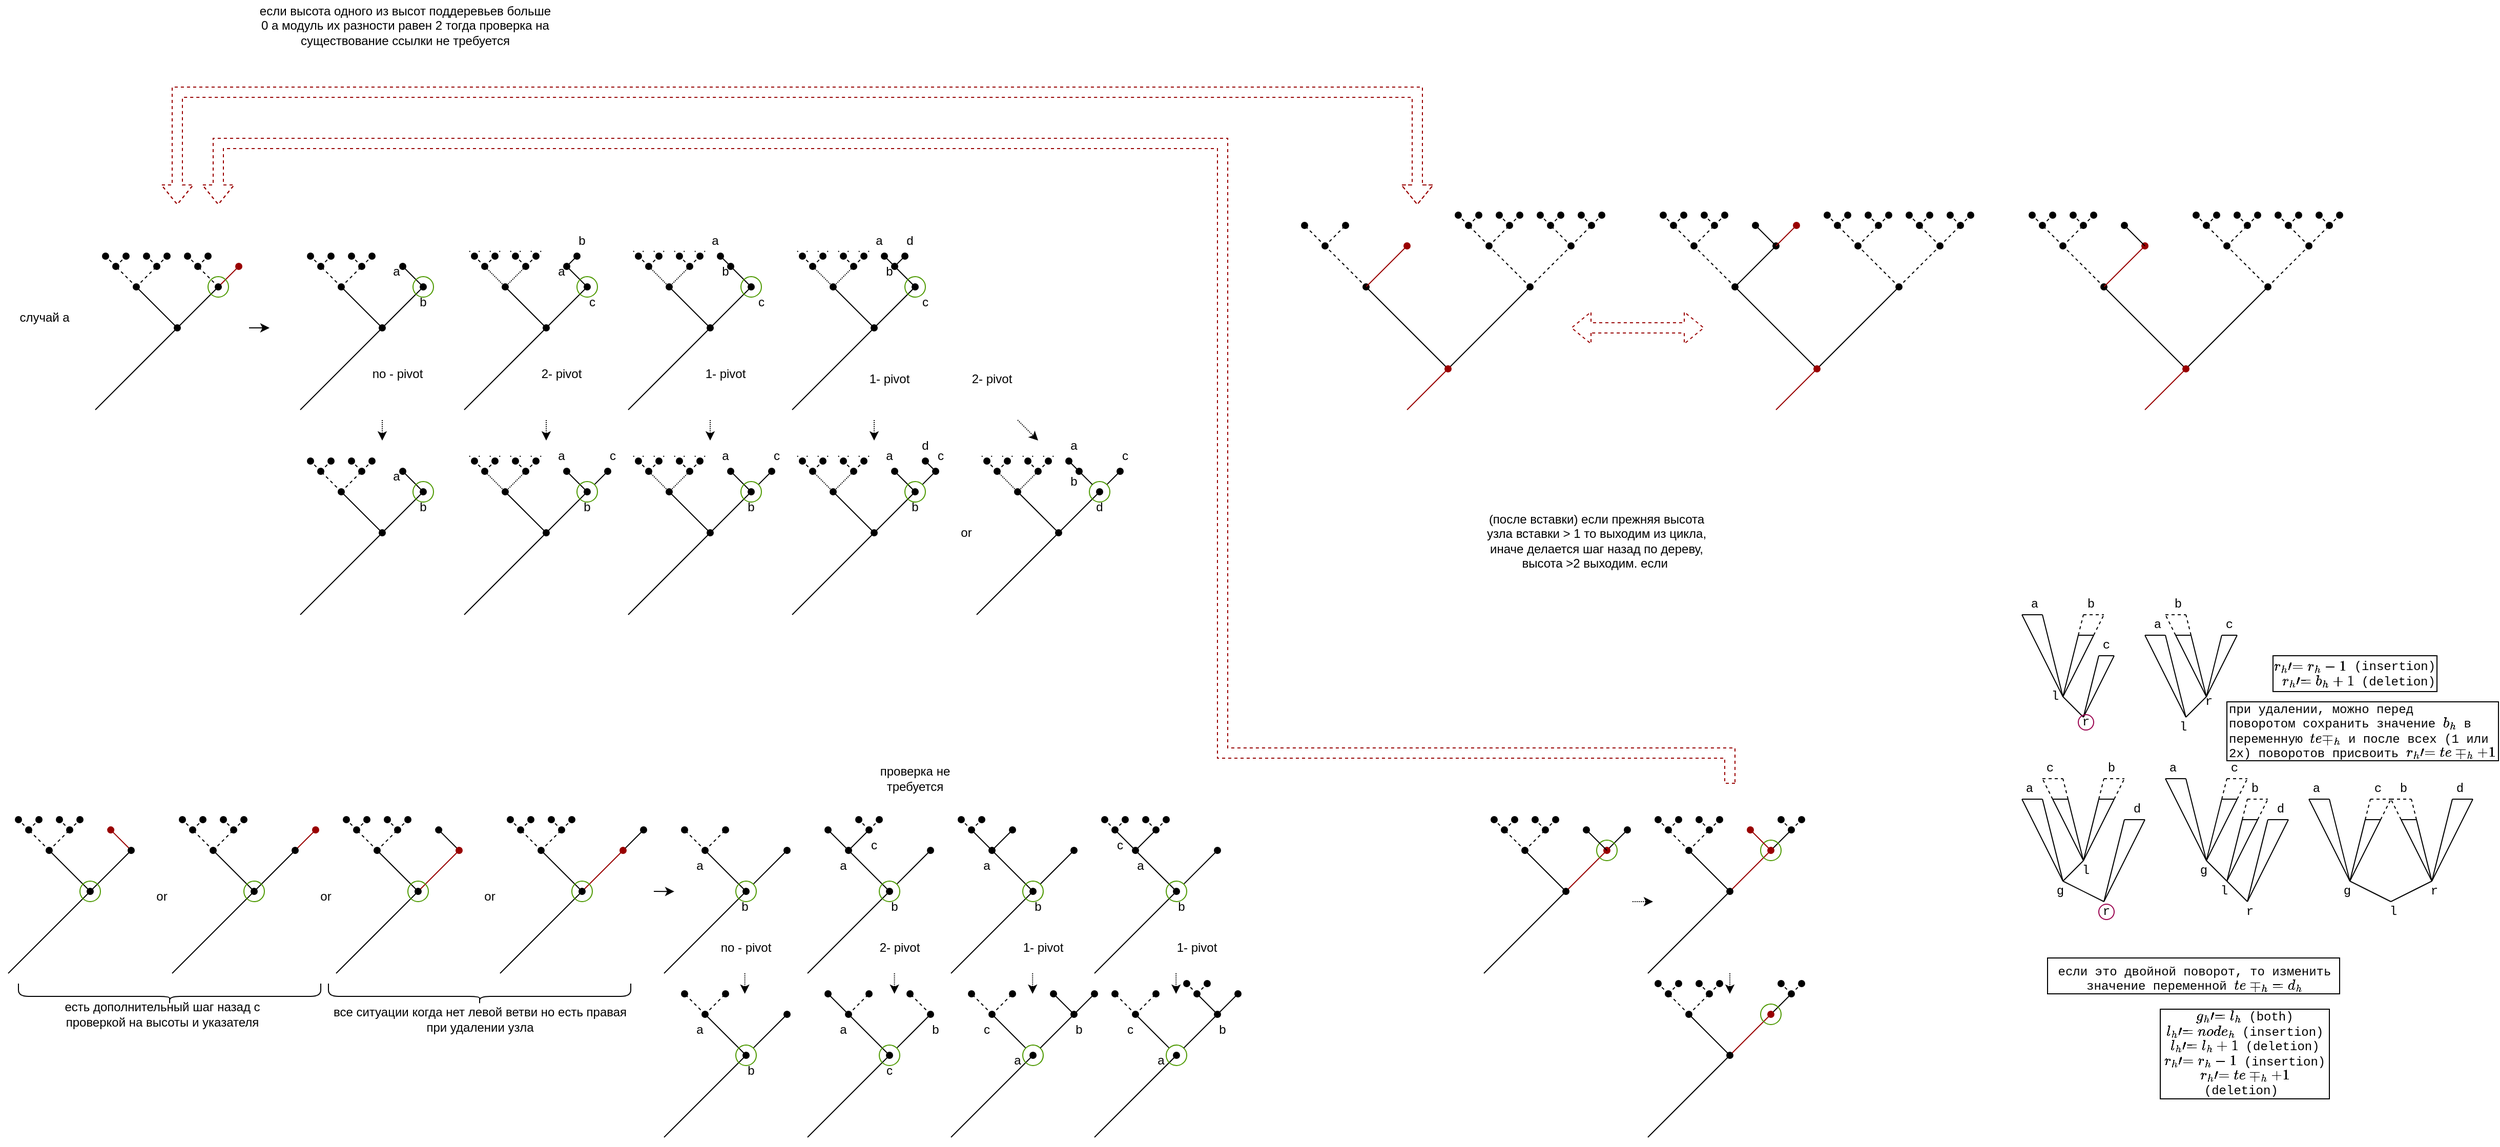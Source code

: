 <mxfile version="20.2.3" type="github">
  <diagram id="D4oyk8fNTiGRm2SQI8vi" name="Page-1">
    <mxGraphModel dx="659" dy="-774" grid="1" gridSize="5" guides="1" tooltips="1" connect="1" arrows="1" fold="1" page="1" pageScale="1" pageWidth="827" pageHeight="1169" math="1" shadow="0">
      <root>
        <mxCell id="0" />
        <mxCell id="1" parent="0" />
        <mxCell id="244" value="" style="endArrow=oval;html=1;endFill=1;dashed=1;" parent="1" edge="1">
          <mxGeometry width="50" height="50" relative="1" as="geometry">
            <mxPoint x="140.0" y="1460" as="sourcePoint" />
            <mxPoint x="130.0" y="1450" as="targetPoint" />
          </mxGeometry>
        </mxCell>
        <mxCell id="245" value="" style="endArrow=oval;html=1;endFill=1;dashed=1;" parent="1" edge="1">
          <mxGeometry width="50" height="50" relative="1" as="geometry">
            <mxPoint x="160.0" y="1480" as="sourcePoint" />
            <mxPoint x="140.0" y="1460" as="targetPoint" />
          </mxGeometry>
        </mxCell>
        <mxCell id="246" value="" style="endArrow=oval;html=1;endFill=1;" parent="1" edge="1">
          <mxGeometry width="50" height="50" relative="1" as="geometry">
            <mxPoint x="200.0" y="1520.0" as="sourcePoint" />
            <mxPoint x="160.0" y="1480" as="targetPoint" />
          </mxGeometry>
        </mxCell>
        <mxCell id="247" value="" style="endArrow=oval;html=1;endFill=1;dashed=1;" parent="1" edge="1">
          <mxGeometry width="50" height="50" relative="1" as="geometry">
            <mxPoint x="160.0" y="1480" as="sourcePoint" />
            <mxPoint x="180.0" y="1460" as="targetPoint" />
          </mxGeometry>
        </mxCell>
        <mxCell id="248" value="" style="endArrow=oval;html=1;endFill=1;dashed=1;" parent="1" edge="1">
          <mxGeometry width="50" height="50" relative="1" as="geometry">
            <mxPoint x="140.0" y="1460" as="sourcePoint" />
            <mxPoint x="150.0" y="1450" as="targetPoint" />
          </mxGeometry>
        </mxCell>
        <mxCell id="249" value="" style="endArrow=oval;html=1;endFill=1;dashed=1;" parent="1" edge="1">
          <mxGeometry width="50" height="50" relative="1" as="geometry">
            <mxPoint x="180.0" y="1460" as="sourcePoint" />
            <mxPoint x="170.0" y="1450" as="targetPoint" />
          </mxGeometry>
        </mxCell>
        <mxCell id="250" value="" style="endArrow=oval;html=1;endFill=1;dashed=1;" parent="1" edge="1">
          <mxGeometry width="50" height="50" relative="1" as="geometry">
            <mxPoint x="180.0" y="1460" as="sourcePoint" />
            <mxPoint x="190.0" y="1450" as="targetPoint" />
          </mxGeometry>
        </mxCell>
        <mxCell id="251" value="" style="endArrow=oval;dashed=1;html=1;endFill=1;" parent="1" edge="1">
          <mxGeometry width="50" height="50" relative="1" as="geometry">
            <mxPoint x="220.0" y="1460" as="sourcePoint" />
            <mxPoint x="210.0" y="1450" as="targetPoint" />
          </mxGeometry>
        </mxCell>
        <mxCell id="252" value="" style="endArrow=oval;dashed=1;html=1;endFill=1;" parent="1" edge="1">
          <mxGeometry width="50" height="50" relative="1" as="geometry">
            <mxPoint x="240.0" y="1480" as="sourcePoint" />
            <mxPoint x="220.0" y="1460" as="targetPoint" />
          </mxGeometry>
        </mxCell>
        <mxCell id="253" value="" style="endArrow=oval;html=1;endFill=1;strokeColor=#990000;" parent="1" edge="1">
          <mxGeometry width="50" height="50" relative="1" as="geometry">
            <mxPoint x="240.0" y="1480" as="sourcePoint" />
            <mxPoint x="260.0" y="1460" as="targetPoint" />
          </mxGeometry>
        </mxCell>
        <mxCell id="254" value="" style="endArrow=oval;dashed=1;html=1;endFill=1;" parent="1" edge="1">
          <mxGeometry width="50" height="50" relative="1" as="geometry">
            <mxPoint x="220.0" y="1460" as="sourcePoint" />
            <mxPoint x="230.0" y="1450" as="targetPoint" />
          </mxGeometry>
        </mxCell>
        <mxCell id="257" value="" style="endArrow=oval;html=1;endFill=1;" parent="1" edge="1">
          <mxGeometry width="50" height="50" relative="1" as="geometry">
            <mxPoint x="200.0" y="1520.0" as="sourcePoint" />
            <mxPoint x="240.0" y="1480" as="targetPoint" />
          </mxGeometry>
        </mxCell>
        <mxCell id="258" value="" style="endArrow=oval;html=1;endFill=1;" parent="1" edge="1">
          <mxGeometry width="50" height="50" relative="1" as="geometry">
            <mxPoint x="120.0" y="1600.0" as="sourcePoint" />
            <mxPoint x="200.0" y="1520.0" as="targetPoint" />
          </mxGeometry>
        </mxCell>
        <mxCell id="260" value="" style="endArrow=oval;html=1;endFill=1;strokeColor=#000000;dashed=1;" parent="1" edge="1">
          <mxGeometry width="50" height="50" relative="1" as="geometry">
            <mxPoint x="535.0" y="2010" as="sourcePoint" />
            <mxPoint x="525.0" y="2000" as="targetPoint" />
          </mxGeometry>
        </mxCell>
        <mxCell id="261" value="" style="endArrow=oval;html=1;endFill=1;strokeColor=#000000;dashed=1;" parent="1" edge="1">
          <mxGeometry width="50" height="50" relative="1" as="geometry">
            <mxPoint x="555.0" y="2030" as="sourcePoint" />
            <mxPoint x="535.0" y="2010" as="targetPoint" />
          </mxGeometry>
        </mxCell>
        <mxCell id="262" value="" style="endArrow=oval;html=1;endFill=1;" parent="1" edge="1">
          <mxGeometry width="50" height="50" relative="1" as="geometry">
            <mxPoint x="595.0" y="2070" as="sourcePoint" />
            <mxPoint x="555.0" y="2030" as="targetPoint" />
          </mxGeometry>
        </mxCell>
        <mxCell id="263" value="" style="endArrow=oval;html=1;endFill=1;strokeColor=#000000;dashed=1;" parent="1" edge="1">
          <mxGeometry width="50" height="50" relative="1" as="geometry">
            <mxPoint x="555.0" y="2030" as="sourcePoint" />
            <mxPoint x="575.0" y="2010" as="targetPoint" />
          </mxGeometry>
        </mxCell>
        <mxCell id="264" value="" style="endArrow=oval;html=1;endFill=1;strokeColor=#000000;dashed=1;" parent="1" edge="1">
          <mxGeometry width="50" height="50" relative="1" as="geometry">
            <mxPoint x="535.0" y="2010" as="sourcePoint" />
            <mxPoint x="545.0" y="2000" as="targetPoint" />
          </mxGeometry>
        </mxCell>
        <mxCell id="265" value="" style="endArrow=oval;html=1;endFill=1;strokeColor=#000000;dashed=1;" parent="1" edge="1">
          <mxGeometry width="50" height="50" relative="1" as="geometry">
            <mxPoint x="575.0" y="2010" as="sourcePoint" />
            <mxPoint x="565.0" y="2000" as="targetPoint" />
          </mxGeometry>
        </mxCell>
        <mxCell id="266" value="" style="endArrow=oval;html=1;endFill=1;strokeColor=#000000;dashed=1;" parent="1" edge="1">
          <mxGeometry width="50" height="50" relative="1" as="geometry">
            <mxPoint x="575.0" y="2010" as="sourcePoint" />
            <mxPoint x="585.0" y="2000" as="targetPoint" />
          </mxGeometry>
        </mxCell>
        <mxCell id="269" value="" style="endArrow=oval;html=1;endFill=1;strokeColor=#000000;" parent="1" edge="1">
          <mxGeometry width="50" height="50" relative="1" as="geometry">
            <mxPoint x="635.0" y="2030" as="sourcePoint" />
            <mxPoint x="655.0" y="2010" as="targetPoint" />
          </mxGeometry>
        </mxCell>
        <mxCell id="273" value="" style="endArrow=oval;html=1;endFill=1;strokeColor=#990000;" parent="1" edge="1">
          <mxGeometry width="50" height="50" relative="1" as="geometry">
            <mxPoint x="595.0" y="2070" as="sourcePoint" />
            <mxPoint x="635.0" y="2030" as="targetPoint" />
          </mxGeometry>
        </mxCell>
        <mxCell id="274" value="" style="endArrow=oval;html=1;endFill=1;" parent="1" edge="1">
          <mxGeometry width="50" height="50" relative="1" as="geometry">
            <mxPoint x="515.0" y="2150" as="sourcePoint" />
            <mxPoint x="595.0" y="2070" as="targetPoint" />
          </mxGeometry>
        </mxCell>
        <mxCell id="312" value="случай а" style="text;html=1;align=center;verticalAlign=middle;resizable=0;points=[];autosize=1;strokeColor=none;fillColor=none;" parent="1" vertex="1">
          <mxGeometry x="40" y="1500" width="60" height="20" as="geometry" />
        </mxCell>
        <mxCell id="315" value="" style="ellipse;whiteSpace=wrap;html=1;fillColor=none;strokeColor=#4D9900;" parent="1" vertex="1">
          <mxGeometry x="230" y="1470" width="20" height="20" as="geometry" />
        </mxCell>
        <mxCell id="329" value="" style="ellipse;whiteSpace=wrap;html=1;fillColor=none;strokeColor=#4D9900;" parent="1" vertex="1">
          <mxGeometry x="585" y="2060" width="20" height="20" as="geometry" />
        </mxCell>
        <mxCell id="330" value="" style="endArrow=oval;html=1;endFill=1;dashed=1;" parent="1" edge="1">
          <mxGeometry width="50" height="50" relative="1" as="geometry">
            <mxPoint x="340.0" y="1460" as="sourcePoint" />
            <mxPoint x="330.0" y="1450" as="targetPoint" />
          </mxGeometry>
        </mxCell>
        <mxCell id="331" value="" style="endArrow=oval;html=1;endFill=1;dashed=1;" parent="1" edge="1">
          <mxGeometry width="50" height="50" relative="1" as="geometry">
            <mxPoint x="360.0" y="1480" as="sourcePoint" />
            <mxPoint x="340.0" y="1460" as="targetPoint" />
          </mxGeometry>
        </mxCell>
        <mxCell id="332" value="" style="endArrow=oval;html=1;endFill=1;" parent="1" edge="1">
          <mxGeometry width="50" height="50" relative="1" as="geometry">
            <mxPoint x="400.0" y="1520" as="sourcePoint" />
            <mxPoint x="360.0" y="1480" as="targetPoint" />
          </mxGeometry>
        </mxCell>
        <mxCell id="333" value="" style="endArrow=oval;html=1;endFill=1;dashed=1;" parent="1" edge="1">
          <mxGeometry width="50" height="50" relative="1" as="geometry">
            <mxPoint x="360.0" y="1480" as="sourcePoint" />
            <mxPoint x="380.0" y="1460" as="targetPoint" />
          </mxGeometry>
        </mxCell>
        <mxCell id="334" value="" style="endArrow=oval;html=1;endFill=1;dashed=1;" parent="1" edge="1">
          <mxGeometry width="50" height="50" relative="1" as="geometry">
            <mxPoint x="340.0" y="1460" as="sourcePoint" />
            <mxPoint x="350.0" y="1450" as="targetPoint" />
          </mxGeometry>
        </mxCell>
        <mxCell id="335" value="" style="endArrow=oval;html=1;endFill=1;dashed=1;" parent="1" edge="1">
          <mxGeometry width="50" height="50" relative="1" as="geometry">
            <mxPoint x="380.0" y="1460" as="sourcePoint" />
            <mxPoint x="370.0" y="1450" as="targetPoint" />
          </mxGeometry>
        </mxCell>
        <mxCell id="336" value="" style="endArrow=oval;html=1;endFill=1;dashed=1;" parent="1" edge="1">
          <mxGeometry width="50" height="50" relative="1" as="geometry">
            <mxPoint x="380.0" y="1460" as="sourcePoint" />
            <mxPoint x="390.0" y="1450" as="targetPoint" />
          </mxGeometry>
        </mxCell>
        <mxCell id="338" value="" style="endArrow=oval;html=1;endFill=1;" parent="1" edge="1">
          <mxGeometry width="50" height="50" relative="1" as="geometry">
            <mxPoint x="440.0" y="1480" as="sourcePoint" />
            <mxPoint x="420.0" y="1460" as="targetPoint" />
          </mxGeometry>
        </mxCell>
        <mxCell id="341" value="" style="endArrow=oval;html=1;endFill=1;" parent="1" edge="1">
          <mxGeometry width="50" height="50" relative="1" as="geometry">
            <mxPoint x="400.0" y="1520" as="sourcePoint" />
            <mxPoint x="440.0" y="1480" as="targetPoint" />
          </mxGeometry>
        </mxCell>
        <mxCell id="342" value="" style="endArrow=oval;html=1;endFill=1;" parent="1" edge="1">
          <mxGeometry width="50" height="50" relative="1" as="geometry">
            <mxPoint x="320.0" y="1600" as="sourcePoint" />
            <mxPoint x="400.0" y="1520" as="targetPoint" />
          </mxGeometry>
        </mxCell>
        <mxCell id="343" value="" style="ellipse;whiteSpace=wrap;html=1;fillColor=none;strokeColor=#4D9900;" parent="1" vertex="1">
          <mxGeometry x="430" y="1470" width="20" height="20" as="geometry" />
        </mxCell>
        <mxCell id="344" value="" style="endArrow=oval;html=1;endFill=1;dashed=1;" parent="1" edge="1">
          <mxGeometry width="50" height="50" relative="1" as="geometry">
            <mxPoint x="500.0" y="1460" as="sourcePoint" />
            <mxPoint x="490.0" y="1450" as="targetPoint" />
          </mxGeometry>
        </mxCell>
        <mxCell id="345" value="" style="endArrow=oval;html=1;endFill=1;dashed=1;dashPattern=1 1;" parent="1" edge="1">
          <mxGeometry width="50" height="50" relative="1" as="geometry">
            <mxPoint x="520.0" y="1480" as="sourcePoint" />
            <mxPoint x="500.0" y="1460" as="targetPoint" />
          </mxGeometry>
        </mxCell>
        <mxCell id="346" value="" style="endArrow=oval;html=1;endFill=1;" parent="1" edge="1">
          <mxGeometry width="50" height="50" relative="1" as="geometry">
            <mxPoint x="560.0" y="1520" as="sourcePoint" />
            <mxPoint x="520.0" y="1480" as="targetPoint" />
          </mxGeometry>
        </mxCell>
        <mxCell id="347" value="" style="endArrow=oval;html=1;endFill=1;dashed=1;dashPattern=1 1;" parent="1" edge="1">
          <mxGeometry width="50" height="50" relative="1" as="geometry">
            <mxPoint x="520.0" y="1480" as="sourcePoint" />
            <mxPoint x="540.0" y="1460" as="targetPoint" />
          </mxGeometry>
        </mxCell>
        <mxCell id="348" value="" style="endArrow=oval;html=1;endFill=1;dashed=1;" parent="1" edge="1">
          <mxGeometry width="50" height="50" relative="1" as="geometry">
            <mxPoint x="500.0" y="1460" as="sourcePoint" />
            <mxPoint x="510.0" y="1450" as="targetPoint" />
          </mxGeometry>
        </mxCell>
        <mxCell id="349" value="" style="endArrow=oval;html=1;endFill=1;dashed=1;" parent="1" edge="1">
          <mxGeometry width="50" height="50" relative="1" as="geometry">
            <mxPoint x="540.0" y="1460" as="sourcePoint" />
            <mxPoint x="530.0" y="1450" as="targetPoint" />
          </mxGeometry>
        </mxCell>
        <mxCell id="350" value="" style="endArrow=oval;html=1;endFill=1;dashed=1;" parent="1" edge="1">
          <mxGeometry width="50" height="50" relative="1" as="geometry">
            <mxPoint x="540.0" y="1460" as="sourcePoint" />
            <mxPoint x="550.0" y="1450" as="targetPoint" />
          </mxGeometry>
        </mxCell>
        <mxCell id="352" value="" style="endArrow=oval;html=1;endFill=1;" parent="1" edge="1">
          <mxGeometry width="50" height="50" relative="1" as="geometry">
            <mxPoint x="600.0" y="1480" as="sourcePoint" />
            <mxPoint x="580.0" y="1460" as="targetPoint" />
          </mxGeometry>
        </mxCell>
        <mxCell id="353" value="" style="endArrow=oval;html=1;endFill=1;" parent="1" edge="1">
          <mxGeometry width="50" height="50" relative="1" as="geometry">
            <mxPoint x="580.0" y="1460" as="sourcePoint" />
            <mxPoint x="590.0" y="1450" as="targetPoint" />
          </mxGeometry>
        </mxCell>
        <mxCell id="354" value="" style="endArrow=oval;html=1;endFill=1;" parent="1" edge="1">
          <mxGeometry width="50" height="50" relative="1" as="geometry">
            <mxPoint x="560.0" y="1520" as="sourcePoint" />
            <mxPoint x="600.0" y="1480" as="targetPoint" />
          </mxGeometry>
        </mxCell>
        <mxCell id="355" value="" style="endArrow=oval;html=1;endFill=1;" parent="1" edge="1">
          <mxGeometry width="50" height="50" relative="1" as="geometry">
            <mxPoint x="480.0" y="1600" as="sourcePoint" />
            <mxPoint x="560.0" y="1520" as="targetPoint" />
          </mxGeometry>
        </mxCell>
        <mxCell id="356" value="" style="ellipse;whiteSpace=wrap;html=1;fillColor=none;strokeColor=#4D9900;" parent="1" vertex="1">
          <mxGeometry x="590" y="1470" width="20" height="20" as="geometry" />
        </mxCell>
        <mxCell id="357" value="" style="endArrow=oval;html=1;endFill=1;dashed=1;" parent="1" edge="1">
          <mxGeometry width="50" height="50" relative="1" as="geometry">
            <mxPoint x="660.0" y="1460" as="sourcePoint" />
            <mxPoint x="650.0" y="1450" as="targetPoint" />
          </mxGeometry>
        </mxCell>
        <mxCell id="358" value="" style="endArrow=oval;html=1;endFill=1;dashed=1;dashPattern=1 1;" parent="1" edge="1">
          <mxGeometry width="50" height="50" relative="1" as="geometry">
            <mxPoint x="680.0" y="1480" as="sourcePoint" />
            <mxPoint x="660.0" y="1460" as="targetPoint" />
          </mxGeometry>
        </mxCell>
        <mxCell id="359" value="" style="endArrow=oval;html=1;endFill=1;" parent="1" edge="1">
          <mxGeometry width="50" height="50" relative="1" as="geometry">
            <mxPoint x="720.0" y="1520" as="sourcePoint" />
            <mxPoint x="680.0" y="1480" as="targetPoint" />
          </mxGeometry>
        </mxCell>
        <mxCell id="360" value="" style="endArrow=oval;html=1;endFill=1;dashed=1;dashPattern=1 1;" parent="1" edge="1">
          <mxGeometry width="50" height="50" relative="1" as="geometry">
            <mxPoint x="680.0" y="1480" as="sourcePoint" />
            <mxPoint x="700.0" y="1460" as="targetPoint" />
          </mxGeometry>
        </mxCell>
        <mxCell id="361" value="" style="endArrow=oval;html=1;endFill=1;dashed=1;" parent="1" edge="1">
          <mxGeometry width="50" height="50" relative="1" as="geometry">
            <mxPoint x="660.0" y="1460" as="sourcePoint" />
            <mxPoint x="670.0" y="1450" as="targetPoint" />
          </mxGeometry>
        </mxCell>
        <mxCell id="362" value="" style="endArrow=oval;html=1;endFill=1;dashed=1;" parent="1" edge="1">
          <mxGeometry width="50" height="50" relative="1" as="geometry">
            <mxPoint x="700.0" y="1460" as="sourcePoint" />
            <mxPoint x="690.0" y="1450" as="targetPoint" />
          </mxGeometry>
        </mxCell>
        <mxCell id="363" value="" style="endArrow=oval;html=1;endFill=1;dashed=1;" parent="1" edge="1">
          <mxGeometry width="50" height="50" relative="1" as="geometry">
            <mxPoint x="700.0" y="1460" as="sourcePoint" />
            <mxPoint x="710.0" y="1450" as="targetPoint" />
          </mxGeometry>
        </mxCell>
        <mxCell id="364" value="" style="endArrow=oval;html=1;endFill=1;" parent="1" edge="1">
          <mxGeometry width="50" height="50" relative="1" as="geometry">
            <mxPoint x="760" y="1480" as="sourcePoint" />
            <mxPoint x="740.0" y="1460" as="targetPoint" />
          </mxGeometry>
        </mxCell>
        <mxCell id="365" value="" style="endArrow=oval;html=1;endFill=1;" parent="1" edge="1">
          <mxGeometry width="50" height="50" relative="1" as="geometry">
            <mxPoint x="740.0" y="1460" as="sourcePoint" />
            <mxPoint x="730" y="1450" as="targetPoint" />
          </mxGeometry>
        </mxCell>
        <mxCell id="366" value="" style="endArrow=oval;html=1;endFill=1;" parent="1" edge="1">
          <mxGeometry width="50" height="50" relative="1" as="geometry">
            <mxPoint x="720.0" y="1520" as="sourcePoint" />
            <mxPoint x="760" y="1480" as="targetPoint" />
          </mxGeometry>
        </mxCell>
        <mxCell id="367" value="" style="endArrow=oval;html=1;endFill=1;" parent="1" edge="1">
          <mxGeometry width="50" height="50" relative="1" as="geometry">
            <mxPoint x="640.0" y="1600" as="sourcePoint" />
            <mxPoint x="720.0" y="1520" as="targetPoint" />
          </mxGeometry>
        </mxCell>
        <mxCell id="368" value="" style="ellipse;whiteSpace=wrap;html=1;fillColor=none;strokeColor=#4D9900;" parent="1" vertex="1">
          <mxGeometry x="750" y="1470" width="20" height="20" as="geometry" />
        </mxCell>
        <mxCell id="374" value="" style="endArrow=oval;html=1;endFill=1;" parent="1" edge="1">
          <mxGeometry width="50" height="50" relative="1" as="geometry">
            <mxPoint x="755.0" y="2070" as="sourcePoint" />
            <mxPoint x="715.0" y="2030" as="targetPoint" />
          </mxGeometry>
        </mxCell>
        <mxCell id="379" value="" style="endArrow=oval;html=1;endFill=1;strokeColor=#000000;" parent="1" source="382" edge="1">
          <mxGeometry width="50" height="50" relative="1" as="geometry">
            <mxPoint x="795.0" y="2030" as="sourcePoint" />
            <mxPoint x="795" y="2030" as="targetPoint" />
          </mxGeometry>
        </mxCell>
        <mxCell id="381" value="" style="endArrow=oval;html=1;endFill=1;" parent="1" edge="1">
          <mxGeometry width="50" height="50" relative="1" as="geometry">
            <mxPoint x="675.0" y="2150" as="sourcePoint" />
            <mxPoint x="755.0" y="2070" as="targetPoint" />
          </mxGeometry>
        </mxCell>
        <mxCell id="382" value="" style="ellipse;whiteSpace=wrap;html=1;fillColor=none;strokeColor=#4D9900;" parent="1" vertex="1">
          <mxGeometry x="745" y="2060" width="20" height="20" as="geometry" />
        </mxCell>
        <mxCell id="384" value="" style="endArrow=oval;html=1;endFill=1;strokeColor=#000000;" parent="1" edge="1">
          <mxGeometry width="50" height="50" relative="1" as="geometry">
            <mxPoint x="855.0" y="2030" as="sourcePoint" />
            <mxPoint x="835.0" y="2010" as="targetPoint" />
          </mxGeometry>
        </mxCell>
        <mxCell id="385" value="" style="endArrow=oval;html=1;endFill=1;" parent="1" edge="1">
          <mxGeometry width="50" height="50" relative="1" as="geometry">
            <mxPoint x="895.0" y="2070" as="sourcePoint" />
            <mxPoint x="855.0" y="2030" as="targetPoint" />
          </mxGeometry>
        </mxCell>
        <mxCell id="386" value="" style="endArrow=oval;html=1;endFill=1;strokeColor=#000000;" parent="1" edge="1">
          <mxGeometry width="50" height="50" relative="1" as="geometry">
            <mxPoint x="855.0" y="2030" as="sourcePoint" />
            <mxPoint x="875.0" y="2010" as="targetPoint" />
          </mxGeometry>
        </mxCell>
        <mxCell id="388" value="" style="endArrow=oval;html=1;endFill=1;strokeColor=#000000;dashed=1;" parent="1" edge="1">
          <mxGeometry width="50" height="50" relative="1" as="geometry">
            <mxPoint x="875.0" y="2010" as="sourcePoint" />
            <mxPoint x="865.0" y="2000" as="targetPoint" />
          </mxGeometry>
        </mxCell>
        <mxCell id="389" value="" style="endArrow=oval;html=1;endFill=1;strokeColor=#000000;dashed=1;" parent="1" edge="1">
          <mxGeometry width="50" height="50" relative="1" as="geometry">
            <mxPoint x="875.0" y="2010" as="sourcePoint" />
            <mxPoint x="885.0" y="2000" as="targetPoint" />
          </mxGeometry>
        </mxCell>
        <mxCell id="390" value="" style="endArrow=oval;html=1;endFill=1;strokeColor=#000000;" parent="1" source="392" edge="1">
          <mxGeometry width="50" height="50" relative="1" as="geometry">
            <mxPoint x="935.0" y="2030" as="sourcePoint" />
            <mxPoint x="935" y="2030" as="targetPoint" />
          </mxGeometry>
        </mxCell>
        <mxCell id="391" value="" style="endArrow=oval;html=1;endFill=1;" parent="1" edge="1">
          <mxGeometry width="50" height="50" relative="1" as="geometry">
            <mxPoint x="815.0" y="2150" as="sourcePoint" />
            <mxPoint x="895.0" y="2070" as="targetPoint" />
          </mxGeometry>
        </mxCell>
        <mxCell id="392" value="" style="ellipse;whiteSpace=wrap;html=1;fillColor=none;strokeColor=#4D9900;" parent="1" vertex="1">
          <mxGeometry x="885" y="2060" width="20" height="20" as="geometry" />
        </mxCell>
        <mxCell id="393" value="" style="endArrow=oval;html=1;endFill=1;strokeColor=#000000;dashed=1;" parent="1" edge="1">
          <mxGeometry width="50" height="50" relative="1" as="geometry">
            <mxPoint x="975.0" y="2010" as="sourcePoint" />
            <mxPoint x="965.0" y="2000" as="targetPoint" />
          </mxGeometry>
        </mxCell>
        <mxCell id="394" value="" style="endArrow=oval;html=1;endFill=1;strokeColor=#000000;" parent="1" edge="1">
          <mxGeometry width="50" height="50" relative="1" as="geometry">
            <mxPoint x="995.0" y="2030" as="sourcePoint" />
            <mxPoint x="975.0" y="2010" as="targetPoint" />
          </mxGeometry>
        </mxCell>
        <mxCell id="395" value="" style="endArrow=oval;html=1;endFill=1;" parent="1" edge="1">
          <mxGeometry width="50" height="50" relative="1" as="geometry">
            <mxPoint x="1035.0" y="2070" as="sourcePoint" />
            <mxPoint x="995.0" y="2030" as="targetPoint" />
          </mxGeometry>
        </mxCell>
        <mxCell id="396" value="" style="endArrow=oval;html=1;endFill=1;strokeColor=#000000;" parent="1" edge="1">
          <mxGeometry width="50" height="50" relative="1" as="geometry">
            <mxPoint x="995.0" y="2030" as="sourcePoint" />
            <mxPoint x="1015.0" y="2010" as="targetPoint" />
          </mxGeometry>
        </mxCell>
        <mxCell id="397" value="" style="endArrow=oval;html=1;endFill=1;strokeColor=#000000;dashed=1;" parent="1" edge="1">
          <mxGeometry width="50" height="50" relative="1" as="geometry">
            <mxPoint x="975.0" y="2010" as="sourcePoint" />
            <mxPoint x="985.0" y="2000" as="targetPoint" />
          </mxGeometry>
        </mxCell>
        <mxCell id="400" value="" style="endArrow=oval;html=1;endFill=1;strokeColor=#000000;" parent="1" source="402" edge="1">
          <mxGeometry width="50" height="50" relative="1" as="geometry">
            <mxPoint x="1075.0" y="2030" as="sourcePoint" />
            <mxPoint x="1075" y="2030" as="targetPoint" />
          </mxGeometry>
        </mxCell>
        <mxCell id="401" value="" style="endArrow=oval;html=1;endFill=1;" parent="1" edge="1">
          <mxGeometry width="50" height="50" relative="1" as="geometry">
            <mxPoint x="955.0" y="2150" as="sourcePoint" />
            <mxPoint x="1035.0" y="2070" as="targetPoint" />
          </mxGeometry>
        </mxCell>
        <mxCell id="402" value="" style="ellipse;whiteSpace=wrap;html=1;fillColor=none;strokeColor=#4D9900;" parent="1" vertex="1">
          <mxGeometry x="1025" y="2060" width="20" height="20" as="geometry" />
        </mxCell>
        <mxCell id="403" value="" style="endArrow=oval;html=1;endFill=1;strokeColor=#000000;dashed=1;" parent="1" edge="1">
          <mxGeometry width="50" height="50" relative="1" as="geometry">
            <mxPoint x="715.0" y="2030" as="sourcePoint" />
            <mxPoint x="695.0" y="2010" as="targetPoint" />
          </mxGeometry>
        </mxCell>
        <mxCell id="404" value="" style="endArrow=oval;html=1;endFill=1;strokeColor=#000000;dashed=1;" parent="1" edge="1">
          <mxGeometry width="50" height="50" relative="1" as="geometry">
            <mxPoint x="715.0" y="2030" as="sourcePoint" />
            <mxPoint x="735.0" y="2010" as="targetPoint" />
          </mxGeometry>
        </mxCell>
        <mxCell id="405" value="" style="endArrow=oval;html=1;endFill=1;strokeColor=#000000;dashed=1;" parent="1" edge="1">
          <mxGeometry width="50" height="50" relative="1" as="geometry">
            <mxPoint x="1115" y="2010" as="sourcePoint" />
            <mxPoint x="1105" y="2000" as="targetPoint" />
          </mxGeometry>
        </mxCell>
        <mxCell id="406" value="" style="endArrow=oval;html=1;endFill=1;strokeColor=#000000;" parent="1" edge="1">
          <mxGeometry width="50" height="50" relative="1" as="geometry">
            <mxPoint x="1135" y="2030" as="sourcePoint" />
            <mxPoint x="1115" y="2010" as="targetPoint" />
          </mxGeometry>
        </mxCell>
        <mxCell id="407" value="" style="endArrow=oval;html=1;endFill=1;" parent="1" edge="1">
          <mxGeometry width="50" height="50" relative="1" as="geometry">
            <mxPoint x="1175" y="2070" as="sourcePoint" />
            <mxPoint x="1135" y="2030" as="targetPoint" />
          </mxGeometry>
        </mxCell>
        <mxCell id="408" value="" style="endArrow=oval;html=1;endFill=1;strokeColor=#000000;" parent="1" edge="1">
          <mxGeometry width="50" height="50" relative="1" as="geometry">
            <mxPoint x="1135" y="2030" as="sourcePoint" />
            <mxPoint x="1155" y="2010" as="targetPoint" />
          </mxGeometry>
        </mxCell>
        <mxCell id="409" value="" style="endArrow=oval;html=1;endFill=1;strokeColor=#000000;dashed=1;" parent="1" edge="1">
          <mxGeometry width="50" height="50" relative="1" as="geometry">
            <mxPoint x="1115" y="2010" as="sourcePoint" />
            <mxPoint x="1125" y="2000" as="targetPoint" />
          </mxGeometry>
        </mxCell>
        <mxCell id="410" value="" style="endArrow=oval;html=1;endFill=1;strokeColor=#000000;dashed=1;" parent="1" edge="1">
          <mxGeometry width="50" height="50" relative="1" as="geometry">
            <mxPoint x="1155" y="2010" as="sourcePoint" />
            <mxPoint x="1145" y="2000" as="targetPoint" />
          </mxGeometry>
        </mxCell>
        <mxCell id="411" value="" style="endArrow=oval;html=1;endFill=1;strokeColor=#000000;dashed=1;" parent="1" edge="1">
          <mxGeometry width="50" height="50" relative="1" as="geometry">
            <mxPoint x="1155" y="2010" as="sourcePoint" />
            <mxPoint x="1165" y="2000" as="targetPoint" />
          </mxGeometry>
        </mxCell>
        <mxCell id="412" value="" style="endArrow=oval;html=1;endFill=1;strokeColor=#000000;" parent="1" source="414" edge="1">
          <mxGeometry width="50" height="50" relative="1" as="geometry">
            <mxPoint x="1215.0" y="2030" as="sourcePoint" />
            <mxPoint x="1215" y="2030" as="targetPoint" />
          </mxGeometry>
        </mxCell>
        <mxCell id="413" value="" style="endArrow=oval;html=1;endFill=1;" parent="1" edge="1">
          <mxGeometry width="50" height="50" relative="1" as="geometry">
            <mxPoint x="1095" y="2150" as="sourcePoint" />
            <mxPoint x="1175" y="2070" as="targetPoint" />
          </mxGeometry>
        </mxCell>
        <mxCell id="414" value="" style="ellipse;whiteSpace=wrap;html=1;fillColor=none;strokeColor=#4D9900;" parent="1" vertex="1">
          <mxGeometry x="1165" y="2060" width="20" height="20" as="geometry" />
        </mxCell>
        <mxCell id="416" value="a" style="text;html=1;strokeColor=none;fillColor=none;align=center;verticalAlign=middle;whiteSpace=wrap;rounded=0;" parent="1" vertex="1">
          <mxGeometry x="705" y="2040" width="10" height="10" as="geometry" />
        </mxCell>
        <mxCell id="417" value="b" style="text;html=1;strokeColor=none;fillColor=none;align=center;verticalAlign=middle;whiteSpace=wrap;rounded=0;" parent="1" vertex="1">
          <mxGeometry x="749" y="2080" width="10" height="10" as="geometry" />
        </mxCell>
        <mxCell id="418" value="a" style="text;html=1;strokeColor=none;fillColor=none;align=center;verticalAlign=middle;whiteSpace=wrap;rounded=0;" parent="1" vertex="1">
          <mxGeometry x="845" y="2040" width="10" height="10" as="geometry" />
        </mxCell>
        <mxCell id="419" value="a" style="text;html=1;strokeColor=none;fillColor=none;align=center;verticalAlign=middle;whiteSpace=wrap;rounded=0;" parent="1" vertex="1">
          <mxGeometry x="985" y="2040" width="10" height="10" as="geometry" />
        </mxCell>
        <mxCell id="420" value="a" style="text;html=1;strokeColor=none;fillColor=none;align=center;verticalAlign=middle;whiteSpace=wrap;rounded=0;" parent="1" vertex="1">
          <mxGeometry x="1135" y="2040" width="10" height="10" as="geometry" />
        </mxCell>
        <mxCell id="421" value="" style="endArrow=oval;html=1;endFill=1;strokeColor=#000000;dashed=1;" parent="1" edge="1">
          <mxGeometry width="50" height="50" relative="1" as="geometry">
            <mxPoint x="1135" y="2190" as="sourcePoint" />
            <mxPoint x="1115" y="2170" as="targetPoint" />
          </mxGeometry>
        </mxCell>
        <mxCell id="422" value="" style="endArrow=oval;html=1;endFill=1;strokeColor=#000000;" parent="1" source="430" edge="1">
          <mxGeometry width="50" height="50" relative="1" as="geometry">
            <mxPoint x="1135" y="2190" as="sourcePoint" />
            <mxPoint x="1135" y="2190" as="targetPoint" />
          </mxGeometry>
        </mxCell>
        <mxCell id="424" value="" style="endArrow=oval;html=1;endFill=1;strokeColor=#000000;" parent="1" edge="1">
          <mxGeometry width="50" height="50" relative="1" as="geometry">
            <mxPoint x="1215" y="2190" as="sourcePoint" />
            <mxPoint x="1195" y="2170" as="targetPoint" />
          </mxGeometry>
        </mxCell>
        <mxCell id="425" value="" style="endArrow=oval;html=1;endFill=1;strokeColor=#000000;dashed=1;" parent="1" edge="1">
          <mxGeometry width="50" height="50" relative="1" as="geometry">
            <mxPoint x="1135" y="2190" as="sourcePoint" />
            <mxPoint x="1155" y="2170" as="targetPoint" />
          </mxGeometry>
        </mxCell>
        <mxCell id="426" value="" style="endArrow=oval;html=1;endFill=1;strokeColor=#000000;dashed=1;" parent="1" edge="1">
          <mxGeometry width="50" height="50" relative="1" as="geometry">
            <mxPoint x="1195" y="2170" as="sourcePoint" />
            <mxPoint x="1185" y="2160" as="targetPoint" />
          </mxGeometry>
        </mxCell>
        <mxCell id="427" value="" style="endArrow=oval;html=1;endFill=1;strokeColor=#000000;dashed=1;" parent="1" edge="1">
          <mxGeometry width="50" height="50" relative="1" as="geometry">
            <mxPoint x="1195" y="2170" as="sourcePoint" />
            <mxPoint x="1205" y="2160" as="targetPoint" />
          </mxGeometry>
        </mxCell>
        <mxCell id="428" value="" style="endArrow=oval;html=1;endFill=1;strokeColor=#000000;" parent="1" edge="1">
          <mxGeometry width="50" height="50" relative="1" as="geometry">
            <mxPoint x="1215" y="2190" as="sourcePoint" />
            <mxPoint x="1235" y="2170" as="targetPoint" />
          </mxGeometry>
        </mxCell>
        <mxCell id="429" value="" style="endArrow=oval;html=1;endFill=1;" parent="1" edge="1">
          <mxGeometry width="50" height="50" relative="1" as="geometry">
            <mxPoint x="1095" y="2310" as="sourcePoint" />
            <mxPoint x="1175" y="2230" as="targetPoint" />
          </mxGeometry>
        </mxCell>
        <mxCell id="430" value="" style="ellipse;whiteSpace=wrap;html=1;fillColor=none;strokeColor=#4D9900;" parent="1" vertex="1">
          <mxGeometry x="1165" y="2220" width="20" height="20" as="geometry" />
        </mxCell>
        <mxCell id="431" value="a" style="text;html=1;strokeColor=none;fillColor=none;align=center;verticalAlign=middle;whiteSpace=wrap;rounded=0;" parent="1" vertex="1">
          <mxGeometry x="1155" y="2230" width="10" height="10" as="geometry" />
        </mxCell>
        <mxCell id="432" value="b" style="text;html=1;strokeColor=none;fillColor=none;align=center;verticalAlign=middle;whiteSpace=wrap;rounded=0;" parent="1" vertex="1">
          <mxGeometry x="1175" y="2080" width="10" height="10" as="geometry" />
        </mxCell>
        <mxCell id="433" value="b" style="text;html=1;strokeColor=none;fillColor=none;align=center;verticalAlign=middle;whiteSpace=wrap;rounded=0;" parent="1" vertex="1">
          <mxGeometry x="1215" y="2200" width="10" height="10" as="geometry" />
        </mxCell>
        <mxCell id="434" value="" style="endArrow=oval;html=1;endFill=1;strokeColor=#000000;" parent="1" edge="1">
          <mxGeometry width="50" height="50" relative="1" as="geometry">
            <mxPoint x="1182.071" y="2222.929" as="sourcePoint" />
            <mxPoint x="1215" y="2190" as="targetPoint" />
          </mxGeometry>
        </mxCell>
        <mxCell id="435" value="c" style="text;html=1;strokeColor=none;fillColor=none;align=center;verticalAlign=middle;whiteSpace=wrap;rounded=0;" parent="1" vertex="1">
          <mxGeometry x="1125" y="2200" width="10" height="10" as="geometry" />
        </mxCell>
        <mxCell id="436" value="c" style="text;html=1;strokeColor=none;fillColor=none;align=center;verticalAlign=middle;whiteSpace=wrap;rounded=0;" parent="1" vertex="1">
          <mxGeometry x="1115" y="2020" width="10" height="10" as="geometry" />
        </mxCell>
        <mxCell id="437" value="1- pivot" style="text;html=1;strokeColor=none;fillColor=none;align=center;verticalAlign=middle;whiteSpace=wrap;rounded=0;" parent="1" vertex="1">
          <mxGeometry x="1165" y="2110" width="60" height="30" as="geometry" />
        </mxCell>
        <mxCell id="464" value="" style="endArrow=oval;html=1;endFill=1;strokeColor=#000000;dashed=1;" parent="1" edge="1">
          <mxGeometry width="50" height="50" relative="1" as="geometry">
            <mxPoint x="995" y="2190" as="sourcePoint" />
            <mxPoint x="975" y="2170" as="targetPoint" />
          </mxGeometry>
        </mxCell>
        <mxCell id="465" value="" style="endArrow=oval;html=1;endFill=1;strokeColor=#000000;" parent="1" source="472" edge="1">
          <mxGeometry width="50" height="50" relative="1" as="geometry">
            <mxPoint x="995" y="2190" as="sourcePoint" />
            <mxPoint x="995" y="2190" as="targetPoint" />
          </mxGeometry>
        </mxCell>
        <mxCell id="466" value="" style="endArrow=oval;html=1;endFill=1;strokeColor=#000000;" parent="1" edge="1">
          <mxGeometry width="50" height="50" relative="1" as="geometry">
            <mxPoint x="1075" y="2190" as="sourcePoint" />
            <mxPoint x="1055" y="2170" as="targetPoint" />
          </mxGeometry>
        </mxCell>
        <mxCell id="467" value="" style="endArrow=oval;html=1;endFill=1;strokeColor=#000000;dashed=1;" parent="1" edge="1">
          <mxGeometry width="50" height="50" relative="1" as="geometry">
            <mxPoint x="995" y="2190" as="sourcePoint" />
            <mxPoint x="1015" y="2170" as="targetPoint" />
          </mxGeometry>
        </mxCell>
        <mxCell id="470" value="" style="endArrow=oval;html=1;endFill=1;strokeColor=#000000;" parent="1" edge="1">
          <mxGeometry width="50" height="50" relative="1" as="geometry">
            <mxPoint x="1075" y="2190" as="sourcePoint" />
            <mxPoint x="1095" y="2170" as="targetPoint" />
          </mxGeometry>
        </mxCell>
        <mxCell id="471" value="" style="endArrow=oval;html=1;endFill=1;" parent="1" edge="1">
          <mxGeometry width="50" height="50" relative="1" as="geometry">
            <mxPoint x="955" y="2310" as="sourcePoint" />
            <mxPoint x="1035" y="2230" as="targetPoint" />
          </mxGeometry>
        </mxCell>
        <mxCell id="472" value="" style="ellipse;whiteSpace=wrap;html=1;fillColor=none;strokeColor=#4D9900;" parent="1" vertex="1">
          <mxGeometry x="1025" y="2220" width="20" height="20" as="geometry" />
        </mxCell>
        <mxCell id="473" value="a" style="text;html=1;strokeColor=none;fillColor=none;align=center;verticalAlign=middle;whiteSpace=wrap;rounded=0;" parent="1" vertex="1">
          <mxGeometry x="1015" y="2230" width="10" height="10" as="geometry" />
        </mxCell>
        <mxCell id="474" value="b" style="text;html=1;strokeColor=none;fillColor=none;align=center;verticalAlign=middle;whiteSpace=wrap;rounded=0;" parent="1" vertex="1">
          <mxGeometry x="1075" y="2200" width="10" height="10" as="geometry" />
        </mxCell>
        <mxCell id="475" value="" style="endArrow=oval;html=1;endFill=1;strokeColor=#000000;" parent="1" edge="1">
          <mxGeometry width="50" height="50" relative="1" as="geometry">
            <mxPoint x="1042.071" y="2222.929" as="sourcePoint" />
            <mxPoint x="1075" y="2190" as="targetPoint" />
          </mxGeometry>
        </mxCell>
        <mxCell id="476" value="c" style="text;html=1;strokeColor=none;fillColor=none;align=center;verticalAlign=middle;whiteSpace=wrap;rounded=0;" parent="1" vertex="1">
          <mxGeometry x="985" y="2200" width="10" height="10" as="geometry" />
        </mxCell>
        <mxCell id="477" value="1- pivot" style="text;html=1;strokeColor=none;fillColor=none;align=center;verticalAlign=middle;whiteSpace=wrap;rounded=0;" parent="1" vertex="1">
          <mxGeometry x="1015" y="2110" width="60" height="30" as="geometry" />
        </mxCell>
        <mxCell id="478" value="" style="endArrow=oval;html=1;endFill=1;strokeColor=#000000;" parent="1" edge="1">
          <mxGeometry width="50" height="50" relative="1" as="geometry">
            <mxPoint x="895.0" y="2230" as="sourcePoint" />
            <mxPoint x="855" y="2190" as="targetPoint" />
          </mxGeometry>
        </mxCell>
        <mxCell id="480" value="" style="endArrow=oval;html=1;endFill=1;strokeColor=#000000;" parent="1" edge="1">
          <mxGeometry width="50" height="50" relative="1" as="geometry">
            <mxPoint x="855.0" y="2190" as="sourcePoint" />
            <mxPoint x="835" y="2170" as="targetPoint" />
          </mxGeometry>
        </mxCell>
        <mxCell id="481" value="" style="endArrow=oval;html=1;endFill=1;strokeColor=#000000;dashed=1;" parent="1" edge="1">
          <mxGeometry width="50" height="50" relative="1" as="geometry">
            <mxPoint x="855" y="2190" as="sourcePoint" />
            <mxPoint x="875" y="2170" as="targetPoint" />
          </mxGeometry>
        </mxCell>
        <mxCell id="482" value="" style="endArrow=oval;html=1;endFill=1;strokeColor=#000000;dashed=1;" parent="1" edge="1">
          <mxGeometry width="50" height="50" relative="1" as="geometry">
            <mxPoint x="935" y="2190" as="sourcePoint" />
            <mxPoint x="915" y="2170" as="targetPoint" />
          </mxGeometry>
        </mxCell>
        <mxCell id="483" value="" style="endArrow=oval;html=1;endFill=1;strokeColor=#000000;" parent="1" source="485" edge="1">
          <mxGeometry width="50" height="50" relative="1" as="geometry">
            <mxPoint x="935.0" y="2190" as="sourcePoint" />
            <mxPoint x="935" y="2190" as="targetPoint" />
          </mxGeometry>
        </mxCell>
        <mxCell id="484" value="" style="endArrow=oval;html=1;endFill=1;" parent="1" edge="1">
          <mxGeometry width="50" height="50" relative="1" as="geometry">
            <mxPoint x="815.0" y="2310" as="sourcePoint" />
            <mxPoint x="895.0" y="2230" as="targetPoint" />
          </mxGeometry>
        </mxCell>
        <mxCell id="485" value="" style="ellipse;whiteSpace=wrap;html=1;fillColor=none;strokeColor=#4D9900;" parent="1" vertex="1">
          <mxGeometry x="885" y="2220" width="20" height="20" as="geometry" />
        </mxCell>
        <mxCell id="486" value="a" style="text;html=1;strokeColor=none;fillColor=none;align=center;verticalAlign=middle;whiteSpace=wrap;rounded=0;" parent="1" vertex="1">
          <mxGeometry x="845" y="2200" width="10" height="10" as="geometry" />
        </mxCell>
        <mxCell id="487" value="" style="endArrow=oval;html=1;endFill=1;strokeColor=#000000;dashed=1;" parent="1" edge="1">
          <mxGeometry width="50" height="50" relative="1" as="geometry">
            <mxPoint x="375.0" y="2010" as="sourcePoint" />
            <mxPoint x="365.0" y="2000" as="targetPoint" />
          </mxGeometry>
        </mxCell>
        <mxCell id="488" value="" style="endArrow=oval;html=1;endFill=1;strokeColor=#000000;dashed=1;" parent="1" edge="1">
          <mxGeometry width="50" height="50" relative="1" as="geometry">
            <mxPoint x="395.0" y="2030" as="sourcePoint" />
            <mxPoint x="375.0" y="2010" as="targetPoint" />
          </mxGeometry>
        </mxCell>
        <mxCell id="489" value="" style="endArrow=oval;html=1;endFill=1;" parent="1" edge="1">
          <mxGeometry width="50" height="50" relative="1" as="geometry">
            <mxPoint x="435.0" y="2070" as="sourcePoint" />
            <mxPoint x="395.0" y="2030" as="targetPoint" />
          </mxGeometry>
        </mxCell>
        <mxCell id="490" value="" style="endArrow=oval;html=1;endFill=1;strokeColor=#000000;dashed=1;" parent="1" edge="1">
          <mxGeometry width="50" height="50" relative="1" as="geometry">
            <mxPoint x="395.0" y="2030" as="sourcePoint" />
            <mxPoint x="415.0" y="2010" as="targetPoint" />
          </mxGeometry>
        </mxCell>
        <mxCell id="491" value="" style="endArrow=oval;html=1;endFill=1;strokeColor=#000000;dashed=1;" parent="1" edge="1">
          <mxGeometry width="50" height="50" relative="1" as="geometry">
            <mxPoint x="375.0" y="2010" as="sourcePoint" />
            <mxPoint x="385.0" y="2000" as="targetPoint" />
          </mxGeometry>
        </mxCell>
        <mxCell id="492" value="" style="endArrow=oval;html=1;endFill=1;strokeColor=#000000;dashed=1;" parent="1" edge="1">
          <mxGeometry width="50" height="50" relative="1" as="geometry">
            <mxPoint x="415.0" y="2010" as="sourcePoint" />
            <mxPoint x="405.0" y="2000" as="targetPoint" />
          </mxGeometry>
        </mxCell>
        <mxCell id="493" value="" style="endArrow=oval;html=1;endFill=1;strokeColor=#000000;dashed=1;" parent="1" edge="1">
          <mxGeometry width="50" height="50" relative="1" as="geometry">
            <mxPoint x="415.0" y="2010" as="sourcePoint" />
            <mxPoint x="425.0" y="2000" as="targetPoint" />
          </mxGeometry>
        </mxCell>
        <mxCell id="494" value="" style="endArrow=oval;html=1;endFill=1;strokeColor=#000000;entryX=0.344;entryY=0.167;entryDx=0;entryDy=0;entryPerimeter=0;" parent="1" edge="1">
          <mxGeometry width="50" height="50" relative="1" as="geometry">
            <mxPoint x="475.0" y="2030" as="sourcePoint" />
            <mxPoint x="455.08" y="2010.06" as="targetPoint" />
          </mxGeometry>
        </mxCell>
        <mxCell id="495" value="" style="endArrow=oval;html=1;endFill=1;strokeColor=#990000;" parent="1" edge="1">
          <mxGeometry width="50" height="50" relative="1" as="geometry">
            <mxPoint x="435.0" y="2070" as="sourcePoint" />
            <mxPoint x="475.0" y="2030" as="targetPoint" />
          </mxGeometry>
        </mxCell>
        <mxCell id="496" value="" style="endArrow=oval;html=1;endFill=1;" parent="1" edge="1">
          <mxGeometry width="50" height="50" relative="1" as="geometry">
            <mxPoint x="355.0" y="2150" as="sourcePoint" />
            <mxPoint x="435.0" y="2070" as="targetPoint" />
          </mxGeometry>
        </mxCell>
        <mxCell id="497" value="" style="ellipse;whiteSpace=wrap;html=1;fillColor=none;strokeColor=#4D9900;" parent="1" vertex="1">
          <mxGeometry x="425" y="2060" width="20" height="20" as="geometry" />
        </mxCell>
        <mxCell id="498" value="or" style="text;html=1;strokeColor=none;fillColor=none;align=center;verticalAlign=middle;whiteSpace=wrap;rounded=0;" parent="1" vertex="1">
          <mxGeometry x="475" y="2060" width="60" height="30" as="geometry" />
        </mxCell>
        <mxCell id="502" style="edgeStyle=orthogonalEdgeStyle;rounded=0;orthogonalLoop=1;jettySize=auto;html=1;" parent="1" edge="1">
          <mxGeometry relative="1" as="geometry">
            <mxPoint x="685" y="2070" as="targetPoint" />
            <mxPoint x="665.0" y="2070.059" as="sourcePoint" />
            <Array as="points">
              <mxPoint x="685" y="2070" />
              <mxPoint x="685" y="2070" />
            </Array>
          </mxGeometry>
        </mxCell>
        <mxCell id="503" value="2- pivot" style="text;html=1;strokeColor=none;fillColor=none;align=center;verticalAlign=middle;whiteSpace=wrap;rounded=0;" parent="1" vertex="1">
          <mxGeometry x="875" y="2110" width="60" height="30" as="geometry" />
        </mxCell>
        <mxCell id="504" value="no - pivot" style="text;html=1;strokeColor=none;fillColor=none;align=center;verticalAlign=middle;whiteSpace=wrap;rounded=0;" parent="1" vertex="1">
          <mxGeometry x="725" y="2110" width="60" height="30" as="geometry" />
        </mxCell>
        <mxCell id="505" value="c" style="text;html=1;strokeColor=none;fillColor=none;align=center;verticalAlign=middle;whiteSpace=wrap;rounded=0;" parent="1" vertex="1">
          <mxGeometry x="875" y="2020" width="10" height="10" as="geometry" />
        </mxCell>
        <mxCell id="507" value="c" style="text;html=1;strokeColor=none;fillColor=none;align=center;verticalAlign=middle;whiteSpace=wrap;rounded=0;" parent="1" vertex="1">
          <mxGeometry x="890" y="2240" width="10" height="10" as="geometry" />
        </mxCell>
        <mxCell id="508" value="b" style="text;html=1;strokeColor=none;fillColor=none;align=center;verticalAlign=middle;whiteSpace=wrap;rounded=0;" parent="1" vertex="1">
          <mxGeometry x="1035" y="2080" width="10" height="10" as="geometry" />
        </mxCell>
        <mxCell id="509" value="b" style="text;html=1;strokeColor=none;fillColor=none;align=center;verticalAlign=middle;whiteSpace=wrap;rounded=0;" parent="1" vertex="1">
          <mxGeometry x="895" y="2080" width="10" height="10" as="geometry" />
        </mxCell>
        <mxCell id="510" value="b" style="text;html=1;strokeColor=none;fillColor=none;align=center;verticalAlign=middle;whiteSpace=wrap;rounded=0;" parent="1" vertex="1">
          <mxGeometry x="935" y="2200" width="10" height="10" as="geometry" />
        </mxCell>
        <mxCell id="511" value="" style="endArrow=oval;html=1;endFill=1;strokeColor=#000000;dashed=1;" parent="1" edge="1">
          <mxGeometry width="50" height="50" relative="1" as="geometry">
            <mxPoint x="215" y="2010" as="sourcePoint" />
            <mxPoint x="205" y="2000" as="targetPoint" />
          </mxGeometry>
        </mxCell>
        <mxCell id="512" value="" style="endArrow=oval;html=1;endFill=1;strokeColor=#000000;dashed=1;" parent="1" edge="1">
          <mxGeometry width="50" height="50" relative="1" as="geometry">
            <mxPoint x="235" y="2030" as="sourcePoint" />
            <mxPoint x="215" y="2010" as="targetPoint" />
          </mxGeometry>
        </mxCell>
        <mxCell id="513" value="" style="endArrow=oval;html=1;endFill=1;" parent="1" edge="1">
          <mxGeometry width="50" height="50" relative="1" as="geometry">
            <mxPoint x="275" y="2070" as="sourcePoint" />
            <mxPoint x="235" y="2030" as="targetPoint" />
          </mxGeometry>
        </mxCell>
        <mxCell id="514" value="" style="endArrow=oval;html=1;endFill=1;strokeColor=#000000;dashed=1;" parent="1" edge="1">
          <mxGeometry width="50" height="50" relative="1" as="geometry">
            <mxPoint x="235" y="2030" as="sourcePoint" />
            <mxPoint x="255" y="2010" as="targetPoint" />
          </mxGeometry>
        </mxCell>
        <mxCell id="515" value="" style="endArrow=oval;html=1;endFill=1;strokeColor=#000000;dashed=1;" parent="1" edge="1">
          <mxGeometry width="50" height="50" relative="1" as="geometry">
            <mxPoint x="215" y="2010" as="sourcePoint" />
            <mxPoint x="225" y="2000" as="targetPoint" />
          </mxGeometry>
        </mxCell>
        <mxCell id="516" value="" style="endArrow=oval;html=1;endFill=1;strokeColor=#000000;dashed=1;" parent="1" edge="1">
          <mxGeometry width="50" height="50" relative="1" as="geometry">
            <mxPoint x="255" y="2010" as="sourcePoint" />
            <mxPoint x="245" y="2000" as="targetPoint" />
          </mxGeometry>
        </mxCell>
        <mxCell id="517" value="" style="endArrow=oval;html=1;endFill=1;strokeColor=#000000;dashed=1;" parent="1" edge="1">
          <mxGeometry width="50" height="50" relative="1" as="geometry">
            <mxPoint x="255" y="2010" as="sourcePoint" />
            <mxPoint x="265" y="2000" as="targetPoint" />
          </mxGeometry>
        </mxCell>
        <mxCell id="518" value="" style="endArrow=oval;html=1;endFill=1;strokeColor=#990000;" parent="1" edge="1">
          <mxGeometry width="50" height="50" relative="1" as="geometry">
            <mxPoint x="315" y="2030" as="sourcePoint" />
            <mxPoint x="335" y="2010" as="targetPoint" />
          </mxGeometry>
        </mxCell>
        <mxCell id="519" value="" style="endArrow=oval;html=1;endFill=1;strokeColor=#000000;" parent="1" edge="1">
          <mxGeometry width="50" height="50" relative="1" as="geometry">
            <mxPoint x="275" y="2070" as="sourcePoint" />
            <mxPoint x="315" y="2030" as="targetPoint" />
          </mxGeometry>
        </mxCell>
        <mxCell id="520" value="" style="endArrow=oval;html=1;endFill=1;" parent="1" edge="1">
          <mxGeometry width="50" height="50" relative="1" as="geometry">
            <mxPoint x="195" y="2150" as="sourcePoint" />
            <mxPoint x="275" y="2070" as="targetPoint" />
          </mxGeometry>
        </mxCell>
        <mxCell id="521" value="" style="ellipse;whiteSpace=wrap;html=1;fillColor=none;strokeColor=#4D9900;" parent="1" vertex="1">
          <mxGeometry x="265" y="2060" width="20" height="20" as="geometry" />
        </mxCell>
        <mxCell id="522" value="" style="endArrow=oval;html=1;endFill=1;strokeColor=#000000;dashed=1;" parent="1" edge="1">
          <mxGeometry width="50" height="50" relative="1" as="geometry">
            <mxPoint x="55" y="2010" as="sourcePoint" />
            <mxPoint x="45" y="2000" as="targetPoint" />
          </mxGeometry>
        </mxCell>
        <mxCell id="523" value="" style="endArrow=oval;html=1;endFill=1;strokeColor=#000000;dashed=1;" parent="1" edge="1">
          <mxGeometry width="50" height="50" relative="1" as="geometry">
            <mxPoint x="75" y="2030" as="sourcePoint" />
            <mxPoint x="55" y="2010" as="targetPoint" />
          </mxGeometry>
        </mxCell>
        <mxCell id="524" value="" style="endArrow=oval;html=1;endFill=1;" parent="1" edge="1">
          <mxGeometry width="50" height="50" relative="1" as="geometry">
            <mxPoint x="115" y="2070" as="sourcePoint" />
            <mxPoint x="75" y="2030" as="targetPoint" />
          </mxGeometry>
        </mxCell>
        <mxCell id="525" value="" style="endArrow=oval;html=1;endFill=1;strokeColor=#000000;dashed=1;" parent="1" edge="1">
          <mxGeometry width="50" height="50" relative="1" as="geometry">
            <mxPoint x="75" y="2030" as="sourcePoint" />
            <mxPoint x="95" y="2010" as="targetPoint" />
          </mxGeometry>
        </mxCell>
        <mxCell id="526" value="" style="endArrow=oval;html=1;endFill=1;strokeColor=#000000;dashed=1;" parent="1" edge="1">
          <mxGeometry width="50" height="50" relative="1" as="geometry">
            <mxPoint x="55" y="2010" as="sourcePoint" />
            <mxPoint x="65" y="2000" as="targetPoint" />
          </mxGeometry>
        </mxCell>
        <mxCell id="527" value="" style="endArrow=oval;html=1;endFill=1;strokeColor=#000000;dashed=1;" parent="1" edge="1">
          <mxGeometry width="50" height="50" relative="1" as="geometry">
            <mxPoint x="95" y="2010" as="sourcePoint" />
            <mxPoint x="85" y="2000" as="targetPoint" />
          </mxGeometry>
        </mxCell>
        <mxCell id="528" value="" style="endArrow=oval;html=1;endFill=1;strokeColor=#000000;dashed=1;" parent="1" edge="1">
          <mxGeometry width="50" height="50" relative="1" as="geometry">
            <mxPoint x="95" y="2010" as="sourcePoint" />
            <mxPoint x="105" y="2000" as="targetPoint" />
          </mxGeometry>
        </mxCell>
        <mxCell id="529" value="" style="endArrow=oval;html=1;endFill=1;strokeColor=#990000;entryX=0.344;entryY=0.167;entryDx=0;entryDy=0;entryPerimeter=0;" parent="1" edge="1">
          <mxGeometry width="50" height="50" relative="1" as="geometry">
            <mxPoint x="155" y="2030" as="sourcePoint" />
            <mxPoint x="135.08" y="2010.06" as="targetPoint" />
          </mxGeometry>
        </mxCell>
        <mxCell id="530" value="" style="endArrow=oval;html=1;endFill=1;strokeColor=#000000;" parent="1" edge="1">
          <mxGeometry width="50" height="50" relative="1" as="geometry">
            <mxPoint x="115" y="2070" as="sourcePoint" />
            <mxPoint x="155" y="2030" as="targetPoint" />
          </mxGeometry>
        </mxCell>
        <mxCell id="531" value="" style="endArrow=oval;html=1;endFill=1;" parent="1" edge="1">
          <mxGeometry width="50" height="50" relative="1" as="geometry">
            <mxPoint x="35" y="2150" as="sourcePoint" />
            <mxPoint x="115" y="2070" as="targetPoint" />
          </mxGeometry>
        </mxCell>
        <mxCell id="532" value="" style="ellipse;whiteSpace=wrap;html=1;fillColor=none;strokeColor=#4D9900;" parent="1" vertex="1">
          <mxGeometry x="105" y="2060" width="20" height="20" as="geometry" />
        </mxCell>
        <mxCell id="533" value="or" style="text;html=1;strokeColor=none;fillColor=none;align=center;verticalAlign=middle;whiteSpace=wrap;rounded=0;" parent="1" vertex="1">
          <mxGeometry x="155" y="2060" width="60" height="30" as="geometry" />
        </mxCell>
        <mxCell id="534" value="or" style="text;html=1;strokeColor=none;fillColor=none;align=center;verticalAlign=middle;whiteSpace=wrap;rounded=0;" parent="1" vertex="1">
          <mxGeometry x="315" y="2060" width="60" height="30" as="geometry" />
        </mxCell>
        <mxCell id="562" value="" style="endArrow=oval;html=1;endFill=1;" parent="1" edge="1">
          <mxGeometry width="50" height="50" relative="1" as="geometry">
            <mxPoint x="755" y="2230" as="sourcePoint" />
            <mxPoint x="715" y="2190" as="targetPoint" />
          </mxGeometry>
        </mxCell>
        <mxCell id="563" value="" style="endArrow=oval;html=1;endFill=1;strokeColor=#000000;" parent="1" source="565" edge="1">
          <mxGeometry width="50" height="50" relative="1" as="geometry">
            <mxPoint x="795.0" y="2190" as="sourcePoint" />
            <mxPoint x="795" y="2190" as="targetPoint" />
          </mxGeometry>
        </mxCell>
        <mxCell id="564" value="" style="endArrow=oval;html=1;endFill=1;" parent="1" edge="1">
          <mxGeometry width="50" height="50" relative="1" as="geometry">
            <mxPoint x="675" y="2310" as="sourcePoint" />
            <mxPoint x="755" y="2230" as="targetPoint" />
          </mxGeometry>
        </mxCell>
        <mxCell id="565" value="" style="ellipse;whiteSpace=wrap;html=1;fillColor=none;strokeColor=#4D9900;" parent="1" vertex="1">
          <mxGeometry x="745" y="2220" width="20" height="20" as="geometry" />
        </mxCell>
        <mxCell id="566" value="" style="endArrow=oval;html=1;endFill=1;strokeColor=#000000;dashed=1;" parent="1" edge="1">
          <mxGeometry width="50" height="50" relative="1" as="geometry">
            <mxPoint x="715" y="2190" as="sourcePoint" />
            <mxPoint x="695" y="2170" as="targetPoint" />
          </mxGeometry>
        </mxCell>
        <mxCell id="567" value="" style="endArrow=oval;html=1;endFill=1;strokeColor=#000000;dashed=1;" parent="1" edge="1">
          <mxGeometry width="50" height="50" relative="1" as="geometry">
            <mxPoint x="715" y="2190" as="sourcePoint" />
            <mxPoint x="735" y="2170" as="targetPoint" />
          </mxGeometry>
        </mxCell>
        <mxCell id="568" value="a" style="text;html=1;strokeColor=none;fillColor=none;align=center;verticalAlign=middle;whiteSpace=wrap;rounded=0;" parent="1" vertex="1">
          <mxGeometry x="705" y="2200" width="10" height="10" as="geometry" />
        </mxCell>
        <mxCell id="569" value="b" style="text;html=1;strokeColor=none;fillColor=none;align=center;verticalAlign=middle;whiteSpace=wrap;rounded=0;" parent="1" vertex="1">
          <mxGeometry x="755" y="2240" width="10" height="10" as="geometry" />
        </mxCell>
        <mxCell id="579" style="edgeStyle=orthogonalEdgeStyle;rounded=0;orthogonalLoop=1;jettySize=auto;html=1;" parent="1" edge="1">
          <mxGeometry relative="1" as="geometry">
            <mxPoint x="290" y="1520" as="targetPoint" />
            <mxPoint x="270" y="1520" as="sourcePoint" />
            <Array as="points">
              <mxPoint x="280" y="1520" />
            </Array>
          </mxGeometry>
        </mxCell>
        <mxCell id="580" value="a" style="text;html=1;strokeColor=none;fillColor=none;align=center;verticalAlign=middle;whiteSpace=wrap;rounded=0;" parent="1" vertex="1">
          <mxGeometry x="570" y="1460" width="10" height="10" as="geometry" />
        </mxCell>
        <mxCell id="581" value="b" style="text;html=1;strokeColor=none;fillColor=none;align=center;verticalAlign=middle;whiteSpace=wrap;rounded=0;" parent="1" vertex="1">
          <mxGeometry x="590" y="1430" width="10" height="10" as="geometry" />
        </mxCell>
        <mxCell id="583" value="a" style="text;html=1;strokeColor=none;fillColor=none;align=center;verticalAlign=middle;whiteSpace=wrap;rounded=0;" parent="1" vertex="1">
          <mxGeometry x="409" y="1460" width="10" height="10" as="geometry" />
        </mxCell>
        <mxCell id="584" value="b" style="text;html=1;strokeColor=none;fillColor=none;align=center;verticalAlign=middle;whiteSpace=wrap;rounded=0;" parent="1" vertex="1">
          <mxGeometry x="435" y="1490" width="10" height="10" as="geometry" />
        </mxCell>
        <mxCell id="586" value="" style="shape=curlyBracket;whiteSpace=wrap;html=1;rounded=1;flipH=1;fillColor=none;rotation=90;size=0.375;" parent="1" vertex="1">
          <mxGeometry x="182.5" y="2022.5" width="20" height="295" as="geometry" />
        </mxCell>
        <mxCell id="587" value="есть дополнительный шаг назад с&lt;br&gt;проверкой на высоты и указателя" style="text;html=1;align=center;verticalAlign=middle;resizable=0;points=[];autosize=1;strokeColor=none;fillColor=none;" parent="1" vertex="1">
          <mxGeometry x="80" y="2175" width="210" height="30" as="geometry" />
        </mxCell>
        <mxCell id="588" value="a" style="text;html=1;strokeColor=none;fillColor=none;align=center;verticalAlign=middle;whiteSpace=wrap;rounded=0;" parent="1" vertex="1">
          <mxGeometry x="720" y="1430" width="10" height="10" as="geometry" />
        </mxCell>
        <mxCell id="589" value="b" style="text;html=1;strokeColor=none;fillColor=none;align=center;verticalAlign=middle;whiteSpace=wrap;rounded=0;" parent="1" vertex="1">
          <mxGeometry x="730" y="1460" width="10" height="10" as="geometry" />
        </mxCell>
        <mxCell id="590" value="2- pivot" style="text;html=1;strokeColor=none;fillColor=none;align=center;verticalAlign=middle;whiteSpace=wrap;rounded=0;" parent="1" vertex="1">
          <mxGeometry x="545" y="1550" width="60" height="30" as="geometry" />
        </mxCell>
        <mxCell id="591" value="1- pivot" style="text;html=1;strokeColor=none;fillColor=none;align=center;verticalAlign=middle;whiteSpace=wrap;rounded=0;" parent="1" vertex="1">
          <mxGeometry x="705" y="1550" width="60" height="30" as="geometry" />
        </mxCell>
        <mxCell id="609" value="" style="endArrow=oval;html=1;endFill=1;dashed=1;" parent="1" edge="1">
          <mxGeometry width="50" height="50" relative="1" as="geometry">
            <mxPoint x="660" y="1660" as="sourcePoint" />
            <mxPoint x="650" y="1650" as="targetPoint" />
          </mxGeometry>
        </mxCell>
        <mxCell id="610" value="" style="endArrow=oval;html=1;endFill=1;dashed=1;dashPattern=1 1;" parent="1" edge="1">
          <mxGeometry width="50" height="50" relative="1" as="geometry">
            <mxPoint x="680" y="1680" as="sourcePoint" />
            <mxPoint x="660" y="1660" as="targetPoint" />
          </mxGeometry>
        </mxCell>
        <mxCell id="611" value="" style="endArrow=oval;html=1;endFill=1;" parent="1" edge="1">
          <mxGeometry width="50" height="50" relative="1" as="geometry">
            <mxPoint x="720" y="1720" as="sourcePoint" />
            <mxPoint x="680" y="1680" as="targetPoint" />
          </mxGeometry>
        </mxCell>
        <mxCell id="612" value="" style="endArrow=oval;html=1;endFill=1;dashed=1;dashPattern=1 1;" parent="1" edge="1">
          <mxGeometry width="50" height="50" relative="1" as="geometry">
            <mxPoint x="680" y="1680" as="sourcePoint" />
            <mxPoint x="700" y="1660" as="targetPoint" />
          </mxGeometry>
        </mxCell>
        <mxCell id="613" value="" style="endArrow=oval;html=1;endFill=1;dashed=1;" parent="1" edge="1">
          <mxGeometry width="50" height="50" relative="1" as="geometry">
            <mxPoint x="660" y="1660" as="sourcePoint" />
            <mxPoint x="670" y="1650" as="targetPoint" />
          </mxGeometry>
        </mxCell>
        <mxCell id="614" value="" style="endArrow=oval;html=1;endFill=1;dashed=1;" parent="1" edge="1">
          <mxGeometry width="50" height="50" relative="1" as="geometry">
            <mxPoint x="700" y="1660" as="sourcePoint" />
            <mxPoint x="690" y="1650" as="targetPoint" />
          </mxGeometry>
        </mxCell>
        <mxCell id="615" value="" style="endArrow=oval;html=1;endFill=1;dashed=1;" parent="1" edge="1">
          <mxGeometry width="50" height="50" relative="1" as="geometry">
            <mxPoint x="700" y="1660" as="sourcePoint" />
            <mxPoint x="710" y="1650" as="targetPoint" />
          </mxGeometry>
        </mxCell>
        <mxCell id="616" value="" style="endArrow=oval;html=1;endFill=1;" parent="1" edge="1">
          <mxGeometry width="50" height="50" relative="1" as="geometry">
            <mxPoint x="760" y="1680" as="sourcePoint" />
            <mxPoint x="740" y="1660" as="targetPoint" />
          </mxGeometry>
        </mxCell>
        <mxCell id="617" value="" style="endArrow=oval;html=1;endFill=1;" parent="1" source="620" edge="1">
          <mxGeometry width="50" height="50" relative="1" as="geometry">
            <mxPoint x="740" y="1660" as="sourcePoint" />
            <mxPoint x="780" y="1660" as="targetPoint" />
          </mxGeometry>
        </mxCell>
        <mxCell id="618" value="" style="endArrow=oval;html=1;endFill=1;" parent="1" edge="1">
          <mxGeometry width="50" height="50" relative="1" as="geometry">
            <mxPoint x="720" y="1720" as="sourcePoint" />
            <mxPoint x="760" y="1680" as="targetPoint" />
          </mxGeometry>
        </mxCell>
        <mxCell id="619" value="" style="endArrow=oval;html=1;endFill=1;" parent="1" edge="1">
          <mxGeometry width="50" height="50" relative="1" as="geometry">
            <mxPoint x="640" y="1800" as="sourcePoint" />
            <mxPoint x="720" y="1720" as="targetPoint" />
          </mxGeometry>
        </mxCell>
        <mxCell id="620" value="" style="ellipse;whiteSpace=wrap;html=1;fillColor=none;strokeColor=#4D9900;" parent="1" vertex="1">
          <mxGeometry x="750" y="1670" width="20" height="20" as="geometry" />
        </mxCell>
        <mxCell id="621" value="a" style="text;html=1;strokeColor=none;fillColor=none;align=center;verticalAlign=middle;whiteSpace=wrap;rounded=0;" parent="1" vertex="1">
          <mxGeometry x="730" y="1640" width="10" height="10" as="geometry" />
        </mxCell>
        <mxCell id="622" value="b" style="text;html=1;strokeColor=none;fillColor=none;align=center;verticalAlign=middle;whiteSpace=wrap;rounded=0;" parent="1" vertex="1">
          <mxGeometry x="755" y="1690" width="10" height="10" as="geometry" />
        </mxCell>
        <mxCell id="624" value="с" style="text;html=1;strokeColor=none;fillColor=none;align=center;verticalAlign=middle;whiteSpace=wrap;rounded=0;" parent="1" vertex="1">
          <mxGeometry x="600" y="1490" width="10" height="10" as="geometry" />
        </mxCell>
        <mxCell id="625" value="с" style="text;html=1;strokeColor=none;fillColor=none;align=center;verticalAlign=middle;whiteSpace=wrap;rounded=0;" parent="1" vertex="1">
          <mxGeometry x="765" y="1490" width="10" height="10" as="geometry" />
        </mxCell>
        <mxCell id="627" value="с" style="text;html=1;strokeColor=none;fillColor=none;align=center;verticalAlign=middle;whiteSpace=wrap;rounded=0;" parent="1" vertex="1">
          <mxGeometry x="780" y="1640" width="10" height="10" as="geometry" />
        </mxCell>
        <mxCell id="628" value="" style="endArrow=oval;html=1;endFill=1;dashed=1;" parent="1" edge="1">
          <mxGeometry width="50" height="50" relative="1" as="geometry">
            <mxPoint x="500" y="1660" as="sourcePoint" />
            <mxPoint x="490" y="1650" as="targetPoint" />
          </mxGeometry>
        </mxCell>
        <mxCell id="629" value="" style="endArrow=oval;html=1;endFill=1;dashed=1;dashPattern=1 1;" parent="1" edge="1">
          <mxGeometry width="50" height="50" relative="1" as="geometry">
            <mxPoint x="520" y="1680" as="sourcePoint" />
            <mxPoint x="500" y="1660" as="targetPoint" />
          </mxGeometry>
        </mxCell>
        <mxCell id="630" value="" style="endArrow=oval;html=1;endFill=1;" parent="1" edge="1">
          <mxGeometry width="50" height="50" relative="1" as="geometry">
            <mxPoint x="560" y="1720" as="sourcePoint" />
            <mxPoint x="520" y="1680" as="targetPoint" />
          </mxGeometry>
        </mxCell>
        <mxCell id="631" value="" style="endArrow=oval;html=1;endFill=1;dashed=1;dashPattern=1 1;" parent="1" edge="1">
          <mxGeometry width="50" height="50" relative="1" as="geometry">
            <mxPoint x="520" y="1680" as="sourcePoint" />
            <mxPoint x="540" y="1660" as="targetPoint" />
          </mxGeometry>
        </mxCell>
        <mxCell id="632" value="" style="endArrow=oval;html=1;endFill=1;dashed=1;" parent="1" edge="1">
          <mxGeometry width="50" height="50" relative="1" as="geometry">
            <mxPoint x="500" y="1660" as="sourcePoint" />
            <mxPoint x="510" y="1650" as="targetPoint" />
          </mxGeometry>
        </mxCell>
        <mxCell id="633" value="" style="endArrow=oval;html=1;endFill=1;dashed=1;" parent="1" edge="1">
          <mxGeometry width="50" height="50" relative="1" as="geometry">
            <mxPoint x="540" y="1660" as="sourcePoint" />
            <mxPoint x="530" y="1650" as="targetPoint" />
          </mxGeometry>
        </mxCell>
        <mxCell id="634" value="" style="endArrow=oval;html=1;endFill=1;dashed=1;" parent="1" edge="1">
          <mxGeometry width="50" height="50" relative="1" as="geometry">
            <mxPoint x="540" y="1660" as="sourcePoint" />
            <mxPoint x="550" y="1650" as="targetPoint" />
          </mxGeometry>
        </mxCell>
        <mxCell id="635" value="" style="endArrow=oval;html=1;endFill=1;" parent="1" edge="1">
          <mxGeometry width="50" height="50" relative="1" as="geometry">
            <mxPoint x="600" y="1680" as="sourcePoint" />
            <mxPoint x="580" y="1660" as="targetPoint" />
          </mxGeometry>
        </mxCell>
        <mxCell id="636" value="" style="endArrow=oval;html=1;endFill=1;" parent="1" source="639" edge="1">
          <mxGeometry width="50" height="50" relative="1" as="geometry">
            <mxPoint x="580" y="1660" as="sourcePoint" />
            <mxPoint x="620" y="1660" as="targetPoint" />
          </mxGeometry>
        </mxCell>
        <mxCell id="637" value="" style="endArrow=oval;html=1;endFill=1;" parent="1" edge="1">
          <mxGeometry width="50" height="50" relative="1" as="geometry">
            <mxPoint x="560" y="1720" as="sourcePoint" />
            <mxPoint x="600" y="1680" as="targetPoint" />
          </mxGeometry>
        </mxCell>
        <mxCell id="638" value="" style="endArrow=oval;html=1;endFill=1;" parent="1" edge="1">
          <mxGeometry width="50" height="50" relative="1" as="geometry">
            <mxPoint x="480" y="1800" as="sourcePoint" />
            <mxPoint x="560" y="1720" as="targetPoint" />
          </mxGeometry>
        </mxCell>
        <mxCell id="639" value="" style="ellipse;whiteSpace=wrap;html=1;fillColor=none;strokeColor=#4D9900;" parent="1" vertex="1">
          <mxGeometry x="590" y="1670" width="20" height="20" as="geometry" />
        </mxCell>
        <mxCell id="640" value="a" style="text;html=1;strokeColor=none;fillColor=none;align=center;verticalAlign=middle;whiteSpace=wrap;rounded=0;" parent="1" vertex="1">
          <mxGeometry x="570" y="1640" width="10" height="10" as="geometry" />
        </mxCell>
        <mxCell id="641" value="b" style="text;html=1;strokeColor=none;fillColor=none;align=center;verticalAlign=middle;whiteSpace=wrap;rounded=0;" parent="1" vertex="1">
          <mxGeometry x="595" y="1690" width="10" height="10" as="geometry" />
        </mxCell>
        <mxCell id="642" value="с" style="text;html=1;strokeColor=none;fillColor=none;align=center;verticalAlign=middle;whiteSpace=wrap;rounded=0;" parent="1" vertex="1">
          <mxGeometry x="620" y="1640" width="10" height="10" as="geometry" />
        </mxCell>
        <mxCell id="643" value="" style="endArrow=oval;html=1;endFill=1;dashed=1;" parent="1" edge="1">
          <mxGeometry width="50" height="50" relative="1" as="geometry">
            <mxPoint x="820" y="1660" as="sourcePoint" />
            <mxPoint x="810" y="1650" as="targetPoint" />
          </mxGeometry>
        </mxCell>
        <mxCell id="644" value="" style="endArrow=oval;html=1;endFill=1;dashed=1;dashPattern=1 1;" parent="1" edge="1">
          <mxGeometry width="50" height="50" relative="1" as="geometry">
            <mxPoint x="840" y="1680" as="sourcePoint" />
            <mxPoint x="820" y="1660" as="targetPoint" />
          </mxGeometry>
        </mxCell>
        <mxCell id="645" value="" style="endArrow=oval;html=1;endFill=1;" parent="1" edge="1">
          <mxGeometry width="50" height="50" relative="1" as="geometry">
            <mxPoint x="880" y="1720" as="sourcePoint" />
            <mxPoint x="840" y="1680" as="targetPoint" />
          </mxGeometry>
        </mxCell>
        <mxCell id="646" value="" style="endArrow=oval;html=1;endFill=1;dashed=1;dashPattern=1 1;" parent="1" edge="1">
          <mxGeometry width="50" height="50" relative="1" as="geometry">
            <mxPoint x="840" y="1680" as="sourcePoint" />
            <mxPoint x="860" y="1660" as="targetPoint" />
          </mxGeometry>
        </mxCell>
        <mxCell id="647" value="" style="endArrow=oval;html=1;endFill=1;dashed=1;" parent="1" edge="1">
          <mxGeometry width="50" height="50" relative="1" as="geometry">
            <mxPoint x="820" y="1660" as="sourcePoint" />
            <mxPoint x="830" y="1650" as="targetPoint" />
          </mxGeometry>
        </mxCell>
        <mxCell id="648" value="" style="endArrow=oval;html=1;endFill=1;dashed=1;" parent="1" edge="1">
          <mxGeometry width="50" height="50" relative="1" as="geometry">
            <mxPoint x="860" y="1660" as="sourcePoint" />
            <mxPoint x="850" y="1650" as="targetPoint" />
          </mxGeometry>
        </mxCell>
        <mxCell id="649" value="" style="endArrow=oval;html=1;endFill=1;dashed=1;" parent="1" edge="1">
          <mxGeometry width="50" height="50" relative="1" as="geometry">
            <mxPoint x="860" y="1660" as="sourcePoint" />
            <mxPoint x="870" y="1650" as="targetPoint" />
          </mxGeometry>
        </mxCell>
        <mxCell id="650" value="" style="endArrow=oval;html=1;endFill=1;" parent="1" edge="1">
          <mxGeometry width="50" height="50" relative="1" as="geometry">
            <mxPoint x="920" y="1680" as="sourcePoint" />
            <mxPoint x="900" y="1660" as="targetPoint" />
          </mxGeometry>
        </mxCell>
        <mxCell id="651" value="" style="endArrow=oval;html=1;endFill=1;" parent="1" source="654" edge="1">
          <mxGeometry width="50" height="50" relative="1" as="geometry">
            <mxPoint x="900" y="1660" as="sourcePoint" />
            <mxPoint x="940" y="1660" as="targetPoint" />
          </mxGeometry>
        </mxCell>
        <mxCell id="652" value="" style="endArrow=oval;html=1;endFill=1;" parent="1" edge="1">
          <mxGeometry width="50" height="50" relative="1" as="geometry">
            <mxPoint x="880" y="1720" as="sourcePoint" />
            <mxPoint x="920" y="1680" as="targetPoint" />
          </mxGeometry>
        </mxCell>
        <mxCell id="653" value="" style="endArrow=oval;html=1;endFill=1;" parent="1" edge="1">
          <mxGeometry width="50" height="50" relative="1" as="geometry">
            <mxPoint x="800" y="1800" as="sourcePoint" />
            <mxPoint x="880" y="1720" as="targetPoint" />
          </mxGeometry>
        </mxCell>
        <mxCell id="654" value="" style="ellipse;whiteSpace=wrap;html=1;fillColor=none;strokeColor=#4D9900;" parent="1" vertex="1">
          <mxGeometry x="910" y="1670" width="20" height="20" as="geometry" />
        </mxCell>
        <mxCell id="655" value="a" style="text;html=1;strokeColor=none;fillColor=none;align=center;verticalAlign=middle;whiteSpace=wrap;rounded=0;" parent="1" vertex="1">
          <mxGeometry x="890" y="1640" width="10" height="10" as="geometry" />
        </mxCell>
        <mxCell id="656" value="b" style="text;html=1;strokeColor=none;fillColor=none;align=center;verticalAlign=middle;whiteSpace=wrap;rounded=0;" parent="1" vertex="1">
          <mxGeometry x="915" y="1690" width="10" height="10" as="geometry" />
        </mxCell>
        <mxCell id="657" value="с" style="text;html=1;strokeColor=none;fillColor=none;align=center;verticalAlign=middle;whiteSpace=wrap;rounded=0;" parent="1" vertex="1">
          <mxGeometry x="940" y="1640" width="10" height="10" as="geometry" />
        </mxCell>
        <mxCell id="658" value="" style="endArrow=oval;html=1;endFill=1;dashed=1;" parent="1" edge="1">
          <mxGeometry width="50" height="50" relative="1" as="geometry">
            <mxPoint x="820" y="1460" as="sourcePoint" />
            <mxPoint x="810" y="1450" as="targetPoint" />
          </mxGeometry>
        </mxCell>
        <mxCell id="659" value="" style="endArrow=oval;html=1;endFill=1;dashed=1;dashPattern=1 1;" parent="1" edge="1">
          <mxGeometry width="50" height="50" relative="1" as="geometry">
            <mxPoint x="840" y="1480" as="sourcePoint" />
            <mxPoint x="820" y="1460" as="targetPoint" />
          </mxGeometry>
        </mxCell>
        <mxCell id="660" value="" style="endArrow=oval;html=1;endFill=1;" parent="1" edge="1">
          <mxGeometry width="50" height="50" relative="1" as="geometry">
            <mxPoint x="880" y="1520" as="sourcePoint" />
            <mxPoint x="840" y="1480" as="targetPoint" />
          </mxGeometry>
        </mxCell>
        <mxCell id="661" value="" style="endArrow=oval;html=1;endFill=1;dashed=1;dashPattern=1 1;" parent="1" edge="1">
          <mxGeometry width="50" height="50" relative="1" as="geometry">
            <mxPoint x="840" y="1480" as="sourcePoint" />
            <mxPoint x="860" y="1460" as="targetPoint" />
          </mxGeometry>
        </mxCell>
        <mxCell id="662" value="" style="endArrow=oval;html=1;endFill=1;dashed=1;" parent="1" edge="1">
          <mxGeometry width="50" height="50" relative="1" as="geometry">
            <mxPoint x="820" y="1460" as="sourcePoint" />
            <mxPoint x="830" y="1450" as="targetPoint" />
          </mxGeometry>
        </mxCell>
        <mxCell id="663" value="" style="endArrow=oval;html=1;endFill=1;dashed=1;" parent="1" edge="1">
          <mxGeometry width="50" height="50" relative="1" as="geometry">
            <mxPoint x="860" y="1460" as="sourcePoint" />
            <mxPoint x="850" y="1450" as="targetPoint" />
          </mxGeometry>
        </mxCell>
        <mxCell id="664" value="" style="endArrow=oval;html=1;endFill=1;dashed=1;" parent="1" edge="1">
          <mxGeometry width="50" height="50" relative="1" as="geometry">
            <mxPoint x="860" y="1460" as="sourcePoint" />
            <mxPoint x="870" y="1450" as="targetPoint" />
          </mxGeometry>
        </mxCell>
        <mxCell id="665" value="" style="endArrow=oval;html=1;endFill=1;" parent="1" edge="1">
          <mxGeometry width="50" height="50" relative="1" as="geometry">
            <mxPoint x="920" y="1480" as="sourcePoint" />
            <mxPoint x="900" y="1460" as="targetPoint" />
          </mxGeometry>
        </mxCell>
        <mxCell id="666" value="" style="endArrow=oval;html=1;endFill=1;" parent="1" edge="1">
          <mxGeometry width="50" height="50" relative="1" as="geometry">
            <mxPoint x="900" y="1460" as="sourcePoint" />
            <mxPoint x="890" y="1450" as="targetPoint" />
          </mxGeometry>
        </mxCell>
        <mxCell id="667" value="" style="endArrow=oval;html=1;endFill=1;" parent="1" edge="1">
          <mxGeometry width="50" height="50" relative="1" as="geometry">
            <mxPoint x="880" y="1520" as="sourcePoint" />
            <mxPoint x="920" y="1480" as="targetPoint" />
          </mxGeometry>
        </mxCell>
        <mxCell id="668" value="" style="endArrow=oval;html=1;endFill=1;" parent="1" edge="1">
          <mxGeometry width="50" height="50" relative="1" as="geometry">
            <mxPoint x="800" y="1600" as="sourcePoint" />
            <mxPoint x="880" y="1520" as="targetPoint" />
          </mxGeometry>
        </mxCell>
        <mxCell id="669" value="" style="ellipse;whiteSpace=wrap;html=1;fillColor=none;strokeColor=#4D9900;" parent="1" vertex="1">
          <mxGeometry x="910" y="1470" width="20" height="20" as="geometry" />
        </mxCell>
        <mxCell id="670" value="a" style="text;html=1;strokeColor=none;fillColor=none;align=center;verticalAlign=middle;whiteSpace=wrap;rounded=0;" parent="1" vertex="1">
          <mxGeometry x="880" y="1430" width="10" height="10" as="geometry" />
        </mxCell>
        <mxCell id="671" value="b" style="text;html=1;strokeColor=none;fillColor=none;align=center;verticalAlign=middle;whiteSpace=wrap;rounded=0;" parent="1" vertex="1">
          <mxGeometry x="890" y="1460" width="10" height="10" as="geometry" />
        </mxCell>
        <mxCell id="673" value="с" style="text;html=1;strokeColor=none;fillColor=none;align=center;verticalAlign=middle;whiteSpace=wrap;rounded=0;" parent="1" vertex="1">
          <mxGeometry x="925" y="1490" width="10" height="10" as="geometry" />
        </mxCell>
        <mxCell id="674" value="" style="endArrow=oval;html=1;endFill=1;exitX=1;exitY=0;exitDx=0;exitDy=0;" parent="1" source="671" edge="1">
          <mxGeometry width="50" height="50" relative="1" as="geometry">
            <mxPoint x="910" y="1470" as="sourcePoint" />
            <mxPoint x="910" y="1450" as="targetPoint" />
          </mxGeometry>
        </mxCell>
        <mxCell id="675" value="" style="endArrow=oval;html=1;endFill=1;" parent="1" edge="1">
          <mxGeometry width="50" height="50" relative="1" as="geometry">
            <mxPoint x="940" y="1660" as="sourcePoint" />
            <mxPoint x="930" y="1650" as="targetPoint" />
          </mxGeometry>
        </mxCell>
        <mxCell id="677" value="d" style="text;html=1;strokeColor=none;fillColor=none;align=center;verticalAlign=middle;whiteSpace=wrap;rounded=0;" parent="1" vertex="1">
          <mxGeometry x="910" y="1430" width="10" height="10" as="geometry" />
        </mxCell>
        <mxCell id="678" value="d" style="text;html=1;strokeColor=none;fillColor=none;align=center;verticalAlign=middle;whiteSpace=wrap;rounded=0;" parent="1" vertex="1">
          <mxGeometry x="1095" y="1690" width="10" height="10" as="geometry" />
        </mxCell>
        <mxCell id="679" value="" style="shape=curlyBracket;whiteSpace=wrap;html=1;rounded=1;flipH=1;fillColor=none;rotation=90;size=0.375;" parent="1" vertex="1">
          <mxGeometry x="485" y="2022.5" width="20" height="295" as="geometry" />
        </mxCell>
        <mxCell id="680" value="все ситуации когда нет левой ветви но есть правая &lt;br&gt;при удалении узла" style="text;html=1;align=center;verticalAlign=middle;resizable=0;points=[];autosize=1;strokeColor=none;fillColor=none;" parent="1" vertex="1">
          <mxGeometry x="345" y="2180" width="300" height="30" as="geometry" />
        </mxCell>
        <mxCell id="925" value="" style="shape=flexArrow;endArrow=classic;startArrow=classic;html=1;rounded=0;dashed=1;strokeColor=#990000;elbow=vertical;" parent="1" edge="1">
          <mxGeometry width="100" height="100" relative="1" as="geometry">
            <mxPoint x="200" y="1400" as="sourcePoint" />
            <mxPoint x="1410" y="1400" as="targetPoint" />
            <Array as="points">
              <mxPoint x="200" y="1290" />
              <mxPoint x="1410" y="1290" />
            </Array>
          </mxGeometry>
        </mxCell>
        <mxCell id="979" value="" style="endArrow=oval;html=1;endFill=1;" parent="1" edge="1">
          <mxGeometry width="50" height="50" relative="1" as="geometry">
            <mxPoint x="1440" y="1560.0" as="sourcePoint" />
            <mxPoint x="1360" y="1480" as="targetPoint" />
          </mxGeometry>
        </mxCell>
        <mxCell id="980" value="" style="endArrow=oval;html=1;endFill=1;strokeColor=#990000;" parent="1" edge="1">
          <mxGeometry width="50" height="50" relative="1" as="geometry">
            <mxPoint x="1360" y="1480" as="sourcePoint" />
            <mxPoint x="1400" y="1440" as="targetPoint" />
          </mxGeometry>
        </mxCell>
        <mxCell id="981" value="" style="endArrow=oval;dashed=1;html=1;endFill=1;" parent="1" edge="1">
          <mxGeometry width="50" height="50" relative="1" as="geometry">
            <mxPoint x="1320" y="1440" as="sourcePoint" />
            <mxPoint x="1300" y="1420" as="targetPoint" />
          </mxGeometry>
        </mxCell>
        <mxCell id="982" value="" style="endArrow=oval;dashed=1;html=1;endFill=1;" parent="1" edge="1">
          <mxGeometry width="50" height="50" relative="1" as="geometry">
            <mxPoint x="1360" y="1480" as="sourcePoint" />
            <mxPoint x="1320" y="1440" as="targetPoint" />
          </mxGeometry>
        </mxCell>
        <mxCell id="983" value="" style="endArrow=oval;dashed=1;html=1;endFill=1;" parent="1" edge="1">
          <mxGeometry width="50" height="50" relative="1" as="geometry">
            <mxPoint x="1320" y="1440" as="sourcePoint" />
            <mxPoint x="1340" y="1420" as="targetPoint" />
          </mxGeometry>
        </mxCell>
        <mxCell id="984" value="" style="endArrow=oval;dashed=1;html=1;endFill=1;" parent="1" edge="1">
          <mxGeometry width="50" height="50" relative="1" as="geometry">
            <mxPoint x="1460" y="1420" as="sourcePoint" />
            <mxPoint x="1450" y="1410" as="targetPoint" />
          </mxGeometry>
        </mxCell>
        <mxCell id="985" value="" style="endArrow=oval;dashed=1;html=1;endFill=1;" parent="1" edge="1">
          <mxGeometry width="50" height="50" relative="1" as="geometry">
            <mxPoint x="1480" y="1440" as="sourcePoint" />
            <mxPoint x="1460" y="1420" as="targetPoint" />
          </mxGeometry>
        </mxCell>
        <mxCell id="986" value="" style="endArrow=oval;dashed=1;html=1;endFill=1;" parent="1" edge="1">
          <mxGeometry width="50" height="50" relative="1" as="geometry">
            <mxPoint x="1520" y="1480" as="sourcePoint" />
            <mxPoint x="1480" y="1440" as="targetPoint" />
          </mxGeometry>
        </mxCell>
        <mxCell id="987" value="" style="endArrow=oval;dashed=1;html=1;endFill=1;" parent="1" edge="1">
          <mxGeometry width="50" height="50" relative="1" as="geometry">
            <mxPoint x="1480" y="1440" as="sourcePoint" />
            <mxPoint x="1500" y="1420" as="targetPoint" />
          </mxGeometry>
        </mxCell>
        <mxCell id="988" value="" style="endArrow=oval;dashed=1;html=1;endFill=1;" parent="1" edge="1">
          <mxGeometry width="50" height="50" relative="1" as="geometry">
            <mxPoint x="1460" y="1420" as="sourcePoint" />
            <mxPoint x="1470" y="1410" as="targetPoint" />
          </mxGeometry>
        </mxCell>
        <mxCell id="989" value="" style="endArrow=oval;dashed=1;html=1;endFill=1;" parent="1" edge="1">
          <mxGeometry width="50" height="50" relative="1" as="geometry">
            <mxPoint x="1500" y="1420" as="sourcePoint" />
            <mxPoint x="1490" y="1410" as="targetPoint" />
          </mxGeometry>
        </mxCell>
        <mxCell id="990" value="" style="endArrow=oval;dashed=1;html=1;endFill=1;" parent="1" edge="1">
          <mxGeometry width="50" height="50" relative="1" as="geometry">
            <mxPoint x="1500" y="1420" as="sourcePoint" />
            <mxPoint x="1510" y="1410" as="targetPoint" />
          </mxGeometry>
        </mxCell>
        <mxCell id="991" value="" style="endArrow=oval;dashed=1;html=1;endFill=1;" parent="1" edge="1">
          <mxGeometry width="50" height="50" relative="1" as="geometry">
            <mxPoint x="1540" y="1420" as="sourcePoint" />
            <mxPoint x="1530" y="1410" as="targetPoint" />
          </mxGeometry>
        </mxCell>
        <mxCell id="992" value="" style="endArrow=oval;dashed=1;html=1;endFill=1;" parent="1" edge="1">
          <mxGeometry width="50" height="50" relative="1" as="geometry">
            <mxPoint x="1560" y="1440" as="sourcePoint" />
            <mxPoint x="1540" y="1420" as="targetPoint" />
          </mxGeometry>
        </mxCell>
        <mxCell id="993" value="" style="endArrow=oval;dashed=1;html=1;endFill=1;" parent="1" edge="1">
          <mxGeometry width="50" height="50" relative="1" as="geometry">
            <mxPoint x="1560" y="1440" as="sourcePoint" />
            <mxPoint x="1580" y="1420" as="targetPoint" />
          </mxGeometry>
        </mxCell>
        <mxCell id="994" value="" style="endArrow=oval;dashed=1;html=1;endFill=1;" parent="1" edge="1">
          <mxGeometry width="50" height="50" relative="1" as="geometry">
            <mxPoint x="1540" y="1420" as="sourcePoint" />
            <mxPoint x="1550" y="1410" as="targetPoint" />
          </mxGeometry>
        </mxCell>
        <mxCell id="995" value="" style="endArrow=oval;dashed=1;html=1;endFill=1;" parent="1" edge="1">
          <mxGeometry width="50" height="50" relative="1" as="geometry">
            <mxPoint x="1580" y="1420" as="sourcePoint" />
            <mxPoint x="1570" y="1410" as="targetPoint" />
          </mxGeometry>
        </mxCell>
        <mxCell id="996" value="" style="endArrow=oval;dashed=1;html=1;endFill=1;" parent="1" edge="1">
          <mxGeometry width="50" height="50" relative="1" as="geometry">
            <mxPoint x="1580" y="1420" as="sourcePoint" />
            <mxPoint x="1590" y="1410" as="targetPoint" />
          </mxGeometry>
        </mxCell>
        <mxCell id="997" value="" style="endArrow=oval;dashed=1;html=1;endFill=1;" parent="1" edge="1">
          <mxGeometry width="50" height="50" relative="1" as="geometry">
            <mxPoint x="1520" y="1480" as="sourcePoint" />
            <mxPoint x="1560" y="1440" as="targetPoint" />
          </mxGeometry>
        </mxCell>
        <mxCell id="998" value="" style="endArrow=oval;html=1;endFill=1;" parent="1" edge="1">
          <mxGeometry width="50" height="50" relative="1" as="geometry">
            <mxPoint x="1440" y="1560.0" as="sourcePoint" />
            <mxPoint x="1520" y="1480.0" as="targetPoint" />
          </mxGeometry>
        </mxCell>
        <mxCell id="999" value="" style="endArrow=oval;html=1;endFill=1;strokeColor=#990000;" parent="1" edge="1">
          <mxGeometry width="50" height="50" relative="1" as="geometry">
            <mxPoint x="1400" y="1600.0" as="sourcePoint" />
            <mxPoint x="1440" y="1560.0" as="targetPoint" />
          </mxGeometry>
        </mxCell>
        <mxCell id="1000" value="" style="endArrow=oval;html=1;endFill=1;" parent="1" edge="1">
          <mxGeometry width="50" height="50" relative="1" as="geometry">
            <mxPoint x="2160" y="1560.0" as="sourcePoint" />
            <mxPoint x="2080" y="1480" as="targetPoint" />
          </mxGeometry>
        </mxCell>
        <mxCell id="1001" value="" style="endArrow=oval;html=1;endFill=1;strokeColor=#990000;" parent="1" edge="1">
          <mxGeometry width="50" height="50" relative="1" as="geometry">
            <mxPoint x="2080" y="1480" as="sourcePoint" />
            <mxPoint x="2120" y="1440" as="targetPoint" />
          </mxGeometry>
        </mxCell>
        <mxCell id="1002" value="" style="endArrow=oval;dashed=1;html=1;endFill=1;" parent="1" edge="1">
          <mxGeometry width="50" height="50" relative="1" as="geometry">
            <mxPoint x="2040" y="1440" as="sourcePoint" />
            <mxPoint x="2020" y="1420" as="targetPoint" />
          </mxGeometry>
        </mxCell>
        <mxCell id="1003" value="" style="endArrow=oval;dashed=1;html=1;endFill=1;" parent="1" edge="1">
          <mxGeometry width="50" height="50" relative="1" as="geometry">
            <mxPoint x="2080" y="1480" as="sourcePoint" />
            <mxPoint x="2040" y="1440" as="targetPoint" />
          </mxGeometry>
        </mxCell>
        <mxCell id="1004" value="" style="endArrow=oval;dashed=1;html=1;endFill=1;" parent="1" edge="1">
          <mxGeometry width="50" height="50" relative="1" as="geometry">
            <mxPoint x="2040" y="1440" as="sourcePoint" />
            <mxPoint x="2060" y="1420" as="targetPoint" />
          </mxGeometry>
        </mxCell>
        <mxCell id="1005" value="" style="endArrow=oval;dashed=1;html=1;endFill=1;" parent="1" edge="1">
          <mxGeometry width="50" height="50" relative="1" as="geometry">
            <mxPoint x="2180" y="1420" as="sourcePoint" />
            <mxPoint x="2170" y="1410" as="targetPoint" />
          </mxGeometry>
        </mxCell>
        <mxCell id="1006" value="" style="endArrow=oval;dashed=1;html=1;endFill=1;" parent="1" edge="1">
          <mxGeometry width="50" height="50" relative="1" as="geometry">
            <mxPoint x="2200" y="1440" as="sourcePoint" />
            <mxPoint x="2180" y="1420" as="targetPoint" />
          </mxGeometry>
        </mxCell>
        <mxCell id="1007" value="" style="endArrow=oval;dashed=1;html=1;endFill=1;" parent="1" edge="1">
          <mxGeometry width="50" height="50" relative="1" as="geometry">
            <mxPoint x="2240" y="1480" as="sourcePoint" />
            <mxPoint x="2200" y="1440" as="targetPoint" />
          </mxGeometry>
        </mxCell>
        <mxCell id="1008" value="" style="endArrow=oval;dashed=1;html=1;endFill=1;" parent="1" edge="1">
          <mxGeometry width="50" height="50" relative="1" as="geometry">
            <mxPoint x="2200" y="1440" as="sourcePoint" />
            <mxPoint x="2220" y="1420" as="targetPoint" />
          </mxGeometry>
        </mxCell>
        <mxCell id="1009" value="" style="endArrow=oval;dashed=1;html=1;endFill=1;" parent="1" edge="1">
          <mxGeometry width="50" height="50" relative="1" as="geometry">
            <mxPoint x="2180" y="1420" as="sourcePoint" />
            <mxPoint x="2190" y="1410" as="targetPoint" />
          </mxGeometry>
        </mxCell>
        <mxCell id="1010" value="" style="endArrow=oval;dashed=1;html=1;endFill=1;" parent="1" edge="1">
          <mxGeometry width="50" height="50" relative="1" as="geometry">
            <mxPoint x="2220" y="1420" as="sourcePoint" />
            <mxPoint x="2210" y="1410" as="targetPoint" />
          </mxGeometry>
        </mxCell>
        <mxCell id="1011" value="" style="endArrow=oval;dashed=1;html=1;endFill=1;" parent="1" edge="1">
          <mxGeometry width="50" height="50" relative="1" as="geometry">
            <mxPoint x="2220" y="1420" as="sourcePoint" />
            <mxPoint x="2230" y="1410" as="targetPoint" />
          </mxGeometry>
        </mxCell>
        <mxCell id="1012" value="" style="endArrow=oval;dashed=1;html=1;endFill=1;" parent="1" edge="1">
          <mxGeometry width="50" height="50" relative="1" as="geometry">
            <mxPoint x="2260" y="1420" as="sourcePoint" />
            <mxPoint x="2250" y="1410" as="targetPoint" />
          </mxGeometry>
        </mxCell>
        <mxCell id="1013" value="" style="endArrow=oval;dashed=1;html=1;endFill=1;" parent="1" edge="1">
          <mxGeometry width="50" height="50" relative="1" as="geometry">
            <mxPoint x="2280" y="1440" as="sourcePoint" />
            <mxPoint x="2260" y="1420" as="targetPoint" />
          </mxGeometry>
        </mxCell>
        <mxCell id="1014" value="" style="endArrow=oval;dashed=1;html=1;endFill=1;" parent="1" edge="1">
          <mxGeometry width="50" height="50" relative="1" as="geometry">
            <mxPoint x="2280" y="1440" as="sourcePoint" />
            <mxPoint x="2300" y="1420" as="targetPoint" />
          </mxGeometry>
        </mxCell>
        <mxCell id="1015" value="" style="endArrow=oval;dashed=1;html=1;endFill=1;" parent="1" edge="1">
          <mxGeometry width="50" height="50" relative="1" as="geometry">
            <mxPoint x="2260" y="1420" as="sourcePoint" />
            <mxPoint x="2270" y="1410" as="targetPoint" />
          </mxGeometry>
        </mxCell>
        <mxCell id="1016" value="" style="endArrow=oval;dashed=1;html=1;endFill=1;" parent="1" edge="1">
          <mxGeometry width="50" height="50" relative="1" as="geometry">
            <mxPoint x="2300" y="1420" as="sourcePoint" />
            <mxPoint x="2290" y="1410" as="targetPoint" />
          </mxGeometry>
        </mxCell>
        <mxCell id="1017" value="" style="endArrow=oval;dashed=1;html=1;endFill=1;" parent="1" edge="1">
          <mxGeometry width="50" height="50" relative="1" as="geometry">
            <mxPoint x="2300" y="1420" as="sourcePoint" />
            <mxPoint x="2310" y="1410" as="targetPoint" />
          </mxGeometry>
        </mxCell>
        <mxCell id="1018" value="" style="endArrow=oval;dashed=1;html=1;endFill=1;" parent="1" edge="1">
          <mxGeometry width="50" height="50" relative="1" as="geometry">
            <mxPoint x="2240" y="1480" as="sourcePoint" />
            <mxPoint x="2280" y="1440" as="targetPoint" />
          </mxGeometry>
        </mxCell>
        <mxCell id="1019" value="" style="endArrow=oval;html=1;endFill=1;" parent="1" edge="1">
          <mxGeometry width="50" height="50" relative="1" as="geometry">
            <mxPoint x="2160" y="1560.0" as="sourcePoint" />
            <mxPoint x="2240" y="1480.0" as="targetPoint" />
          </mxGeometry>
        </mxCell>
        <mxCell id="1020" value="" style="endArrow=oval;html=1;endFill=1;strokeColor=#990000;" parent="1" edge="1">
          <mxGeometry width="50" height="50" relative="1" as="geometry">
            <mxPoint x="2120" y="1600.0" as="sourcePoint" />
            <mxPoint x="2160" y="1560.0" as="targetPoint" />
          </mxGeometry>
        </mxCell>
        <mxCell id="1021" value="" style="endArrow=oval;html=1;endFill=1;" parent="1" edge="1">
          <mxGeometry width="50" height="50" relative="1" as="geometry">
            <mxPoint x="2120" y="1440" as="sourcePoint" />
            <mxPoint x="2100" y="1420" as="targetPoint" />
          </mxGeometry>
        </mxCell>
        <mxCell id="1023" value="" style="endArrow=oval;dashed=1;html=1;endFill=1;" parent="1" edge="1">
          <mxGeometry width="50" height="50" relative="1" as="geometry">
            <mxPoint x="2020" y="1420" as="sourcePoint" />
            <mxPoint x="2010" y="1410" as="targetPoint" />
          </mxGeometry>
        </mxCell>
        <mxCell id="1024" value="" style="endArrow=oval;dashed=1;html=1;endFill=1;" parent="1" edge="1">
          <mxGeometry width="50" height="50" relative="1" as="geometry">
            <mxPoint x="2020" y="1420" as="sourcePoint" />
            <mxPoint x="2030" y="1410" as="targetPoint" />
          </mxGeometry>
        </mxCell>
        <mxCell id="1025" value="" style="endArrow=oval;dashed=1;html=1;endFill=1;" parent="1" edge="1">
          <mxGeometry width="50" height="50" relative="1" as="geometry">
            <mxPoint x="2060" y="1420" as="sourcePoint" />
            <mxPoint x="2050" y="1410" as="targetPoint" />
          </mxGeometry>
        </mxCell>
        <mxCell id="1026" value="" style="endArrow=oval;dashed=1;html=1;endFill=1;" parent="1" edge="1">
          <mxGeometry width="50" height="50" relative="1" as="geometry">
            <mxPoint x="2060" y="1420" as="sourcePoint" />
            <mxPoint x="2070" y="1410" as="targetPoint" />
          </mxGeometry>
        </mxCell>
        <mxCell id="1027" value="" style="endArrow=oval;html=1;endFill=1;" parent="1" edge="1">
          <mxGeometry width="50" height="50" relative="1" as="geometry">
            <mxPoint x="1800" y="1560" as="sourcePoint" />
            <mxPoint x="1720" y="1480" as="targetPoint" />
          </mxGeometry>
        </mxCell>
        <mxCell id="1028" value="" style="endArrow=oval;html=1;endFill=1;strokeColor=#000000;" parent="1" edge="1">
          <mxGeometry width="50" height="50" relative="1" as="geometry">
            <mxPoint x="1720" y="1480" as="sourcePoint" />
            <mxPoint x="1760" y="1440" as="targetPoint" />
          </mxGeometry>
        </mxCell>
        <mxCell id="1029" value="" style="endArrow=oval;dashed=1;html=1;endFill=1;" parent="1" edge="1">
          <mxGeometry width="50" height="50" relative="1" as="geometry">
            <mxPoint x="1680" y="1440" as="sourcePoint" />
            <mxPoint x="1660" y="1420" as="targetPoint" />
          </mxGeometry>
        </mxCell>
        <mxCell id="1030" value="" style="endArrow=oval;dashed=1;html=1;endFill=1;" parent="1" edge="1">
          <mxGeometry width="50" height="50" relative="1" as="geometry">
            <mxPoint x="1720" y="1480" as="sourcePoint" />
            <mxPoint x="1680" y="1440" as="targetPoint" />
          </mxGeometry>
        </mxCell>
        <mxCell id="1031" value="" style="endArrow=oval;dashed=1;html=1;endFill=1;" parent="1" edge="1">
          <mxGeometry width="50" height="50" relative="1" as="geometry">
            <mxPoint x="1680" y="1440" as="sourcePoint" />
            <mxPoint x="1700" y="1420" as="targetPoint" />
          </mxGeometry>
        </mxCell>
        <mxCell id="1032" value="" style="endArrow=oval;dashed=1;html=1;endFill=1;" parent="1" edge="1">
          <mxGeometry width="50" height="50" relative="1" as="geometry">
            <mxPoint x="1820" y="1420" as="sourcePoint" />
            <mxPoint x="1810" y="1410" as="targetPoint" />
          </mxGeometry>
        </mxCell>
        <mxCell id="1033" value="" style="endArrow=oval;dashed=1;html=1;endFill=1;" parent="1" edge="1">
          <mxGeometry width="50" height="50" relative="1" as="geometry">
            <mxPoint x="1840" y="1440" as="sourcePoint" />
            <mxPoint x="1820" y="1420" as="targetPoint" />
          </mxGeometry>
        </mxCell>
        <mxCell id="1034" value="" style="endArrow=oval;dashed=1;html=1;endFill=1;" parent="1" edge="1">
          <mxGeometry width="50" height="50" relative="1" as="geometry">
            <mxPoint x="1880" y="1480" as="sourcePoint" />
            <mxPoint x="1840" y="1440" as="targetPoint" />
          </mxGeometry>
        </mxCell>
        <mxCell id="1035" value="" style="endArrow=oval;dashed=1;html=1;endFill=1;" parent="1" edge="1">
          <mxGeometry width="50" height="50" relative="1" as="geometry">
            <mxPoint x="1840" y="1440" as="sourcePoint" />
            <mxPoint x="1860" y="1420" as="targetPoint" />
          </mxGeometry>
        </mxCell>
        <mxCell id="1036" value="" style="endArrow=oval;dashed=1;html=1;endFill=1;" parent="1" edge="1">
          <mxGeometry width="50" height="50" relative="1" as="geometry">
            <mxPoint x="1820" y="1420" as="sourcePoint" />
            <mxPoint x="1830" y="1410" as="targetPoint" />
          </mxGeometry>
        </mxCell>
        <mxCell id="1037" value="" style="endArrow=oval;dashed=1;html=1;endFill=1;" parent="1" edge="1">
          <mxGeometry width="50" height="50" relative="1" as="geometry">
            <mxPoint x="1860" y="1420" as="sourcePoint" />
            <mxPoint x="1850" y="1410" as="targetPoint" />
          </mxGeometry>
        </mxCell>
        <mxCell id="1038" value="" style="endArrow=oval;dashed=1;html=1;endFill=1;" parent="1" edge="1">
          <mxGeometry width="50" height="50" relative="1" as="geometry">
            <mxPoint x="1860" y="1420" as="sourcePoint" />
            <mxPoint x="1870" y="1410" as="targetPoint" />
          </mxGeometry>
        </mxCell>
        <mxCell id="1039" value="" style="endArrow=oval;dashed=1;html=1;endFill=1;" parent="1" edge="1">
          <mxGeometry width="50" height="50" relative="1" as="geometry">
            <mxPoint x="1900" y="1420" as="sourcePoint" />
            <mxPoint x="1890" y="1410" as="targetPoint" />
          </mxGeometry>
        </mxCell>
        <mxCell id="1040" value="" style="endArrow=oval;dashed=1;html=1;endFill=1;" parent="1" edge="1">
          <mxGeometry width="50" height="50" relative="1" as="geometry">
            <mxPoint x="1920" y="1440" as="sourcePoint" />
            <mxPoint x="1900" y="1420" as="targetPoint" />
          </mxGeometry>
        </mxCell>
        <mxCell id="1041" value="" style="endArrow=oval;dashed=1;html=1;endFill=1;" parent="1" edge="1">
          <mxGeometry width="50" height="50" relative="1" as="geometry">
            <mxPoint x="1920" y="1440" as="sourcePoint" />
            <mxPoint x="1940" y="1420" as="targetPoint" />
          </mxGeometry>
        </mxCell>
        <mxCell id="1042" value="" style="endArrow=oval;dashed=1;html=1;endFill=1;" parent="1" edge="1">
          <mxGeometry width="50" height="50" relative="1" as="geometry">
            <mxPoint x="1900" y="1420" as="sourcePoint" />
            <mxPoint x="1910" y="1410" as="targetPoint" />
          </mxGeometry>
        </mxCell>
        <mxCell id="1043" value="" style="endArrow=oval;dashed=1;html=1;endFill=1;" parent="1" edge="1">
          <mxGeometry width="50" height="50" relative="1" as="geometry">
            <mxPoint x="1940" y="1420" as="sourcePoint" />
            <mxPoint x="1930" y="1410" as="targetPoint" />
          </mxGeometry>
        </mxCell>
        <mxCell id="1044" value="" style="endArrow=oval;dashed=1;html=1;endFill=1;" parent="1" edge="1">
          <mxGeometry width="50" height="50" relative="1" as="geometry">
            <mxPoint x="1940" y="1420" as="sourcePoint" />
            <mxPoint x="1950" y="1410" as="targetPoint" />
          </mxGeometry>
        </mxCell>
        <mxCell id="1045" value="" style="endArrow=oval;dashed=1;html=1;endFill=1;" parent="1" edge="1">
          <mxGeometry width="50" height="50" relative="1" as="geometry">
            <mxPoint x="1880" y="1480" as="sourcePoint" />
            <mxPoint x="1920" y="1440" as="targetPoint" />
          </mxGeometry>
        </mxCell>
        <mxCell id="1046" value="" style="endArrow=oval;html=1;endFill=1;" parent="1" edge="1">
          <mxGeometry width="50" height="50" relative="1" as="geometry">
            <mxPoint x="1800" y="1560.0" as="sourcePoint" />
            <mxPoint x="1880" y="1480.0" as="targetPoint" />
          </mxGeometry>
        </mxCell>
        <mxCell id="1047" value="" style="endArrow=oval;html=1;endFill=1;strokeColor=#990000;" parent="1" edge="1">
          <mxGeometry width="50" height="50" relative="1" as="geometry">
            <mxPoint x="1760" y="1600.0" as="sourcePoint" />
            <mxPoint x="1800" y="1560.0" as="targetPoint" />
          </mxGeometry>
        </mxCell>
        <mxCell id="1048" value="" style="endArrow=oval;html=1;endFill=1;" parent="1" edge="1">
          <mxGeometry width="50" height="50" relative="1" as="geometry">
            <mxPoint x="1760" y="1440" as="sourcePoint" />
            <mxPoint x="1740" y="1420" as="targetPoint" />
          </mxGeometry>
        </mxCell>
        <mxCell id="1049" value="" style="endArrow=oval;dashed=1;html=1;endFill=1;" parent="1" edge="1">
          <mxGeometry width="50" height="50" relative="1" as="geometry">
            <mxPoint x="1660" y="1420" as="sourcePoint" />
            <mxPoint x="1650" y="1410" as="targetPoint" />
          </mxGeometry>
        </mxCell>
        <mxCell id="1050" value="" style="endArrow=oval;dashed=1;html=1;endFill=1;" parent="1" edge="1">
          <mxGeometry width="50" height="50" relative="1" as="geometry">
            <mxPoint x="1660" y="1420" as="sourcePoint" />
            <mxPoint x="1670" y="1410" as="targetPoint" />
          </mxGeometry>
        </mxCell>
        <mxCell id="1051" value="" style="endArrow=oval;dashed=1;html=1;endFill=1;" parent="1" edge="1">
          <mxGeometry width="50" height="50" relative="1" as="geometry">
            <mxPoint x="1700" y="1420" as="sourcePoint" />
            <mxPoint x="1690" y="1410" as="targetPoint" />
          </mxGeometry>
        </mxCell>
        <mxCell id="1052" value="" style="endArrow=oval;dashed=1;html=1;endFill=1;" parent="1" edge="1">
          <mxGeometry width="50" height="50" relative="1" as="geometry">
            <mxPoint x="1700" y="1420" as="sourcePoint" />
            <mxPoint x="1710" y="1410" as="targetPoint" />
          </mxGeometry>
        </mxCell>
        <mxCell id="1053" value="" style="endArrow=oval;html=1;endFill=1;strokeColor=#990000;" parent="1" edge="1">
          <mxGeometry width="50" height="50" relative="1" as="geometry">
            <mxPoint x="1760" y="1440" as="sourcePoint" />
            <mxPoint x="1780" y="1420" as="targetPoint" />
          </mxGeometry>
        </mxCell>
        <mxCell id="1054" value="" style="shape=flexArrow;endArrow=classic;startArrow=classic;html=1;rounded=0;dashed=1;strokeColor=#990000;elbow=vertical;" parent="1" edge="1">
          <mxGeometry width="100" height="100" relative="1" as="geometry">
            <mxPoint x="1560" y="1520" as="sourcePoint" />
            <mxPoint x="1690" y="1520" as="targetPoint" />
          </mxGeometry>
        </mxCell>
        <mxCell id="1056" value="" style="endArrow=none;html=1;endFill=0;dashed=1;" parent="1" edge="1">
          <mxGeometry width="50" height="50" relative="1" as="geometry">
            <mxPoint x="530" y="1650" as="sourcePoint" />
            <mxPoint x="535" y="1645" as="targetPoint" />
          </mxGeometry>
        </mxCell>
        <mxCell id="1057" value="" style="endArrow=none;html=1;endFill=0;dashed=1;" parent="1" edge="1">
          <mxGeometry width="50" height="50" relative="1" as="geometry">
            <mxPoint x="530" y="1650" as="sourcePoint" />
            <mxPoint x="525" y="1645" as="targetPoint" />
          </mxGeometry>
        </mxCell>
        <mxCell id="1058" value="" style="endArrow=none;html=1;endFill=0;dashed=1;" parent="1" edge="1">
          <mxGeometry width="50" height="50" relative="1" as="geometry">
            <mxPoint x="510" y="1650" as="sourcePoint" />
            <mxPoint x="515" y="1645" as="targetPoint" />
          </mxGeometry>
        </mxCell>
        <mxCell id="1059" value="" style="endArrow=none;html=1;endFill=0;dashed=1;" parent="1" edge="1">
          <mxGeometry width="50" height="50" relative="1" as="geometry">
            <mxPoint x="490" y="1650" as="sourcePoint" />
            <mxPoint x="485" y="1645" as="targetPoint" />
          </mxGeometry>
        </mxCell>
        <mxCell id="1060" value="" style="endArrow=none;html=1;endFill=0;dashed=1;" parent="1" edge="1">
          <mxGeometry width="50" height="50" relative="1" as="geometry">
            <mxPoint x="510" y="1650" as="sourcePoint" />
            <mxPoint x="505" y="1645" as="targetPoint" />
          </mxGeometry>
        </mxCell>
        <mxCell id="1061" value="" style="endArrow=none;html=1;endFill=0;dashed=1;" parent="1" edge="1">
          <mxGeometry width="50" height="50" relative="1" as="geometry">
            <mxPoint x="490" y="1650" as="sourcePoint" />
            <mxPoint x="495" y="1645" as="targetPoint" />
          </mxGeometry>
        </mxCell>
        <mxCell id="1062" value="" style="endArrow=none;html=1;endFill=0;dashed=1;" parent="1" edge="1">
          <mxGeometry width="50" height="50" relative="1" as="geometry">
            <mxPoint x="550" y="1450.0" as="sourcePoint" />
            <mxPoint x="555" y="1445" as="targetPoint" />
          </mxGeometry>
        </mxCell>
        <mxCell id="1063" value="" style="endArrow=none;html=1;endFill=0;dashed=1;" parent="1" edge="1">
          <mxGeometry width="50" height="50" relative="1" as="geometry">
            <mxPoint x="550" y="1450.0" as="sourcePoint" />
            <mxPoint x="545" y="1445" as="targetPoint" />
          </mxGeometry>
        </mxCell>
        <mxCell id="1064" value="" style="endArrow=none;html=1;endFill=0;dashed=1;" parent="1" edge="1">
          <mxGeometry width="50" height="50" relative="1" as="geometry">
            <mxPoint x="530" y="1450.0" as="sourcePoint" />
            <mxPoint x="535" y="1445" as="targetPoint" />
          </mxGeometry>
        </mxCell>
        <mxCell id="1065" value="" style="endArrow=none;html=1;endFill=0;dashed=1;" parent="1" edge="1">
          <mxGeometry width="50" height="50" relative="1" as="geometry">
            <mxPoint x="510" y="1450.0" as="sourcePoint" />
            <mxPoint x="505" y="1445" as="targetPoint" />
          </mxGeometry>
        </mxCell>
        <mxCell id="1066" value="" style="endArrow=none;html=1;endFill=0;dashed=1;" parent="1" edge="1">
          <mxGeometry width="50" height="50" relative="1" as="geometry">
            <mxPoint x="530" y="1450.0" as="sourcePoint" />
            <mxPoint x="525" y="1445" as="targetPoint" />
          </mxGeometry>
        </mxCell>
        <mxCell id="1067" value="" style="endArrow=none;html=1;endFill=0;dashed=1;" parent="1" edge="1">
          <mxGeometry width="50" height="50" relative="1" as="geometry">
            <mxPoint x="510" y="1450.0" as="sourcePoint" />
            <mxPoint x="515" y="1445" as="targetPoint" />
          </mxGeometry>
        </mxCell>
        <mxCell id="1074" value="" style="endArrow=none;html=1;endFill=0;dashed=1;" parent="1" edge="1">
          <mxGeometry width="50" height="50" relative="1" as="geometry">
            <mxPoint x="550" y="1650" as="sourcePoint" />
            <mxPoint x="555" y="1645" as="targetPoint" />
          </mxGeometry>
        </mxCell>
        <mxCell id="1075" value="" style="endArrow=none;html=1;endFill=0;dashed=1;" parent="1" edge="1">
          <mxGeometry width="50" height="50" relative="1" as="geometry">
            <mxPoint x="550" y="1650" as="sourcePoint" />
            <mxPoint x="545" y="1645" as="targetPoint" />
          </mxGeometry>
        </mxCell>
        <mxCell id="1076" value="" style="endArrow=none;html=1;endFill=0;dashed=1;" parent="1" edge="1">
          <mxGeometry width="50" height="50" relative="1" as="geometry">
            <mxPoint x="490" y="1450" as="sourcePoint" />
            <mxPoint x="495" y="1445" as="targetPoint" />
          </mxGeometry>
        </mxCell>
        <mxCell id="1077" value="" style="endArrow=none;html=1;endFill=0;dashed=1;" parent="1" edge="1">
          <mxGeometry width="50" height="50" relative="1" as="geometry">
            <mxPoint x="490" y="1450" as="sourcePoint" />
            <mxPoint x="485" y="1445" as="targetPoint" />
          </mxGeometry>
        </mxCell>
        <mxCell id="1078" value="" style="endArrow=none;html=1;endFill=0;dashed=1;" parent="1" edge="1">
          <mxGeometry width="50" height="50" relative="1" as="geometry">
            <mxPoint x="710" y="1450.0" as="sourcePoint" />
            <mxPoint x="715.0" y="1445" as="targetPoint" />
          </mxGeometry>
        </mxCell>
        <mxCell id="1079" value="" style="endArrow=none;html=1;endFill=0;dashed=1;" parent="1" edge="1">
          <mxGeometry width="50" height="50" relative="1" as="geometry">
            <mxPoint x="710" y="1450.0" as="sourcePoint" />
            <mxPoint x="705" y="1445" as="targetPoint" />
          </mxGeometry>
        </mxCell>
        <mxCell id="1080" value="" style="endArrow=none;html=1;endFill=0;dashed=1;" parent="1" edge="1">
          <mxGeometry width="50" height="50" relative="1" as="geometry">
            <mxPoint x="690" y="1450.0" as="sourcePoint" />
            <mxPoint x="695" y="1445" as="targetPoint" />
          </mxGeometry>
        </mxCell>
        <mxCell id="1081" value="" style="endArrow=none;html=1;endFill=0;dashed=1;" parent="1" edge="1">
          <mxGeometry width="50" height="50" relative="1" as="geometry">
            <mxPoint x="670" y="1450.0" as="sourcePoint" />
            <mxPoint x="665" y="1445" as="targetPoint" />
          </mxGeometry>
        </mxCell>
        <mxCell id="1082" value="" style="endArrow=none;html=1;endFill=0;dashed=1;" parent="1" edge="1">
          <mxGeometry width="50" height="50" relative="1" as="geometry">
            <mxPoint x="690" y="1450.0" as="sourcePoint" />
            <mxPoint x="685" y="1445" as="targetPoint" />
          </mxGeometry>
        </mxCell>
        <mxCell id="1083" value="" style="endArrow=none;html=1;endFill=0;dashed=1;" parent="1" edge="1">
          <mxGeometry width="50" height="50" relative="1" as="geometry">
            <mxPoint x="670" y="1450.0" as="sourcePoint" />
            <mxPoint x="675" y="1445" as="targetPoint" />
          </mxGeometry>
        </mxCell>
        <mxCell id="1084" value="" style="endArrow=none;html=1;endFill=0;dashed=1;" parent="1" edge="1">
          <mxGeometry width="50" height="50" relative="1" as="geometry">
            <mxPoint x="650" y="1450" as="sourcePoint" />
            <mxPoint x="655" y="1445" as="targetPoint" />
          </mxGeometry>
        </mxCell>
        <mxCell id="1085" value="" style="endArrow=none;html=1;endFill=0;dashed=1;" parent="1" edge="1">
          <mxGeometry width="50" height="50" relative="1" as="geometry">
            <mxPoint x="650" y="1450" as="sourcePoint" />
            <mxPoint x="645" y="1445" as="targetPoint" />
          </mxGeometry>
        </mxCell>
        <mxCell id="1086" value="" style="endArrow=none;html=1;endFill=0;dashed=1;" parent="1" edge="1">
          <mxGeometry width="50" height="50" relative="1" as="geometry">
            <mxPoint x="870" y="1450.0" as="sourcePoint" />
            <mxPoint x="875.0" y="1445" as="targetPoint" />
          </mxGeometry>
        </mxCell>
        <mxCell id="1087" value="" style="endArrow=none;html=1;endFill=0;dashed=1;" parent="1" edge="1">
          <mxGeometry width="50" height="50" relative="1" as="geometry">
            <mxPoint x="870" y="1450.0" as="sourcePoint" />
            <mxPoint x="865" y="1445" as="targetPoint" />
          </mxGeometry>
        </mxCell>
        <mxCell id="1088" value="" style="endArrow=none;html=1;endFill=0;dashed=1;" parent="1" edge="1">
          <mxGeometry width="50" height="50" relative="1" as="geometry">
            <mxPoint x="850" y="1450.0" as="sourcePoint" />
            <mxPoint x="855" y="1445" as="targetPoint" />
          </mxGeometry>
        </mxCell>
        <mxCell id="1089" value="" style="endArrow=none;html=1;endFill=0;dashed=1;" parent="1" edge="1">
          <mxGeometry width="50" height="50" relative="1" as="geometry">
            <mxPoint x="830" y="1450.0" as="sourcePoint" />
            <mxPoint x="825" y="1445" as="targetPoint" />
          </mxGeometry>
        </mxCell>
        <mxCell id="1090" value="" style="endArrow=none;html=1;endFill=0;dashed=1;" parent="1" edge="1">
          <mxGeometry width="50" height="50" relative="1" as="geometry">
            <mxPoint x="850" y="1450.0" as="sourcePoint" />
            <mxPoint x="845" y="1445" as="targetPoint" />
          </mxGeometry>
        </mxCell>
        <mxCell id="1091" value="" style="endArrow=none;html=1;endFill=0;dashed=1;" parent="1" edge="1">
          <mxGeometry width="50" height="50" relative="1" as="geometry">
            <mxPoint x="830" y="1450.0" as="sourcePoint" />
            <mxPoint x="835" y="1445" as="targetPoint" />
          </mxGeometry>
        </mxCell>
        <mxCell id="1092" value="" style="endArrow=none;html=1;endFill=0;dashed=1;" parent="1" edge="1">
          <mxGeometry width="50" height="50" relative="1" as="geometry">
            <mxPoint x="810" y="1450" as="sourcePoint" />
            <mxPoint x="815" y="1445" as="targetPoint" />
          </mxGeometry>
        </mxCell>
        <mxCell id="1093" value="" style="endArrow=none;html=1;endFill=0;dashed=1;" parent="1" edge="1">
          <mxGeometry width="50" height="50" relative="1" as="geometry">
            <mxPoint x="810" y="1450" as="sourcePoint" />
            <mxPoint x="805" y="1445" as="targetPoint" />
          </mxGeometry>
        </mxCell>
        <mxCell id="1094" value="" style="endArrow=none;html=1;endFill=0;dashed=1;" parent="1" edge="1">
          <mxGeometry width="50" height="50" relative="1" as="geometry">
            <mxPoint x="710" y="1650.0" as="sourcePoint" />
            <mxPoint x="715" y="1645" as="targetPoint" />
          </mxGeometry>
        </mxCell>
        <mxCell id="1095" value="" style="endArrow=none;html=1;endFill=0;dashed=1;" parent="1" edge="1">
          <mxGeometry width="50" height="50" relative="1" as="geometry">
            <mxPoint x="710" y="1650.0" as="sourcePoint" />
            <mxPoint x="705" y="1645" as="targetPoint" />
          </mxGeometry>
        </mxCell>
        <mxCell id="1096" value="" style="endArrow=none;html=1;endFill=0;dashed=1;" parent="1" edge="1">
          <mxGeometry width="50" height="50" relative="1" as="geometry">
            <mxPoint x="690" y="1650.0" as="sourcePoint" />
            <mxPoint x="695" y="1645" as="targetPoint" />
          </mxGeometry>
        </mxCell>
        <mxCell id="1097" value="" style="endArrow=none;html=1;endFill=0;dashed=1;" parent="1" edge="1">
          <mxGeometry width="50" height="50" relative="1" as="geometry">
            <mxPoint x="670" y="1650.0" as="sourcePoint" />
            <mxPoint x="665" y="1645" as="targetPoint" />
          </mxGeometry>
        </mxCell>
        <mxCell id="1098" value="" style="endArrow=none;html=1;endFill=0;dashed=1;" parent="1" edge="1">
          <mxGeometry width="50" height="50" relative="1" as="geometry">
            <mxPoint x="690" y="1650.0" as="sourcePoint" />
            <mxPoint x="685" y="1645" as="targetPoint" />
          </mxGeometry>
        </mxCell>
        <mxCell id="1099" value="" style="endArrow=none;html=1;endFill=0;dashed=1;" parent="1" edge="1">
          <mxGeometry width="50" height="50" relative="1" as="geometry">
            <mxPoint x="670" y="1650.0" as="sourcePoint" />
            <mxPoint x="675" y="1645" as="targetPoint" />
          </mxGeometry>
        </mxCell>
        <mxCell id="1100" value="" style="endArrow=none;html=1;endFill=0;dashed=1;" parent="1" edge="1">
          <mxGeometry width="50" height="50" relative="1" as="geometry">
            <mxPoint x="650" y="1650" as="sourcePoint" />
            <mxPoint x="655" y="1645" as="targetPoint" />
          </mxGeometry>
        </mxCell>
        <mxCell id="1101" value="" style="endArrow=none;html=1;endFill=0;dashed=1;" parent="1" edge="1">
          <mxGeometry width="50" height="50" relative="1" as="geometry">
            <mxPoint x="650" y="1650" as="sourcePoint" />
            <mxPoint x="645" y="1645" as="targetPoint" />
          </mxGeometry>
        </mxCell>
        <mxCell id="1102" value="" style="endArrow=none;html=1;endFill=0;dashed=1;" parent="1" edge="1">
          <mxGeometry width="50" height="50" relative="1" as="geometry">
            <mxPoint x="870" y="1650.0" as="sourcePoint" />
            <mxPoint x="875" y="1645" as="targetPoint" />
          </mxGeometry>
        </mxCell>
        <mxCell id="1103" value="" style="endArrow=none;html=1;endFill=0;dashed=1;" parent="1" edge="1">
          <mxGeometry width="50" height="50" relative="1" as="geometry">
            <mxPoint x="870" y="1650.0" as="sourcePoint" />
            <mxPoint x="865" y="1645" as="targetPoint" />
          </mxGeometry>
        </mxCell>
        <mxCell id="1104" value="" style="endArrow=none;html=1;endFill=0;dashed=1;" parent="1" edge="1">
          <mxGeometry width="50" height="50" relative="1" as="geometry">
            <mxPoint x="850" y="1650.0" as="sourcePoint" />
            <mxPoint x="855" y="1645" as="targetPoint" />
          </mxGeometry>
        </mxCell>
        <mxCell id="1105" value="" style="endArrow=none;html=1;endFill=0;dashed=1;" parent="1" edge="1">
          <mxGeometry width="50" height="50" relative="1" as="geometry">
            <mxPoint x="830" y="1650.0" as="sourcePoint" />
            <mxPoint x="825" y="1645" as="targetPoint" />
          </mxGeometry>
        </mxCell>
        <mxCell id="1106" value="" style="endArrow=none;html=1;endFill=0;dashed=1;" parent="1" edge="1">
          <mxGeometry width="50" height="50" relative="1" as="geometry">
            <mxPoint x="850" y="1650.0" as="sourcePoint" />
            <mxPoint x="845" y="1645" as="targetPoint" />
          </mxGeometry>
        </mxCell>
        <mxCell id="1107" value="" style="endArrow=none;html=1;endFill=0;dashed=1;" parent="1" edge="1">
          <mxGeometry width="50" height="50" relative="1" as="geometry">
            <mxPoint x="830" y="1650.0" as="sourcePoint" />
            <mxPoint x="835" y="1645" as="targetPoint" />
          </mxGeometry>
        </mxCell>
        <mxCell id="1108" value="" style="endArrow=none;html=1;endFill=0;dashed=1;" parent="1" edge="1">
          <mxGeometry width="50" height="50" relative="1" as="geometry">
            <mxPoint x="810" y="1650" as="sourcePoint" />
            <mxPoint x="815" y="1645" as="targetPoint" />
          </mxGeometry>
        </mxCell>
        <mxCell id="1109" value="" style="endArrow=none;html=1;endFill=0;dashed=1;" parent="1" edge="1">
          <mxGeometry width="50" height="50" relative="1" as="geometry">
            <mxPoint x="810" y="1650" as="sourcePoint" />
            <mxPoint x="805" y="1645" as="targetPoint" />
          </mxGeometry>
        </mxCell>
        <mxCell id="1110" value="если высота одного из высот поддеревьев больше 0 а модуль их разности равен 2 тогда проверка на существование ссылки не требуется" style="text;html=1;strokeColor=none;fillColor=none;align=center;verticalAlign=middle;whiteSpace=wrap;rounded=0;" parent="1" vertex="1">
          <mxGeometry x="275" y="1200" width="295" height="50" as="geometry" />
        </mxCell>
        <mxCell id="1111" value="" style="endArrow=classic;html=1;rounded=0;dashed=1;dashPattern=1 1;strokeColor=#000000;elbow=vertical;" parent="1" edge="1">
          <mxGeometry width="50" height="50" relative="1" as="geometry">
            <mxPoint x="560" y="1610" as="sourcePoint" />
            <mxPoint x="560" y="1630" as="targetPoint" />
          </mxGeometry>
        </mxCell>
        <mxCell id="1112" value="" style="endArrow=classic;html=1;rounded=0;dashed=1;dashPattern=1 1;strokeColor=#000000;elbow=vertical;" parent="1" edge="1">
          <mxGeometry width="50" height="50" relative="1" as="geometry">
            <mxPoint x="720" y="1610" as="sourcePoint" />
            <mxPoint x="720" y="1630" as="targetPoint" />
          </mxGeometry>
        </mxCell>
        <mxCell id="1113" value="" style="endArrow=classic;html=1;rounded=0;dashed=1;dashPattern=1 1;strokeColor=#000000;elbow=vertical;" parent="1" edge="1">
          <mxGeometry width="50" height="50" relative="1" as="geometry">
            <mxPoint x="880" y="1610" as="sourcePoint" />
            <mxPoint x="880" y="1630" as="targetPoint" />
          </mxGeometry>
        </mxCell>
        <mxCell id="1114" value="" style="endArrow=classic;html=1;rounded=0;dashed=1;dashPattern=1 1;strokeColor=#000000;elbow=vertical;" parent="1" edge="1">
          <mxGeometry width="50" height="50" relative="1" as="geometry">
            <mxPoint x="753.8" y="2150" as="sourcePoint" />
            <mxPoint x="753.8" y="2170" as="targetPoint" />
          </mxGeometry>
        </mxCell>
        <mxCell id="1115" value="" style="endArrow=classic;html=1;rounded=0;dashed=1;dashPattern=1 1;strokeColor=#000000;elbow=vertical;" parent="1" edge="1">
          <mxGeometry width="50" height="50" relative="1" as="geometry">
            <mxPoint x="899.8" y="2150" as="sourcePoint" />
            <mxPoint x="899.8" y="2170" as="targetPoint" />
          </mxGeometry>
        </mxCell>
        <mxCell id="1116" value="" style="endArrow=classic;html=1;rounded=0;dashed=1;dashPattern=1 1;strokeColor=#000000;elbow=vertical;" parent="1" edge="1">
          <mxGeometry width="50" height="50" relative="1" as="geometry">
            <mxPoint x="1034.6" y="2150" as="sourcePoint" />
            <mxPoint x="1034.6" y="2170" as="targetPoint" />
          </mxGeometry>
        </mxCell>
        <mxCell id="1117" value="" style="endArrow=classic;html=1;rounded=0;dashed=1;dashPattern=1 1;strokeColor=#000000;elbow=vertical;" parent="1" edge="1">
          <mxGeometry width="50" height="50" relative="1" as="geometry">
            <mxPoint x="1174.6" y="2150" as="sourcePoint" />
            <mxPoint x="1174.6" y="2170" as="targetPoint" />
          </mxGeometry>
        </mxCell>
        <mxCell id="1118" value="проверка не требуется" style="text;html=1;strokeColor=none;fillColor=none;align=center;verticalAlign=middle;whiteSpace=wrap;rounded=0;" parent="1" vertex="1">
          <mxGeometry x="860" y="1940" width="120" height="40" as="geometry" />
        </mxCell>
        <mxCell id="1119" value="" style="endArrow=oval;html=1;endFill=1;dashed=1;" parent="1" edge="1">
          <mxGeometry width="50" height="50" relative="1" as="geometry">
            <mxPoint x="340.0" y="1660" as="sourcePoint" />
            <mxPoint x="330.0" y="1650" as="targetPoint" />
          </mxGeometry>
        </mxCell>
        <mxCell id="1120" value="" style="endArrow=oval;html=1;endFill=1;dashed=1;" parent="1" edge="1">
          <mxGeometry width="50" height="50" relative="1" as="geometry">
            <mxPoint x="360" y="1680" as="sourcePoint" />
            <mxPoint x="340.0" y="1660" as="targetPoint" />
          </mxGeometry>
        </mxCell>
        <mxCell id="1121" value="" style="endArrow=oval;html=1;endFill=1;" parent="1" edge="1">
          <mxGeometry width="50" height="50" relative="1" as="geometry">
            <mxPoint x="400" y="1720" as="sourcePoint" />
            <mxPoint x="360" y="1680" as="targetPoint" />
          </mxGeometry>
        </mxCell>
        <mxCell id="1122" value="" style="endArrow=oval;html=1;endFill=1;dashed=1;" parent="1" edge="1">
          <mxGeometry width="50" height="50" relative="1" as="geometry">
            <mxPoint x="360" y="1680" as="sourcePoint" />
            <mxPoint x="380" y="1660" as="targetPoint" />
          </mxGeometry>
        </mxCell>
        <mxCell id="1123" value="" style="endArrow=oval;html=1;endFill=1;dashed=1;" parent="1" edge="1">
          <mxGeometry width="50" height="50" relative="1" as="geometry">
            <mxPoint x="340.0" y="1660" as="sourcePoint" />
            <mxPoint x="350" y="1650" as="targetPoint" />
          </mxGeometry>
        </mxCell>
        <mxCell id="1124" value="" style="endArrow=oval;html=1;endFill=1;dashed=1;" parent="1" edge="1">
          <mxGeometry width="50" height="50" relative="1" as="geometry">
            <mxPoint x="380" y="1660" as="sourcePoint" />
            <mxPoint x="370" y="1650" as="targetPoint" />
          </mxGeometry>
        </mxCell>
        <mxCell id="1125" value="" style="endArrow=oval;html=1;endFill=1;dashed=1;" parent="1" edge="1">
          <mxGeometry width="50" height="50" relative="1" as="geometry">
            <mxPoint x="380" y="1660" as="sourcePoint" />
            <mxPoint x="390" y="1650" as="targetPoint" />
          </mxGeometry>
        </mxCell>
        <mxCell id="1126" value="" style="endArrow=oval;html=1;endFill=1;" parent="1" edge="1">
          <mxGeometry width="50" height="50" relative="1" as="geometry">
            <mxPoint x="440" y="1680" as="sourcePoint" />
            <mxPoint x="420" y="1660" as="targetPoint" />
          </mxGeometry>
        </mxCell>
        <mxCell id="1127" value="" style="endArrow=oval;html=1;endFill=1;" parent="1" edge="1">
          <mxGeometry width="50" height="50" relative="1" as="geometry">
            <mxPoint x="400" y="1720" as="sourcePoint" />
            <mxPoint x="440" y="1680" as="targetPoint" />
          </mxGeometry>
        </mxCell>
        <mxCell id="1128" value="" style="endArrow=oval;html=1;endFill=1;" parent="1" edge="1">
          <mxGeometry width="50" height="50" relative="1" as="geometry">
            <mxPoint x="320.0" y="1800" as="sourcePoint" />
            <mxPoint x="400" y="1720" as="targetPoint" />
          </mxGeometry>
        </mxCell>
        <mxCell id="1129" value="" style="ellipse;whiteSpace=wrap;html=1;fillColor=none;strokeColor=#4D9900;" parent="1" vertex="1">
          <mxGeometry x="430" y="1670" width="20" height="20" as="geometry" />
        </mxCell>
        <mxCell id="1130" value="a" style="text;html=1;strokeColor=none;fillColor=none;align=center;verticalAlign=middle;whiteSpace=wrap;rounded=0;" parent="1" vertex="1">
          <mxGeometry x="409" y="1660" width="10" height="10" as="geometry" />
        </mxCell>
        <mxCell id="1131" value="b" style="text;html=1;strokeColor=none;fillColor=none;align=center;verticalAlign=middle;whiteSpace=wrap;rounded=0;" parent="1" vertex="1">
          <mxGeometry x="435" y="1690" width="10" height="10" as="geometry" />
        </mxCell>
        <mxCell id="1132" value="no - pivot" style="text;html=1;strokeColor=none;fillColor=none;align=center;verticalAlign=middle;whiteSpace=wrap;rounded=0;" parent="1" vertex="1">
          <mxGeometry x="385" y="1550" width="60" height="30" as="geometry" />
        </mxCell>
        <mxCell id="1133" value="" style="endArrow=classic;html=1;rounded=0;dashed=1;dashPattern=1 1;strokeColor=#000000;elbow=vertical;" parent="1" edge="1">
          <mxGeometry width="50" height="50" relative="1" as="geometry">
            <mxPoint x="400" y="1610" as="sourcePoint" />
            <mxPoint x="400" y="1630" as="targetPoint" />
          </mxGeometry>
        </mxCell>
        <mxCell id="1134" value="1- pivot" style="text;html=1;strokeColor=none;fillColor=none;align=center;verticalAlign=middle;whiteSpace=wrap;rounded=0;" parent="1" vertex="1">
          <mxGeometry x="865" y="1555" width="60" height="30" as="geometry" />
        </mxCell>
        <mxCell id="1135" value="" style="endArrow=oval;html=1;endFill=1;strokeColor=#000000;dashed=1;" parent="1" edge="1">
          <mxGeometry width="50" height="50" relative="1" as="geometry">
            <mxPoint x="1495" y="2010" as="sourcePoint" />
            <mxPoint x="1485" y="2000" as="targetPoint" />
          </mxGeometry>
        </mxCell>
        <mxCell id="1136" value="" style="endArrow=oval;html=1;endFill=1;strokeColor=#000000;dashed=1;" parent="1" edge="1">
          <mxGeometry width="50" height="50" relative="1" as="geometry">
            <mxPoint x="1515" y="2030" as="sourcePoint" />
            <mxPoint x="1495" y="2010" as="targetPoint" />
          </mxGeometry>
        </mxCell>
        <mxCell id="1137" value="" style="endArrow=oval;html=1;endFill=1;" parent="1" edge="1">
          <mxGeometry width="50" height="50" relative="1" as="geometry">
            <mxPoint x="1555" y="2070" as="sourcePoint" />
            <mxPoint x="1515" y="2030" as="targetPoint" />
          </mxGeometry>
        </mxCell>
        <mxCell id="1138" value="" style="endArrow=oval;html=1;endFill=1;strokeColor=#000000;dashed=1;" parent="1" edge="1">
          <mxGeometry width="50" height="50" relative="1" as="geometry">
            <mxPoint x="1515" y="2030" as="sourcePoint" />
            <mxPoint x="1535" y="2010" as="targetPoint" />
          </mxGeometry>
        </mxCell>
        <mxCell id="1139" value="" style="endArrow=oval;html=1;endFill=1;strokeColor=#000000;dashed=1;" parent="1" edge="1">
          <mxGeometry width="50" height="50" relative="1" as="geometry">
            <mxPoint x="1495" y="2010" as="sourcePoint" />
            <mxPoint x="1505" y="2000" as="targetPoint" />
          </mxGeometry>
        </mxCell>
        <mxCell id="1140" value="" style="endArrow=oval;html=1;endFill=1;strokeColor=#000000;dashed=1;" parent="1" edge="1">
          <mxGeometry width="50" height="50" relative="1" as="geometry">
            <mxPoint x="1535" y="2010" as="sourcePoint" />
            <mxPoint x="1525" y="2000" as="targetPoint" />
          </mxGeometry>
        </mxCell>
        <mxCell id="1141" value="" style="endArrow=oval;html=1;endFill=1;strokeColor=#000000;dashed=1;" parent="1" edge="1">
          <mxGeometry width="50" height="50" relative="1" as="geometry">
            <mxPoint x="1535" y="2010" as="sourcePoint" />
            <mxPoint x="1545" y="2000" as="targetPoint" />
          </mxGeometry>
        </mxCell>
        <mxCell id="1142" value="" style="endArrow=oval;html=1;endFill=1;strokeColor=#000000;" parent="1" edge="1">
          <mxGeometry width="50" height="50" relative="1" as="geometry">
            <mxPoint x="1595" y="2030" as="sourcePoint" />
            <mxPoint x="1615" y="2010" as="targetPoint" />
          </mxGeometry>
        </mxCell>
        <mxCell id="1143" value="" style="endArrow=oval;html=1;endFill=1;strokeColor=#990000;" parent="1" edge="1">
          <mxGeometry width="50" height="50" relative="1" as="geometry">
            <mxPoint x="1555" y="2070" as="sourcePoint" />
            <mxPoint x="1595" y="2030" as="targetPoint" />
          </mxGeometry>
        </mxCell>
        <mxCell id="1144" value="" style="endArrow=oval;html=1;endFill=1;" parent="1" edge="1">
          <mxGeometry width="50" height="50" relative="1" as="geometry">
            <mxPoint x="1475" y="2150" as="sourcePoint" />
            <mxPoint x="1555" y="2070" as="targetPoint" />
          </mxGeometry>
        </mxCell>
        <mxCell id="1145" value="" style="ellipse;whiteSpace=wrap;html=1;fillColor=none;strokeColor=#4D9900;" parent="1" vertex="1">
          <mxGeometry x="1585" y="2020" width="20" height="20" as="geometry" />
        </mxCell>
        <mxCell id="1146" value="" style="endArrow=oval;html=1;endFill=1;strokeColor=#000000;" parent="1" edge="1">
          <mxGeometry width="50" height="50" relative="1" as="geometry">
            <mxPoint x="1595" y="2030" as="sourcePoint" />
            <mxPoint x="1575" y="2010" as="targetPoint" />
          </mxGeometry>
        </mxCell>
        <mxCell id="1174" value="" style="endArrow=oval;html=1;endFill=1;strokeColor=#000000;dashed=1;" parent="1" edge="1">
          <mxGeometry width="50" height="50" relative="1" as="geometry">
            <mxPoint x="1655" y="2010" as="sourcePoint" />
            <mxPoint x="1645" y="2000" as="targetPoint" />
          </mxGeometry>
        </mxCell>
        <mxCell id="1175" value="" style="endArrow=oval;html=1;endFill=1;strokeColor=#000000;dashed=1;" parent="1" edge="1">
          <mxGeometry width="50" height="50" relative="1" as="geometry">
            <mxPoint x="1675" y="2030" as="sourcePoint" />
            <mxPoint x="1655" y="2010" as="targetPoint" />
          </mxGeometry>
        </mxCell>
        <mxCell id="1176" value="" style="endArrow=oval;html=1;endFill=1;" parent="1" edge="1">
          <mxGeometry width="50" height="50" relative="1" as="geometry">
            <mxPoint x="1715" y="2070" as="sourcePoint" />
            <mxPoint x="1675" y="2030" as="targetPoint" />
          </mxGeometry>
        </mxCell>
        <mxCell id="1177" value="" style="endArrow=oval;html=1;endFill=1;strokeColor=#000000;dashed=1;" parent="1" edge="1">
          <mxGeometry width="50" height="50" relative="1" as="geometry">
            <mxPoint x="1675" y="2030" as="sourcePoint" />
            <mxPoint x="1695" y="2010" as="targetPoint" />
          </mxGeometry>
        </mxCell>
        <mxCell id="1178" value="" style="endArrow=oval;html=1;endFill=1;strokeColor=#000000;dashed=1;" parent="1" edge="1">
          <mxGeometry width="50" height="50" relative="1" as="geometry">
            <mxPoint x="1655" y="2010" as="sourcePoint" />
            <mxPoint x="1665" y="2000" as="targetPoint" />
          </mxGeometry>
        </mxCell>
        <mxCell id="1179" value="" style="endArrow=oval;html=1;endFill=1;strokeColor=#000000;dashed=1;" parent="1" edge="1">
          <mxGeometry width="50" height="50" relative="1" as="geometry">
            <mxPoint x="1695" y="2010" as="sourcePoint" />
            <mxPoint x="1685" y="2000" as="targetPoint" />
          </mxGeometry>
        </mxCell>
        <mxCell id="1180" value="" style="endArrow=oval;html=1;endFill=1;strokeColor=#000000;dashed=1;" parent="1" edge="1">
          <mxGeometry width="50" height="50" relative="1" as="geometry">
            <mxPoint x="1695" y="2010" as="sourcePoint" />
            <mxPoint x="1705" y="2000" as="targetPoint" />
          </mxGeometry>
        </mxCell>
        <mxCell id="1181" value="" style="endArrow=oval;html=1;endFill=1;strokeColor=#000000;" parent="1" edge="1">
          <mxGeometry width="50" height="50" relative="1" as="geometry">
            <mxPoint x="1755" y="2030" as="sourcePoint" />
            <mxPoint x="1775" y="2010" as="targetPoint" />
          </mxGeometry>
        </mxCell>
        <mxCell id="1182" value="" style="endArrow=oval;html=1;endFill=1;strokeColor=#990000;" parent="1" edge="1">
          <mxGeometry width="50" height="50" relative="1" as="geometry">
            <mxPoint x="1715" y="2070" as="sourcePoint" />
            <mxPoint x="1755" y="2030" as="targetPoint" />
          </mxGeometry>
        </mxCell>
        <mxCell id="1183" value="" style="endArrow=oval;html=1;endFill=1;" parent="1" edge="1">
          <mxGeometry width="50" height="50" relative="1" as="geometry">
            <mxPoint x="1635" y="2150" as="sourcePoint" />
            <mxPoint x="1715" y="2070" as="targetPoint" />
          </mxGeometry>
        </mxCell>
        <mxCell id="1184" value="" style="ellipse;whiteSpace=wrap;html=1;fillColor=none;strokeColor=#4D9900;" parent="1" vertex="1">
          <mxGeometry x="1745" y="2020" width="20" height="20" as="geometry" />
        </mxCell>
        <mxCell id="1185" value="" style="endArrow=oval;html=1;endFill=1;strokeColor=#990000;" parent="1" edge="1">
          <mxGeometry width="50" height="50" relative="1" as="geometry">
            <mxPoint x="1755" y="2030" as="sourcePoint" />
            <mxPoint x="1735" y="2010" as="targetPoint" />
          </mxGeometry>
        </mxCell>
        <mxCell id="1186" value="" style="endArrow=oval;html=1;endFill=1;strokeColor=#000000;dashed=1;" parent="1" edge="1">
          <mxGeometry width="50" height="50" relative="1" as="geometry">
            <mxPoint x="1775" y="2010" as="sourcePoint" />
            <mxPoint x="1785" y="2000" as="targetPoint" />
          </mxGeometry>
        </mxCell>
        <mxCell id="1187" value="" style="endArrow=oval;html=1;endFill=1;strokeColor=#000000;dashed=1;" parent="1" edge="1">
          <mxGeometry width="50" height="50" relative="1" as="geometry">
            <mxPoint x="1775" y="2010" as="sourcePoint" />
            <mxPoint x="1765" y="2000" as="targetPoint" />
          </mxGeometry>
        </mxCell>
        <mxCell id="1188" value="" style="endArrow=oval;html=1;endFill=1;strokeColor=#000000;dashed=1;" parent="1" edge="1">
          <mxGeometry width="50" height="50" relative="1" as="geometry">
            <mxPoint x="1655" y="2170" as="sourcePoint" />
            <mxPoint x="1645" y="2160" as="targetPoint" />
          </mxGeometry>
        </mxCell>
        <mxCell id="1189" value="" style="endArrow=oval;html=1;endFill=1;strokeColor=#000000;dashed=1;" parent="1" edge="1">
          <mxGeometry width="50" height="50" relative="1" as="geometry">
            <mxPoint x="1675" y="2190" as="sourcePoint" />
            <mxPoint x="1655" y="2170" as="targetPoint" />
          </mxGeometry>
        </mxCell>
        <mxCell id="1190" value="" style="endArrow=oval;html=1;endFill=1;" parent="1" edge="1">
          <mxGeometry width="50" height="50" relative="1" as="geometry">
            <mxPoint x="1715" y="2230" as="sourcePoint" />
            <mxPoint x="1675" y="2190" as="targetPoint" />
          </mxGeometry>
        </mxCell>
        <mxCell id="1191" value="" style="endArrow=oval;html=1;endFill=1;strokeColor=#000000;dashed=1;" parent="1" edge="1">
          <mxGeometry width="50" height="50" relative="1" as="geometry">
            <mxPoint x="1675" y="2190" as="sourcePoint" />
            <mxPoint x="1695" y="2170" as="targetPoint" />
          </mxGeometry>
        </mxCell>
        <mxCell id="1192" value="" style="endArrow=oval;html=1;endFill=1;strokeColor=#000000;dashed=1;" parent="1" edge="1">
          <mxGeometry width="50" height="50" relative="1" as="geometry">
            <mxPoint x="1655" y="2170" as="sourcePoint" />
            <mxPoint x="1665" y="2160" as="targetPoint" />
          </mxGeometry>
        </mxCell>
        <mxCell id="1193" value="" style="endArrow=oval;html=1;endFill=1;strokeColor=#000000;dashed=1;" parent="1" edge="1">
          <mxGeometry width="50" height="50" relative="1" as="geometry">
            <mxPoint x="1695" y="2170" as="sourcePoint" />
            <mxPoint x="1685" y="2160" as="targetPoint" />
          </mxGeometry>
        </mxCell>
        <mxCell id="1194" value="" style="endArrow=oval;html=1;endFill=1;strokeColor=#000000;dashed=1;" parent="1" edge="1">
          <mxGeometry width="50" height="50" relative="1" as="geometry">
            <mxPoint x="1695" y="2170" as="sourcePoint" />
            <mxPoint x="1705" y="2160" as="targetPoint" />
          </mxGeometry>
        </mxCell>
        <mxCell id="1195" value="" style="endArrow=oval;html=1;endFill=1;strokeColor=#000000;" parent="1" edge="1">
          <mxGeometry width="50" height="50" relative="1" as="geometry">
            <mxPoint x="1755" y="2190" as="sourcePoint" />
            <mxPoint x="1775" y="2170" as="targetPoint" />
          </mxGeometry>
        </mxCell>
        <mxCell id="1196" value="" style="endArrow=oval;html=1;endFill=1;strokeColor=#990000;" parent="1" edge="1">
          <mxGeometry width="50" height="50" relative="1" as="geometry">
            <mxPoint x="1715" y="2230" as="sourcePoint" />
            <mxPoint x="1755" y="2190" as="targetPoint" />
          </mxGeometry>
        </mxCell>
        <mxCell id="1197" value="" style="endArrow=oval;html=1;endFill=1;" parent="1" edge="1">
          <mxGeometry width="50" height="50" relative="1" as="geometry">
            <mxPoint x="1635" y="2310" as="sourcePoint" />
            <mxPoint x="1715" y="2230" as="targetPoint" />
          </mxGeometry>
        </mxCell>
        <mxCell id="1198" value="" style="ellipse;whiteSpace=wrap;html=1;fillColor=none;strokeColor=#4D9900;" parent="1" vertex="1">
          <mxGeometry x="1745" y="2180" width="20" height="20" as="geometry" />
        </mxCell>
        <mxCell id="1200" value="" style="endArrow=oval;html=1;endFill=1;strokeColor=#000000;dashed=1;" parent="1" edge="1">
          <mxGeometry width="50" height="50" relative="1" as="geometry">
            <mxPoint x="1775" y="2170" as="sourcePoint" />
            <mxPoint x="1785" y="2160" as="targetPoint" />
          </mxGeometry>
        </mxCell>
        <mxCell id="1201" value="" style="endArrow=oval;html=1;endFill=1;strokeColor=#000000;dashed=1;" parent="1" edge="1">
          <mxGeometry width="50" height="50" relative="1" as="geometry">
            <mxPoint x="1775" y="2170" as="sourcePoint" />
            <mxPoint x="1765" y="2160" as="targetPoint" />
          </mxGeometry>
        </mxCell>
        <mxCell id="1204" value="" style="endArrow=classic;html=1;rounded=0;dashed=1;dashPattern=1 1;strokeColor=#000000;elbow=vertical;" parent="1" edge="1">
          <mxGeometry width="50" height="50" relative="1" as="geometry">
            <mxPoint x="1620" y="2080" as="sourcePoint" />
            <mxPoint x="1640" y="2080" as="targetPoint" />
          </mxGeometry>
        </mxCell>
        <mxCell id="1205" value="" style="endArrow=classic;html=1;rounded=0;dashed=1;dashPattern=1 1;strokeColor=#000000;elbow=vertical;" parent="1" edge="1">
          <mxGeometry width="50" height="50" relative="1" as="geometry">
            <mxPoint x="1715" y="2150" as="sourcePoint" />
            <mxPoint x="1715" y="2170" as="targetPoint" />
            <Array as="points" />
          </mxGeometry>
        </mxCell>
        <mxCell id="1208" value="" style="shape=flexArrow;endArrow=classic;html=1;rounded=0;dashed=1;strokeColor=#990000;elbow=vertical;" parent="1" edge="1">
          <mxGeometry width="50" height="50" relative="1" as="geometry">
            <mxPoint x="1715" y="1965" as="sourcePoint" />
            <mxPoint x="240" y="1400" as="targetPoint" />
            <Array as="points">
              <mxPoint x="1715" y="1935" />
              <mxPoint x="1220" y="1935" />
              <mxPoint x="1220" y="1340" />
              <mxPoint x="240" y="1340" />
            </Array>
          </mxGeometry>
        </mxCell>
        <mxCell id="1213" value="" style="endArrow=none;html=1;rounded=0;" parent="1" edge="1">
          <mxGeometry width="50" height="50" relative="1" as="geometry">
            <mxPoint x="2040" y="1880" as="sourcePoint" />
            <mxPoint x="2000" y="1800" as="targetPoint" />
          </mxGeometry>
        </mxCell>
        <mxCell id="1214" value="" style="endArrow=none;html=1;rounded=0;" parent="1" edge="1">
          <mxGeometry width="50" height="50" relative="1" as="geometry">
            <mxPoint x="2040" y="1880" as="sourcePoint" />
            <mxPoint x="2020" y="1800" as="targetPoint" />
          </mxGeometry>
        </mxCell>
        <mxCell id="1215" value="" style="endArrow=none;html=1;rounded=0;" parent="1" edge="1">
          <mxGeometry width="50" height="50" relative="1" as="geometry">
            <mxPoint x="2020" y="1800" as="sourcePoint" />
            <mxPoint x="2000" y="1800" as="targetPoint" />
          </mxGeometry>
        </mxCell>
        <mxCell id="1219" value="" style="endArrow=none;html=1;rounded=0;" parent="1" edge="1">
          <mxGeometry width="50" height="50" relative="1" as="geometry">
            <mxPoint x="2040" y="1880" as="sourcePoint" />
            <mxPoint x="2055" y="1820" as="targetPoint" />
          </mxGeometry>
        </mxCell>
        <mxCell id="1220" value="" style="endArrow=none;html=1;rounded=0;" parent="1" edge="1">
          <mxGeometry width="50" height="50" relative="1" as="geometry">
            <mxPoint x="2040" y="1880" as="sourcePoint" />
            <mxPoint x="2070" y="1820" as="targetPoint" />
          </mxGeometry>
        </mxCell>
        <mxCell id="1221" value="" style="endArrow=none;html=1;rounded=0;" parent="1" edge="1">
          <mxGeometry width="50" height="50" relative="1" as="geometry">
            <mxPoint x="2070" y="1820" as="sourcePoint" />
            <mxPoint x="2055" y="1820" as="targetPoint" />
          </mxGeometry>
        </mxCell>
        <mxCell id="1222" value="" style="endArrow=none;html=1;rounded=0;" parent="1" edge="1">
          <mxGeometry width="50" height="50" relative="1" as="geometry">
            <mxPoint x="2040" y="1880" as="sourcePoint" />
            <mxPoint x="2060" y="1900" as="targetPoint" />
          </mxGeometry>
        </mxCell>
        <mxCell id="1223" value="" style="endArrow=none;html=1;rounded=0;" parent="1" edge="1">
          <mxGeometry width="50" height="50" relative="1" as="geometry">
            <mxPoint x="2060" y="1900" as="sourcePoint" />
            <mxPoint x="2075" y="1840" as="targetPoint" />
          </mxGeometry>
        </mxCell>
        <mxCell id="1224" value="" style="endArrow=none;html=1;rounded=0;" parent="1" edge="1">
          <mxGeometry width="50" height="50" relative="1" as="geometry">
            <mxPoint x="2060" y="1900" as="sourcePoint" />
            <mxPoint x="2090" y="1840" as="targetPoint" />
          </mxGeometry>
        </mxCell>
        <mxCell id="1225" value="" style="endArrow=none;html=1;rounded=0;" parent="1" edge="1">
          <mxGeometry width="50" height="50" relative="1" as="geometry">
            <mxPoint x="2090" y="1840" as="sourcePoint" />
            <mxPoint x="2075" y="1840" as="targetPoint" />
          </mxGeometry>
        </mxCell>
        <mxCell id="1226" value="l" style="text;html=1;strokeColor=none;fillColor=none;align=center;verticalAlign=middle;whiteSpace=wrap;rounded=0;fontFamily=Courier New;" parent="1" vertex="1">
          <mxGeometry x="2025" y="1875" width="15" height="10" as="geometry" />
        </mxCell>
        <mxCell id="1227" value="r" style="text;html=1;strokeColor=none;fillColor=none;align=center;verticalAlign=middle;whiteSpace=wrap;rounded=0;fontFamily=Courier New;" parent="1" vertex="1">
          <mxGeometry x="2055" y="1900" width="15" height="10" as="geometry" />
        </mxCell>
        <mxCell id="1228" value="a" style="text;html=1;strokeColor=none;fillColor=none;align=center;verticalAlign=middle;whiteSpace=wrap;rounded=0;fontFamily=Courier New;" parent="1" vertex="1">
          <mxGeometry x="2005" y="1785" width="15" height="10" as="geometry" />
        </mxCell>
        <mxCell id="1229" value="b" style="text;html=1;strokeColor=none;fillColor=none;align=center;verticalAlign=middle;whiteSpace=wrap;rounded=0;fontFamily=Courier New;" parent="1" vertex="1">
          <mxGeometry x="2060" y="1785" width="15" height="10" as="geometry" />
        </mxCell>
        <mxCell id="1230" value="c" style="text;html=1;strokeColor=none;fillColor=none;align=center;verticalAlign=middle;whiteSpace=wrap;rounded=0;fontFamily=Courier New;" parent="1" vertex="1">
          <mxGeometry x="2075" y="1825" width="15" height="10" as="geometry" />
        </mxCell>
        <mxCell id="1231" value="" style="endArrow=none;html=1;rounded=0;" parent="1" edge="1">
          <mxGeometry width="50" height="50" relative="1" as="geometry">
            <mxPoint x="2160" y="1900" as="sourcePoint" />
            <mxPoint x="2120" y="1820" as="targetPoint" />
          </mxGeometry>
        </mxCell>
        <mxCell id="1232" value="" style="endArrow=none;html=1;rounded=0;" parent="1" edge="1">
          <mxGeometry width="50" height="50" relative="1" as="geometry">
            <mxPoint x="2160" y="1900" as="sourcePoint" />
            <mxPoint x="2140" y="1820" as="targetPoint" />
          </mxGeometry>
        </mxCell>
        <mxCell id="1233" value="" style="endArrow=none;html=1;rounded=0;" parent="1" edge="1">
          <mxGeometry width="50" height="50" relative="1" as="geometry">
            <mxPoint x="2140" y="1820" as="sourcePoint" />
            <mxPoint x="2120" y="1820" as="targetPoint" />
          </mxGeometry>
        </mxCell>
        <mxCell id="1234" value="" style="endArrow=none;html=1;rounded=0;" parent="1" edge="1">
          <mxGeometry width="50" height="50" relative="1" as="geometry">
            <mxPoint x="2180" y="1880" as="sourcePoint" />
            <mxPoint x="2195" y="1820" as="targetPoint" />
          </mxGeometry>
        </mxCell>
        <mxCell id="1235" value="" style="endArrow=none;html=1;rounded=0;" parent="1" edge="1">
          <mxGeometry width="50" height="50" relative="1" as="geometry">
            <mxPoint x="2180" y="1880" as="sourcePoint" />
            <mxPoint x="2210" y="1820" as="targetPoint" />
          </mxGeometry>
        </mxCell>
        <mxCell id="1236" value="" style="endArrow=none;html=1;rounded=0;" parent="1" edge="1">
          <mxGeometry width="50" height="50" relative="1" as="geometry">
            <mxPoint x="2210" y="1820" as="sourcePoint" />
            <mxPoint x="2195" y="1820" as="targetPoint" />
          </mxGeometry>
        </mxCell>
        <mxCell id="1237" value="" style="endArrow=none;html=1;rounded=0;" parent="1" edge="1">
          <mxGeometry width="50" height="50" relative="1" as="geometry">
            <mxPoint x="2160" y="1900" as="sourcePoint" />
            <mxPoint x="2180" y="1880" as="targetPoint" />
          </mxGeometry>
        </mxCell>
        <mxCell id="1238" value="" style="endArrow=none;html=1;rounded=0;" parent="1" edge="1">
          <mxGeometry width="50" height="50" relative="1" as="geometry">
            <mxPoint x="2180" y="1880" as="sourcePoint" />
            <mxPoint x="2150" y="1820" as="targetPoint" />
          </mxGeometry>
        </mxCell>
        <mxCell id="1239" value="" style="endArrow=none;html=1;rounded=0;" parent="1" edge="1">
          <mxGeometry width="50" height="50" relative="1" as="geometry">
            <mxPoint x="2180" y="1880" as="sourcePoint" />
            <mxPoint x="2165" y="1820" as="targetPoint" />
          </mxGeometry>
        </mxCell>
        <mxCell id="1240" value="" style="endArrow=none;html=1;rounded=0;" parent="1" edge="1">
          <mxGeometry width="50" height="50" relative="1" as="geometry">
            <mxPoint x="2150" y="1820" as="sourcePoint" />
            <mxPoint x="2165" y="1820" as="targetPoint" />
          </mxGeometry>
        </mxCell>
        <mxCell id="1241" value="l" style="text;html=1;strokeColor=none;fillColor=none;align=center;verticalAlign=middle;whiteSpace=wrap;rounded=0;fontFamily=Courier New;" parent="1" vertex="1">
          <mxGeometry x="2150" y="1905" width="15" height="10" as="geometry" />
        </mxCell>
        <mxCell id="1242" value="r" style="text;html=1;strokeColor=none;fillColor=none;align=center;verticalAlign=middle;whiteSpace=wrap;rounded=0;fontFamily=Courier New;" parent="1" vertex="1">
          <mxGeometry x="2175" y="1880" width="15" height="10" as="geometry" />
        </mxCell>
        <mxCell id="1243" value="a" style="text;html=1;strokeColor=none;fillColor=none;align=center;verticalAlign=middle;whiteSpace=wrap;rounded=0;fontFamily=Courier New;" parent="1" vertex="1">
          <mxGeometry x="2125" y="1805" width="15" height="10" as="geometry" />
        </mxCell>
        <mxCell id="1244" value="b" style="text;html=1;strokeColor=none;fillColor=none;align=center;verticalAlign=middle;whiteSpace=wrap;rounded=0;fontFamily=Courier New;" parent="1" vertex="1">
          <mxGeometry x="2145" y="1785" width="15" height="10" as="geometry" />
        </mxCell>
        <mxCell id="1245" value="c" style="text;html=1;strokeColor=none;fillColor=none;align=center;verticalAlign=middle;whiteSpace=wrap;rounded=0;fontFamily=Courier New;" parent="1" vertex="1">
          <mxGeometry x="2195" y="1805" width="15" height="10" as="geometry" />
        </mxCell>
        <mxCell id="1246" value="" style="endArrow=none;html=1;rounded=0;" parent="1" edge="1">
          <mxGeometry width="50" height="50" relative="1" as="geometry">
            <mxPoint x="2040" y="2060" as="sourcePoint" />
            <mxPoint x="2000" y="1980" as="targetPoint" />
          </mxGeometry>
        </mxCell>
        <mxCell id="1247" value="" style="endArrow=none;html=1;rounded=0;" parent="1" edge="1">
          <mxGeometry width="50" height="50" relative="1" as="geometry">
            <mxPoint x="2040" y="2060" as="sourcePoint" />
            <mxPoint x="2020" y="1980" as="targetPoint" />
          </mxGeometry>
        </mxCell>
        <mxCell id="1248" value="" style="endArrow=none;html=1;rounded=0;" parent="1" edge="1">
          <mxGeometry width="50" height="50" relative="1" as="geometry">
            <mxPoint x="2020" y="1980" as="sourcePoint" />
            <mxPoint x="2000" y="1980" as="targetPoint" />
          </mxGeometry>
        </mxCell>
        <mxCell id="1249" value="" style="endArrow=none;html=1;rounded=0;" parent="1" edge="1">
          <mxGeometry width="50" height="50" relative="1" as="geometry">
            <mxPoint x="2060" y="2040" as="sourcePoint" />
            <mxPoint x="2075" y="1980" as="targetPoint" />
          </mxGeometry>
        </mxCell>
        <mxCell id="1250" value="" style="endArrow=none;html=1;rounded=0;" parent="1" edge="1">
          <mxGeometry width="50" height="50" relative="1" as="geometry">
            <mxPoint x="2060" y="2040" as="sourcePoint" />
            <mxPoint x="2090" y="1980" as="targetPoint" />
          </mxGeometry>
        </mxCell>
        <mxCell id="1251" value="" style="endArrow=none;html=1;rounded=0;" parent="1" edge="1">
          <mxGeometry width="50" height="50" relative="1" as="geometry">
            <mxPoint x="2090" y="1980" as="sourcePoint" />
            <mxPoint x="2075" y="1980" as="targetPoint" />
          </mxGeometry>
        </mxCell>
        <mxCell id="1252" value="" style="endArrow=none;html=1;rounded=0;" parent="1" edge="1">
          <mxGeometry width="50" height="50" relative="1" as="geometry">
            <mxPoint x="2040" y="2060" as="sourcePoint" />
            <mxPoint x="2060" y="2040" as="targetPoint" />
          </mxGeometry>
        </mxCell>
        <mxCell id="1253" value="" style="endArrow=none;html=1;rounded=0;" parent="1" edge="1">
          <mxGeometry width="50" height="50" relative="1" as="geometry">
            <mxPoint x="2060" y="2040" as="sourcePoint" />
            <mxPoint x="2030" y="1980" as="targetPoint" />
          </mxGeometry>
        </mxCell>
        <mxCell id="1254" value="" style="endArrow=none;html=1;rounded=0;" parent="1" edge="1">
          <mxGeometry width="50" height="50" relative="1" as="geometry">
            <mxPoint x="2060" y="2040" as="sourcePoint" />
            <mxPoint x="2045" y="1980" as="targetPoint" />
          </mxGeometry>
        </mxCell>
        <mxCell id="1255" value="" style="endArrow=none;html=1;rounded=0;" parent="1" edge="1">
          <mxGeometry width="50" height="50" relative="1" as="geometry">
            <mxPoint x="2030" y="1980" as="sourcePoint" />
            <mxPoint x="2045" y="1980" as="targetPoint" />
          </mxGeometry>
        </mxCell>
        <mxCell id="1256" value="l" style="text;html=1;strokeColor=none;fillColor=none;align=center;verticalAlign=middle;whiteSpace=wrap;rounded=0;fontFamily=Courier New;" parent="1" vertex="1">
          <mxGeometry x="2055" y="2045" width="15" height="10" as="geometry" />
        </mxCell>
        <mxCell id="1257" value="r" style="text;html=1;strokeColor=none;fillColor=none;align=center;verticalAlign=middle;whiteSpace=wrap;rounded=0;fontFamily=Courier New;" parent="1" vertex="1">
          <mxGeometry x="2075" y="2085" width="15" height="10" as="geometry" />
        </mxCell>
        <mxCell id="1258" value="a" style="text;html=1;strokeColor=none;fillColor=none;align=center;verticalAlign=middle;whiteSpace=wrap;rounded=0;fontFamily=Courier New;" parent="1" vertex="1">
          <mxGeometry x="2000" y="1965" width="15" height="10" as="geometry" />
        </mxCell>
        <mxCell id="1259" value="b" style="text;html=1;strokeColor=none;fillColor=none;align=center;verticalAlign=middle;whiteSpace=wrap;rounded=0;fontFamily=Courier New;" parent="1" vertex="1">
          <mxGeometry x="2080" y="1945" width="15" height="10" as="geometry" />
        </mxCell>
        <mxCell id="1260" value="c" style="text;html=1;strokeColor=none;fillColor=none;align=center;verticalAlign=middle;whiteSpace=wrap;rounded=0;fontFamily=Courier New;" parent="1" vertex="1">
          <mxGeometry x="2020" y="1945" width="15" height="10" as="geometry" />
        </mxCell>
        <mxCell id="1262" value="" style="endArrow=none;html=1;rounded=0;dashed=1;" parent="1" edge="1">
          <mxGeometry width="50" height="50" relative="1" as="geometry">
            <mxPoint x="2090" y="1980" as="sourcePoint" />
            <mxPoint x="2100" y="1960" as="targetPoint" />
          </mxGeometry>
        </mxCell>
        <mxCell id="1263" value="" style="endArrow=none;html=1;rounded=0;dashed=1;" parent="1" edge="1">
          <mxGeometry width="50" height="50" relative="1" as="geometry">
            <mxPoint x="2075" y="1980" as="sourcePoint" />
            <mxPoint x="2080" y="1960" as="targetPoint" />
          </mxGeometry>
        </mxCell>
        <mxCell id="1264" value="" style="endArrow=none;html=1;rounded=0;dashed=1;" parent="1" edge="1">
          <mxGeometry width="50" height="50" relative="1" as="geometry">
            <mxPoint x="2080" y="1960" as="sourcePoint" />
            <mxPoint x="2100" y="1960" as="targetPoint" />
          </mxGeometry>
        </mxCell>
        <mxCell id="1265" value="" style="endArrow=none;html=1;rounded=0;dashed=1;" parent="1" edge="1">
          <mxGeometry width="50" height="50" relative="1" as="geometry">
            <mxPoint x="2045" y="1980" as="sourcePoint" />
            <mxPoint x="2040" y="1960" as="targetPoint" />
          </mxGeometry>
        </mxCell>
        <mxCell id="1266" value="" style="endArrow=none;html=1;rounded=0;dashed=1;" parent="1" edge="1">
          <mxGeometry width="50" height="50" relative="1" as="geometry">
            <mxPoint x="2030" y="1980" as="sourcePoint" />
            <mxPoint x="2020" y="1960" as="targetPoint" />
          </mxGeometry>
        </mxCell>
        <mxCell id="1267" value="" style="endArrow=none;html=1;rounded=0;dashed=1;" parent="1" edge="1">
          <mxGeometry width="50" height="50" relative="1" as="geometry">
            <mxPoint x="2020" y="1960" as="sourcePoint" />
            <mxPoint x="2040" y="1960" as="targetPoint" />
          </mxGeometry>
        </mxCell>
        <mxCell id="1268" value="" style="endArrow=none;html=1;rounded=0;fontFamily=Courier New;" parent="1" edge="1">
          <mxGeometry width="50" height="50" relative="1" as="geometry">
            <mxPoint x="2040" y="2060" as="sourcePoint" />
            <mxPoint x="2080" y="2080" as="targetPoint" />
          </mxGeometry>
        </mxCell>
        <mxCell id="1269" value="" style="endArrow=none;html=1;rounded=0;" parent="1" edge="1">
          <mxGeometry width="50" height="50" relative="1" as="geometry">
            <mxPoint x="2080" y="2080" as="sourcePoint" />
            <mxPoint x="2100" y="2000" as="targetPoint" />
          </mxGeometry>
        </mxCell>
        <mxCell id="1270" value="" style="endArrow=none;html=1;rounded=0;" parent="1" edge="1">
          <mxGeometry width="50" height="50" relative="1" as="geometry">
            <mxPoint x="2080" y="2080" as="sourcePoint" />
            <mxPoint x="2120" y="2000" as="targetPoint" />
          </mxGeometry>
        </mxCell>
        <mxCell id="1271" value="" style="endArrow=none;html=1;rounded=0;" parent="1" edge="1">
          <mxGeometry width="50" height="50" relative="1" as="geometry">
            <mxPoint x="2120" y="2000" as="sourcePoint" />
            <mxPoint x="2100" y="2000" as="targetPoint" />
          </mxGeometry>
        </mxCell>
        <mxCell id="1272" value="" style="endArrow=none;html=1;rounded=0;" parent="1" edge="1">
          <mxGeometry width="50" height="50" relative="1" as="geometry">
            <mxPoint x="2180" y="2040" as="sourcePoint" />
            <mxPoint x="2140" y="1960" as="targetPoint" />
          </mxGeometry>
        </mxCell>
        <mxCell id="1273" value="" style="endArrow=none;html=1;rounded=0;" parent="1" edge="1">
          <mxGeometry width="50" height="50" relative="1" as="geometry">
            <mxPoint x="2180" y="2040" as="sourcePoint" />
            <mxPoint x="2160" y="1960" as="targetPoint" />
          </mxGeometry>
        </mxCell>
        <mxCell id="1274" value="" style="endArrow=none;html=1;rounded=0;" parent="1" edge="1">
          <mxGeometry width="50" height="50" relative="1" as="geometry">
            <mxPoint x="2160" y="1960" as="sourcePoint" />
            <mxPoint x="2140" y="1960" as="targetPoint" />
          </mxGeometry>
        </mxCell>
        <mxCell id="1275" value="l" style="text;html=1;strokeColor=none;fillColor=none;align=center;verticalAlign=middle;whiteSpace=wrap;rounded=0;fontFamily=Courier New;" parent="1" vertex="1">
          <mxGeometry x="2190" y="2065" width="15" height="10" as="geometry" />
        </mxCell>
        <mxCell id="1276" value="a" style="text;html=1;strokeColor=none;fillColor=none;align=center;verticalAlign=middle;whiteSpace=wrap;rounded=0;fontFamily=Courier New;" parent="1" vertex="1">
          <mxGeometry x="2140" y="1945" width="15" height="10" as="geometry" />
        </mxCell>
        <mxCell id="1278" value="" style="endArrow=none;html=1;rounded=0;" parent="1" edge="1">
          <mxGeometry width="50" height="50" relative="1" as="geometry">
            <mxPoint x="2200" y="2060" as="sourcePoint" />
            <mxPoint x="2180" y="2040" as="targetPoint" />
          </mxGeometry>
        </mxCell>
        <mxCell id="1286" value="" style="endArrow=none;html=1;rounded=0;" parent="1" edge="1">
          <mxGeometry width="50" height="50" relative="1" as="geometry">
            <mxPoint x="2180" y="2040" as="sourcePoint" />
            <mxPoint x="2195" y="1980" as="targetPoint" />
          </mxGeometry>
        </mxCell>
        <mxCell id="1287" value="" style="endArrow=none;html=1;rounded=0;" parent="1" edge="1">
          <mxGeometry width="50" height="50" relative="1" as="geometry">
            <mxPoint x="2180" y="2040" as="sourcePoint" />
            <mxPoint x="2210" y="1980" as="targetPoint" />
          </mxGeometry>
        </mxCell>
        <mxCell id="1288" value="" style="endArrow=none;html=1;rounded=0;" parent="1" edge="1">
          <mxGeometry width="50" height="50" relative="1" as="geometry">
            <mxPoint x="2210" y="1980" as="sourcePoint" />
            <mxPoint x="2195" y="1980" as="targetPoint" />
          </mxGeometry>
        </mxCell>
        <mxCell id="1289" value="c" style="text;html=1;strokeColor=none;fillColor=none;align=center;verticalAlign=middle;whiteSpace=wrap;rounded=0;fontFamily=Courier New;" parent="1" vertex="1">
          <mxGeometry x="2200" y="1945" width="15" height="10" as="geometry" />
        </mxCell>
        <mxCell id="1290" value="" style="endArrow=none;html=1;rounded=0;dashed=1;" parent="1" edge="1">
          <mxGeometry width="50" height="50" relative="1" as="geometry">
            <mxPoint x="2210" y="1980" as="sourcePoint" />
            <mxPoint x="2220" y="1960" as="targetPoint" />
          </mxGeometry>
        </mxCell>
        <mxCell id="1291" value="" style="endArrow=none;html=1;rounded=0;dashed=1;" parent="1" edge="1">
          <mxGeometry width="50" height="50" relative="1" as="geometry">
            <mxPoint x="2195" y="1980" as="sourcePoint" />
            <mxPoint x="2200" y="1960" as="targetPoint" />
          </mxGeometry>
        </mxCell>
        <mxCell id="1292" value="" style="endArrow=none;html=1;rounded=0;dashed=1;" parent="1" edge="1">
          <mxGeometry width="50" height="50" relative="1" as="geometry">
            <mxPoint x="2200" y="1960" as="sourcePoint" />
            <mxPoint x="2220" y="1960" as="targetPoint" />
          </mxGeometry>
        </mxCell>
        <mxCell id="1293" value="" style="endArrow=none;html=1;rounded=0;" parent="1" edge="1">
          <mxGeometry width="50" height="50" relative="1" as="geometry">
            <mxPoint x="2200" y="2060" as="sourcePoint" />
            <mxPoint x="2215" y="2000" as="targetPoint" />
          </mxGeometry>
        </mxCell>
        <mxCell id="1294" value="" style="endArrow=none;html=1;rounded=0;" parent="1" edge="1">
          <mxGeometry width="50" height="50" relative="1" as="geometry">
            <mxPoint x="2200" y="2060" as="sourcePoint" />
            <mxPoint x="2230" y="2000" as="targetPoint" />
          </mxGeometry>
        </mxCell>
        <mxCell id="1295" value="" style="endArrow=none;html=1;rounded=0;" parent="1" edge="1">
          <mxGeometry width="50" height="50" relative="1" as="geometry">
            <mxPoint x="2230" y="2000" as="sourcePoint" />
            <mxPoint x="2215" y="2000" as="targetPoint" />
          </mxGeometry>
        </mxCell>
        <mxCell id="1296" value="b" style="text;html=1;strokeColor=none;fillColor=none;align=center;verticalAlign=middle;whiteSpace=wrap;rounded=0;fontFamily=Courier New;" parent="1" vertex="1">
          <mxGeometry x="2220" y="1965" width="15" height="10" as="geometry" />
        </mxCell>
        <mxCell id="1297" value="" style="endArrow=none;html=1;rounded=0;dashed=1;" parent="1" edge="1">
          <mxGeometry width="50" height="50" relative="1" as="geometry">
            <mxPoint x="2230" y="2000" as="sourcePoint" />
            <mxPoint x="2240" y="1980" as="targetPoint" />
          </mxGeometry>
        </mxCell>
        <mxCell id="1298" value="" style="endArrow=none;html=1;rounded=0;dashed=1;" parent="1" edge="1">
          <mxGeometry width="50" height="50" relative="1" as="geometry">
            <mxPoint x="2215" y="2000" as="sourcePoint" />
            <mxPoint x="2220" y="1980" as="targetPoint" />
          </mxGeometry>
        </mxCell>
        <mxCell id="1299" value="" style="endArrow=none;html=1;rounded=0;dashed=1;" parent="1" edge="1">
          <mxGeometry width="50" height="50" relative="1" as="geometry">
            <mxPoint x="2220" y="1980" as="sourcePoint" />
            <mxPoint x="2240" y="1980" as="targetPoint" />
          </mxGeometry>
        </mxCell>
        <mxCell id="1300" value="" style="endArrow=none;html=1;rounded=0;fontFamily=Courier New;" parent="1" edge="1">
          <mxGeometry width="50" height="50" relative="1" as="geometry">
            <mxPoint x="2200" y="2060" as="sourcePoint" />
            <mxPoint x="2220" y="2080" as="targetPoint" />
          </mxGeometry>
        </mxCell>
        <mxCell id="1301" value="" style="endArrow=none;html=1;rounded=0;" parent="1" edge="1">
          <mxGeometry width="50" height="50" relative="1" as="geometry">
            <mxPoint x="2220" y="2080" as="sourcePoint" />
            <mxPoint x="2240" y="2000" as="targetPoint" />
          </mxGeometry>
        </mxCell>
        <mxCell id="1302" value="" style="endArrow=none;html=1;rounded=0;" parent="1" edge="1">
          <mxGeometry width="50" height="50" relative="1" as="geometry">
            <mxPoint x="2220" y="2080" as="sourcePoint" />
            <mxPoint x="2260" y="2000" as="targetPoint" />
          </mxGeometry>
        </mxCell>
        <mxCell id="1303" value="" style="endArrow=none;html=1;rounded=0;" parent="1" edge="1">
          <mxGeometry width="50" height="50" relative="1" as="geometry">
            <mxPoint x="2260" y="2000" as="sourcePoint" />
            <mxPoint x="2240" y="2000" as="targetPoint" />
          </mxGeometry>
        </mxCell>
        <mxCell id="1304" value="r" style="text;html=1;strokeColor=none;fillColor=none;align=center;verticalAlign=middle;whiteSpace=wrap;rounded=0;fontFamily=Courier New;" parent="1" vertex="1">
          <mxGeometry x="2215" y="2085" width="15" height="10" as="geometry" />
        </mxCell>
        <mxCell id="1305" value="" style="endArrow=none;html=1;rounded=0;" parent="1" edge="1">
          <mxGeometry width="50" height="50" relative="1" as="geometry">
            <mxPoint x="2320" y="2060" as="sourcePoint" />
            <mxPoint x="2280" y="1980" as="targetPoint" />
          </mxGeometry>
        </mxCell>
        <mxCell id="1306" value="" style="endArrow=none;html=1;rounded=0;" parent="1" edge="1">
          <mxGeometry width="50" height="50" relative="1" as="geometry">
            <mxPoint x="2320" y="2060" as="sourcePoint" />
            <mxPoint x="2300" y="1980" as="targetPoint" />
          </mxGeometry>
        </mxCell>
        <mxCell id="1307" value="" style="endArrow=none;html=1;rounded=0;" parent="1" edge="1">
          <mxGeometry width="50" height="50" relative="1" as="geometry">
            <mxPoint x="2300" y="1980" as="sourcePoint" />
            <mxPoint x="2280" y="1980" as="targetPoint" />
          </mxGeometry>
        </mxCell>
        <mxCell id="1308" value="" style="endArrow=none;html=1;rounded=0;" parent="1" edge="1">
          <mxGeometry width="50" height="50" relative="1" as="geometry">
            <mxPoint x="2320" y="2060" as="sourcePoint" />
            <mxPoint x="2335" y="2000" as="targetPoint" />
          </mxGeometry>
        </mxCell>
        <mxCell id="1309" value="" style="endArrow=none;html=1;rounded=0;" parent="1" edge="1">
          <mxGeometry width="50" height="50" relative="1" as="geometry">
            <mxPoint x="2320" y="2060" as="sourcePoint" />
            <mxPoint x="2350" y="2000" as="targetPoint" />
          </mxGeometry>
        </mxCell>
        <mxCell id="1310" value="" style="endArrow=none;html=1;rounded=0;" parent="1" edge="1">
          <mxGeometry width="50" height="50" relative="1" as="geometry">
            <mxPoint x="2350" y="2000" as="sourcePoint" />
            <mxPoint x="2335" y="2000" as="targetPoint" />
          </mxGeometry>
        </mxCell>
        <mxCell id="1311" value="" style="endArrow=none;html=1;rounded=0;" parent="1" edge="1">
          <mxGeometry width="50" height="50" relative="1" as="geometry">
            <mxPoint x="2320" y="2060" as="sourcePoint" />
            <mxPoint x="2360" y="2080" as="targetPoint" />
          </mxGeometry>
        </mxCell>
        <mxCell id="1312" value="" style="endArrow=none;html=1;rounded=0;" parent="1" edge="1">
          <mxGeometry width="50" height="50" relative="1" as="geometry">
            <mxPoint x="2400" y="2060" as="sourcePoint" />
            <mxPoint x="2370" y="2000" as="targetPoint" />
          </mxGeometry>
        </mxCell>
        <mxCell id="1313" value="" style="endArrow=none;html=1;rounded=0;" parent="1" edge="1">
          <mxGeometry width="50" height="50" relative="1" as="geometry">
            <mxPoint x="2400" y="2060" as="sourcePoint" />
            <mxPoint x="2385" y="2000" as="targetPoint" />
          </mxGeometry>
        </mxCell>
        <mxCell id="1314" value="" style="endArrow=none;html=1;rounded=0;" parent="1" edge="1">
          <mxGeometry width="50" height="50" relative="1" as="geometry">
            <mxPoint x="2370" y="2000" as="sourcePoint" />
            <mxPoint x="2385" y="2000" as="targetPoint" />
          </mxGeometry>
        </mxCell>
        <mxCell id="1315" value="l" style="text;html=1;strokeColor=none;fillColor=none;align=center;verticalAlign=middle;whiteSpace=wrap;rounded=0;fontFamily=Courier New;" parent="1" vertex="1">
          <mxGeometry x="2355" y="2085" width="15" height="10" as="geometry" />
        </mxCell>
        <mxCell id="1316" value="r" style="text;html=1;strokeColor=none;fillColor=none;align=center;verticalAlign=middle;whiteSpace=wrap;rounded=0;fontFamily=Courier New;" parent="1" vertex="1">
          <mxGeometry x="2395" y="2065" width="15" height="10" as="geometry" />
        </mxCell>
        <mxCell id="1317" value="a" style="text;html=1;strokeColor=none;fillColor=none;align=center;verticalAlign=middle;whiteSpace=wrap;rounded=0;fontFamily=Courier New;" parent="1" vertex="1">
          <mxGeometry x="2280" y="1965" width="15" height="10" as="geometry" />
        </mxCell>
        <mxCell id="1318" value="b" style="text;html=1;strokeColor=none;fillColor=none;align=center;verticalAlign=middle;whiteSpace=wrap;rounded=0;fontFamily=Courier New;" parent="1" vertex="1">
          <mxGeometry x="2365" y="1965" width="15" height="10" as="geometry" />
        </mxCell>
        <mxCell id="1319" value="c" style="text;html=1;strokeColor=none;fillColor=none;align=center;verticalAlign=middle;whiteSpace=wrap;rounded=0;fontFamily=Courier New;" parent="1" vertex="1">
          <mxGeometry x="2340" y="1965" width="15" height="10" as="geometry" />
        </mxCell>
        <mxCell id="1320" value="" style="endArrow=none;html=1;rounded=0;dashed=1;" parent="1" edge="1">
          <mxGeometry width="50" height="50" relative="1" as="geometry">
            <mxPoint x="2350" y="2000" as="sourcePoint" />
            <mxPoint x="2360" y="1980" as="targetPoint" />
          </mxGeometry>
        </mxCell>
        <mxCell id="1321" value="" style="endArrow=none;html=1;rounded=0;dashed=1;" parent="1" edge="1">
          <mxGeometry width="50" height="50" relative="1" as="geometry">
            <mxPoint x="2335" y="2000" as="sourcePoint" />
            <mxPoint x="2340" y="1980" as="targetPoint" />
          </mxGeometry>
        </mxCell>
        <mxCell id="1322" value="" style="endArrow=none;html=1;rounded=0;dashed=1;" parent="1" edge="1">
          <mxGeometry width="50" height="50" relative="1" as="geometry">
            <mxPoint x="2340" y="1980" as="sourcePoint" />
            <mxPoint x="2360" y="1980" as="targetPoint" />
          </mxGeometry>
        </mxCell>
        <mxCell id="1323" value="" style="endArrow=none;html=1;rounded=0;dashed=1;" parent="1" edge="1">
          <mxGeometry width="50" height="50" relative="1" as="geometry">
            <mxPoint x="2385" y="2000" as="sourcePoint" />
            <mxPoint x="2380" y="1980" as="targetPoint" />
          </mxGeometry>
        </mxCell>
        <mxCell id="1324" value="" style="endArrow=none;html=1;rounded=0;dashed=1;" parent="1" edge="1">
          <mxGeometry width="50" height="50" relative="1" as="geometry">
            <mxPoint x="2370" y="2000" as="sourcePoint" />
            <mxPoint x="2360" y="1980" as="targetPoint" />
          </mxGeometry>
        </mxCell>
        <mxCell id="1325" value="" style="endArrow=none;html=1;rounded=0;dashed=1;" parent="1" edge="1">
          <mxGeometry width="50" height="50" relative="1" as="geometry">
            <mxPoint x="2360" y="1980" as="sourcePoint" />
            <mxPoint x="2380" y="1980" as="targetPoint" />
          </mxGeometry>
        </mxCell>
        <mxCell id="1326" value="" style="endArrow=none;html=1;rounded=0;fontFamily=Courier New;" parent="1" edge="1">
          <mxGeometry width="50" height="50" relative="1" as="geometry">
            <mxPoint x="2360" y="2080" as="sourcePoint" />
            <mxPoint x="2400" y="2060" as="targetPoint" />
          </mxGeometry>
        </mxCell>
        <mxCell id="1327" value="" style="endArrow=none;html=1;rounded=0;" parent="1" edge="1">
          <mxGeometry width="50" height="50" relative="1" as="geometry">
            <mxPoint x="2400" y="2060" as="sourcePoint" />
            <mxPoint x="2420" y="1980" as="targetPoint" />
          </mxGeometry>
        </mxCell>
        <mxCell id="1328" value="" style="endArrow=none;html=1;rounded=0;" parent="1" edge="1">
          <mxGeometry width="50" height="50" relative="1" as="geometry">
            <mxPoint x="2400" y="2060" as="sourcePoint" />
            <mxPoint x="2440" y="1980" as="targetPoint" />
          </mxGeometry>
        </mxCell>
        <mxCell id="1329" value="" style="endArrow=none;html=1;rounded=0;" parent="1" edge="1">
          <mxGeometry width="50" height="50" relative="1" as="geometry">
            <mxPoint x="2440" y="1980" as="sourcePoint" />
            <mxPoint x="2420" y="1980" as="targetPoint" />
          </mxGeometry>
        </mxCell>
        <mxCell id="1333" value="g" style="text;html=1;strokeColor=none;fillColor=none;align=center;verticalAlign=middle;whiteSpace=wrap;rounded=0;fontFamily=Courier New;" parent="1" vertex="1">
          <mxGeometry x="2030" y="2065" width="15" height="10" as="geometry" />
        </mxCell>
        <mxCell id="1334" value="g" style="text;html=1;strokeColor=none;fillColor=none;align=center;verticalAlign=middle;whiteSpace=wrap;rounded=0;fontFamily=Courier New;" parent="1" vertex="1">
          <mxGeometry x="2170" y="2045" width="15" height="10" as="geometry" />
        </mxCell>
        <mxCell id="1336" value="`g_h&#39; = l_h ` (both)&lt;br&gt;`l_h&#39; = node_h ` (insertion)&lt;br&gt;`l_h&#39; = l_h + 1 ` (deletion)&lt;br&gt;`r_h&#39;=r_h-1 `&amp;nbsp;(insertion)&lt;br&gt;`r_h&#39;=temp_h+1` (deletion)&amp;nbsp;" style="text;html=1;strokeColor=default;fillColor=none;align=center;verticalAlign=middle;whiteSpace=wrap;rounded=0;fontFamily=Courier New;" parent="1" vertex="1">
          <mxGeometry x="2135" y="2185" width="165" height="87.5" as="geometry" />
        </mxCell>
        <mxCell id="1337" value="" style="ellipse;whiteSpace=wrap;html=1;fontFamily=Courier New;fillColor=none;strokeColor=#99004D;" parent="1" vertex="1">
          <mxGeometry x="2055" y="1897.5" width="15" height="15" as="geometry" />
        </mxCell>
        <mxCell id="1339" value="" style="ellipse;whiteSpace=wrap;html=1;fontFamily=Courier New;fillColor=none;strokeColor=#99004D;" parent="1" vertex="1">
          <mxGeometry x="2075" y="2082.5" width="15" height="15" as="geometry" />
        </mxCell>
        <mxCell id="1342" value="`r_h&#39;=r_h-1&amp;nbsp; &amp;nbsp;`(insertion)&lt;br&gt;&amp;nbsp;`r_h&#39; = b_h+1` (deletion)" style="text;html=1;strokeColor=default;fillColor=none;align=center;verticalAlign=middle;whiteSpace=wrap;rounded=0;fontFamily=Courier New;" parent="1" vertex="1">
          <mxGeometry x="2245" y="1840" width="160" height="35" as="geometry" />
        </mxCell>
        <mxCell id="1343" value="при удалении, можно перед поворотом&amp;nbsp;сохранить значение `b_h` в переменную `temp_h` и после всех (1 или 2х) поворотов присвоить `r_h&#39;=temp_h+1`" style="text;html=1;strokeColor=default;fillColor=none;align=left;verticalAlign=middle;whiteSpace=wrap;rounded=0;fontFamily=Courier New;" parent="1" vertex="1">
          <mxGeometry x="2200" y="1885" width="265" height="57.5" as="geometry" />
        </mxCell>
        <mxCell id="1344" value="&lt;div style=&quot;text-align: center&quot;&gt;&lt;span&gt;&lt;font face=&quot;courier new&quot;&gt;если это двойной поворот, то изменить значение переменной `temp_h = d_h`&lt;/font&gt;&lt;/span&gt;&lt;/div&gt;" style="text;whiteSpace=wrap;html=1;fontFamily=Courier New;strokeColor=default;" parent="1" vertex="1">
          <mxGeometry x="2025" y="2135" width="285" height="35" as="geometry" />
        </mxCell>
        <mxCell id="1345" value="d" style="text;html=1;strokeColor=none;fillColor=none;align=center;verticalAlign=middle;whiteSpace=wrap;rounded=0;fontFamily=Courier New;" parent="1" vertex="1">
          <mxGeometry x="2105" y="1985" width="15" height="10" as="geometry" />
        </mxCell>
        <mxCell id="1346" value="d" style="text;html=1;strokeColor=none;fillColor=none;align=center;verticalAlign=middle;whiteSpace=wrap;rounded=0;fontFamily=Courier New;" parent="1" vertex="1">
          <mxGeometry x="2245" y="1985" width="15" height="10" as="geometry" />
        </mxCell>
        <mxCell id="1347" value="d" style="text;html=1;strokeColor=none;fillColor=none;align=center;verticalAlign=middle;whiteSpace=wrap;rounded=0;fontFamily=Courier New;" parent="1" vertex="1">
          <mxGeometry x="2420" y="1965" width="15" height="10" as="geometry" />
        </mxCell>
        <mxCell id="1348" value="g" style="text;html=1;strokeColor=none;fillColor=none;align=center;verticalAlign=middle;whiteSpace=wrap;rounded=0;fontFamily=Courier New;" parent="1" vertex="1">
          <mxGeometry x="2310" y="2065" width="15" height="10" as="geometry" />
        </mxCell>
        <mxCell id="1349" value="(после вставки) если прежняя высота узла вставки &amp;gt; 1 то выходим из цикла, иначе делается шаг назад по дереву, высота &amp;gt;2 выходим. если&amp;nbsp;" style="text;html=1;strokeColor=none;fillColor=none;align=center;verticalAlign=middle;whiteSpace=wrap;rounded=0;" parent="1" vertex="1">
          <mxGeometry x="1465" y="1700" width="240" height="55" as="geometry" />
        </mxCell>
        <mxCell id="1350" value="" style="endArrow=oval;html=1;endFill=1;dashed=1;" parent="1" edge="1">
          <mxGeometry width="50" height="50" relative="1" as="geometry">
            <mxPoint x="1000" y="1660" as="sourcePoint" />
            <mxPoint x="990" y="1650" as="targetPoint" />
          </mxGeometry>
        </mxCell>
        <mxCell id="1351" value="" style="endArrow=oval;html=1;endFill=1;dashed=1;dashPattern=1 1;" parent="1" edge="1">
          <mxGeometry width="50" height="50" relative="1" as="geometry">
            <mxPoint x="1020" y="1680" as="sourcePoint" />
            <mxPoint x="1000" y="1660" as="targetPoint" />
          </mxGeometry>
        </mxCell>
        <mxCell id="1352" value="" style="endArrow=oval;html=1;endFill=1;" parent="1" edge="1">
          <mxGeometry width="50" height="50" relative="1" as="geometry">
            <mxPoint x="1060" y="1720" as="sourcePoint" />
            <mxPoint x="1020" y="1680" as="targetPoint" />
          </mxGeometry>
        </mxCell>
        <mxCell id="1353" value="" style="endArrow=oval;html=1;endFill=1;dashed=1;dashPattern=1 1;" parent="1" edge="1">
          <mxGeometry width="50" height="50" relative="1" as="geometry">
            <mxPoint x="1020" y="1680" as="sourcePoint" />
            <mxPoint x="1040" y="1660" as="targetPoint" />
          </mxGeometry>
        </mxCell>
        <mxCell id="1354" value="" style="endArrow=oval;html=1;endFill=1;dashed=1;" parent="1" edge="1">
          <mxGeometry width="50" height="50" relative="1" as="geometry">
            <mxPoint x="1000" y="1660" as="sourcePoint" />
            <mxPoint x="1010" y="1650" as="targetPoint" />
          </mxGeometry>
        </mxCell>
        <mxCell id="1355" value="" style="endArrow=oval;html=1;endFill=1;dashed=1;" parent="1" edge="1">
          <mxGeometry width="50" height="50" relative="1" as="geometry">
            <mxPoint x="1040" y="1660" as="sourcePoint" />
            <mxPoint x="1030" y="1650" as="targetPoint" />
          </mxGeometry>
        </mxCell>
        <mxCell id="1356" value="" style="endArrow=oval;html=1;endFill=1;dashed=1;" parent="1" edge="1">
          <mxGeometry width="50" height="50" relative="1" as="geometry">
            <mxPoint x="1040" y="1660" as="sourcePoint" />
            <mxPoint x="1050" y="1650" as="targetPoint" />
          </mxGeometry>
        </mxCell>
        <mxCell id="1357" value="" style="endArrow=oval;html=1;endFill=1;" parent="1" edge="1">
          <mxGeometry width="50" height="50" relative="1" as="geometry">
            <mxPoint x="1080" y="1660" as="sourcePoint" />
            <mxPoint x="1070" y="1650" as="targetPoint" />
          </mxGeometry>
        </mxCell>
        <mxCell id="1358" value="" style="endArrow=oval;html=1;endFill=1;" parent="1" source="1361" edge="1">
          <mxGeometry width="50" height="50" relative="1" as="geometry">
            <mxPoint x="1080" y="1660" as="sourcePoint" />
            <mxPoint x="1120" y="1660" as="targetPoint" />
          </mxGeometry>
        </mxCell>
        <mxCell id="1359" value="" style="endArrow=oval;html=1;endFill=1;" parent="1" edge="1">
          <mxGeometry width="50" height="50" relative="1" as="geometry">
            <mxPoint x="1060" y="1720" as="sourcePoint" />
            <mxPoint x="1100" y="1680" as="targetPoint" />
          </mxGeometry>
        </mxCell>
        <mxCell id="1360" value="" style="endArrow=oval;html=1;endFill=1;" parent="1" edge="1">
          <mxGeometry width="50" height="50" relative="1" as="geometry">
            <mxPoint x="980" y="1800" as="sourcePoint" />
            <mxPoint x="1060" y="1720" as="targetPoint" />
          </mxGeometry>
        </mxCell>
        <mxCell id="1361" value="" style="ellipse;whiteSpace=wrap;html=1;fillColor=none;strokeColor=#4D9900;" parent="1" vertex="1">
          <mxGeometry x="1090" y="1670" width="20" height="20" as="geometry" />
        </mxCell>
        <mxCell id="1362" value="a" style="text;html=1;strokeColor=none;fillColor=none;align=center;verticalAlign=middle;whiteSpace=wrap;rounded=0;" parent="1" vertex="1">
          <mxGeometry x="1070" y="1630" width="10" height="10" as="geometry" />
        </mxCell>
        <mxCell id="1363" value="b" style="text;html=1;strokeColor=none;fillColor=none;align=center;verticalAlign=middle;whiteSpace=wrap;rounded=0;" parent="1" vertex="1">
          <mxGeometry x="1070" y="1665" width="10" height="10" as="geometry" />
        </mxCell>
        <mxCell id="1364" value="с" style="text;html=1;strokeColor=none;fillColor=none;align=center;verticalAlign=middle;whiteSpace=wrap;rounded=0;" parent="1" vertex="1">
          <mxGeometry x="1120" y="1640" width="10" height="10" as="geometry" />
        </mxCell>
        <mxCell id="1366" value="" style="endArrow=none;html=1;endFill=0;dashed=1;" parent="1" edge="1">
          <mxGeometry width="50" height="50" relative="1" as="geometry">
            <mxPoint x="1050" y="1650.0" as="sourcePoint" />
            <mxPoint x="1055" y="1645" as="targetPoint" />
          </mxGeometry>
        </mxCell>
        <mxCell id="1367" value="" style="endArrow=none;html=1;endFill=0;dashed=1;" parent="1" edge="1">
          <mxGeometry width="50" height="50" relative="1" as="geometry">
            <mxPoint x="1050" y="1650.0" as="sourcePoint" />
            <mxPoint x="1045" y="1645" as="targetPoint" />
          </mxGeometry>
        </mxCell>
        <mxCell id="1368" value="" style="endArrow=none;html=1;endFill=0;dashed=1;" parent="1" edge="1">
          <mxGeometry width="50" height="50" relative="1" as="geometry">
            <mxPoint x="1030" y="1650.0" as="sourcePoint" />
            <mxPoint x="1035" y="1645" as="targetPoint" />
          </mxGeometry>
        </mxCell>
        <mxCell id="1369" value="" style="endArrow=none;html=1;endFill=0;dashed=1;" parent="1" edge="1">
          <mxGeometry width="50" height="50" relative="1" as="geometry">
            <mxPoint x="1010" y="1650.0" as="sourcePoint" />
            <mxPoint x="1005" y="1645" as="targetPoint" />
          </mxGeometry>
        </mxCell>
        <mxCell id="1370" value="" style="endArrow=none;html=1;endFill=0;dashed=1;" parent="1" edge="1">
          <mxGeometry width="50" height="50" relative="1" as="geometry">
            <mxPoint x="1030" y="1650.0" as="sourcePoint" />
            <mxPoint x="1025" y="1645" as="targetPoint" />
          </mxGeometry>
        </mxCell>
        <mxCell id="1371" value="" style="endArrow=none;html=1;endFill=0;dashed=1;" parent="1" edge="1">
          <mxGeometry width="50" height="50" relative="1" as="geometry">
            <mxPoint x="1010" y="1650.0" as="sourcePoint" />
            <mxPoint x="1015" y="1645" as="targetPoint" />
          </mxGeometry>
        </mxCell>
        <mxCell id="1372" value="" style="endArrow=none;html=1;endFill=0;dashed=1;" parent="1" edge="1">
          <mxGeometry width="50" height="50" relative="1" as="geometry">
            <mxPoint x="990" y="1650" as="sourcePoint" />
            <mxPoint x="995" y="1645" as="targetPoint" />
          </mxGeometry>
        </mxCell>
        <mxCell id="1373" value="" style="endArrow=none;html=1;endFill=0;dashed=1;" parent="1" edge="1">
          <mxGeometry width="50" height="50" relative="1" as="geometry">
            <mxPoint x="990" y="1650" as="sourcePoint" />
            <mxPoint x="985" y="1645" as="targetPoint" />
          </mxGeometry>
        </mxCell>
        <mxCell id="1374" value="d" style="text;html=1;strokeColor=none;fillColor=none;align=center;verticalAlign=middle;whiteSpace=wrap;rounded=0;" parent="1" vertex="1">
          <mxGeometry x="925" y="1630" width="10" height="10" as="geometry" />
        </mxCell>
        <mxCell id="1377" value="" style="endArrow=oval;html=1;endFill=1;" parent="1" source="1361" edge="1">
          <mxGeometry width="50" height="50" relative="1" as="geometry">
            <mxPoint x="1125" y="1665" as="sourcePoint" />
            <mxPoint x="1080" y="1660" as="targetPoint" />
          </mxGeometry>
        </mxCell>
        <mxCell id="1378" value="or" style="text;html=1;strokeColor=none;fillColor=none;align=center;verticalAlign=middle;whiteSpace=wrap;rounded=0;" parent="1" vertex="1">
          <mxGeometry x="940" y="1705" width="60" height="30" as="geometry" />
        </mxCell>
        <mxCell id="1379" value="" style="endArrow=classic;html=1;rounded=0;dashed=1;dashPattern=1 1;strokeColor=#000000;elbow=vertical;" parent="1" edge="1">
          <mxGeometry width="50" height="50" relative="1" as="geometry">
            <mxPoint x="1020" y="1610" as="sourcePoint" />
            <mxPoint x="1040" y="1630" as="targetPoint" />
          </mxGeometry>
        </mxCell>
        <mxCell id="1380" value="2- pivot" style="text;html=1;strokeColor=none;fillColor=none;align=center;verticalAlign=middle;whiteSpace=wrap;rounded=0;" parent="1" vertex="1">
          <mxGeometry x="965" y="1555" width="60" height="30" as="geometry" />
        </mxCell>
        <mxCell id="1381" value="" style="endArrow=none;html=1;rounded=0;dashed=1;" parent="1" edge="1">
          <mxGeometry width="50" height="50" relative="1" as="geometry">
            <mxPoint x="2070" y="1820" as="sourcePoint" />
            <mxPoint x="2080" y="1800" as="targetPoint" />
          </mxGeometry>
        </mxCell>
        <mxCell id="1382" value="" style="endArrow=none;html=1;rounded=0;dashed=1;" parent="1" edge="1">
          <mxGeometry width="50" height="50" relative="1" as="geometry">
            <mxPoint x="2055" y="1820" as="sourcePoint" />
            <mxPoint x="2060" y="1800" as="targetPoint" />
          </mxGeometry>
        </mxCell>
        <mxCell id="1383" value="" style="endArrow=none;html=1;rounded=0;dashed=1;" parent="1" edge="1">
          <mxGeometry width="50" height="50" relative="1" as="geometry">
            <mxPoint x="2060" y="1800" as="sourcePoint" />
            <mxPoint x="2080" y="1800" as="targetPoint" />
          </mxGeometry>
        </mxCell>
        <mxCell id="1384" value="" style="endArrow=none;html=1;rounded=0;dashed=1;" parent="1" edge="1">
          <mxGeometry width="50" height="50" relative="1" as="geometry">
            <mxPoint x="2165" y="1820" as="sourcePoint" />
            <mxPoint x="2160" y="1800" as="targetPoint" />
          </mxGeometry>
        </mxCell>
        <mxCell id="1385" value="" style="endArrow=none;html=1;rounded=0;dashed=1;" parent="1" edge="1">
          <mxGeometry width="50" height="50" relative="1" as="geometry">
            <mxPoint x="2150" y="1820" as="sourcePoint" />
            <mxPoint x="2140" y="1800" as="targetPoint" />
          </mxGeometry>
        </mxCell>
        <mxCell id="1386" value="" style="endArrow=none;html=1;rounded=0;dashed=1;" parent="1" edge="1">
          <mxGeometry width="50" height="50" relative="1" as="geometry">
            <mxPoint x="2140" y="1800" as="sourcePoint" />
            <mxPoint x="2160" y="1800" as="targetPoint" />
          </mxGeometry>
        </mxCell>
      </root>
    </mxGraphModel>
  </diagram>
</mxfile>
